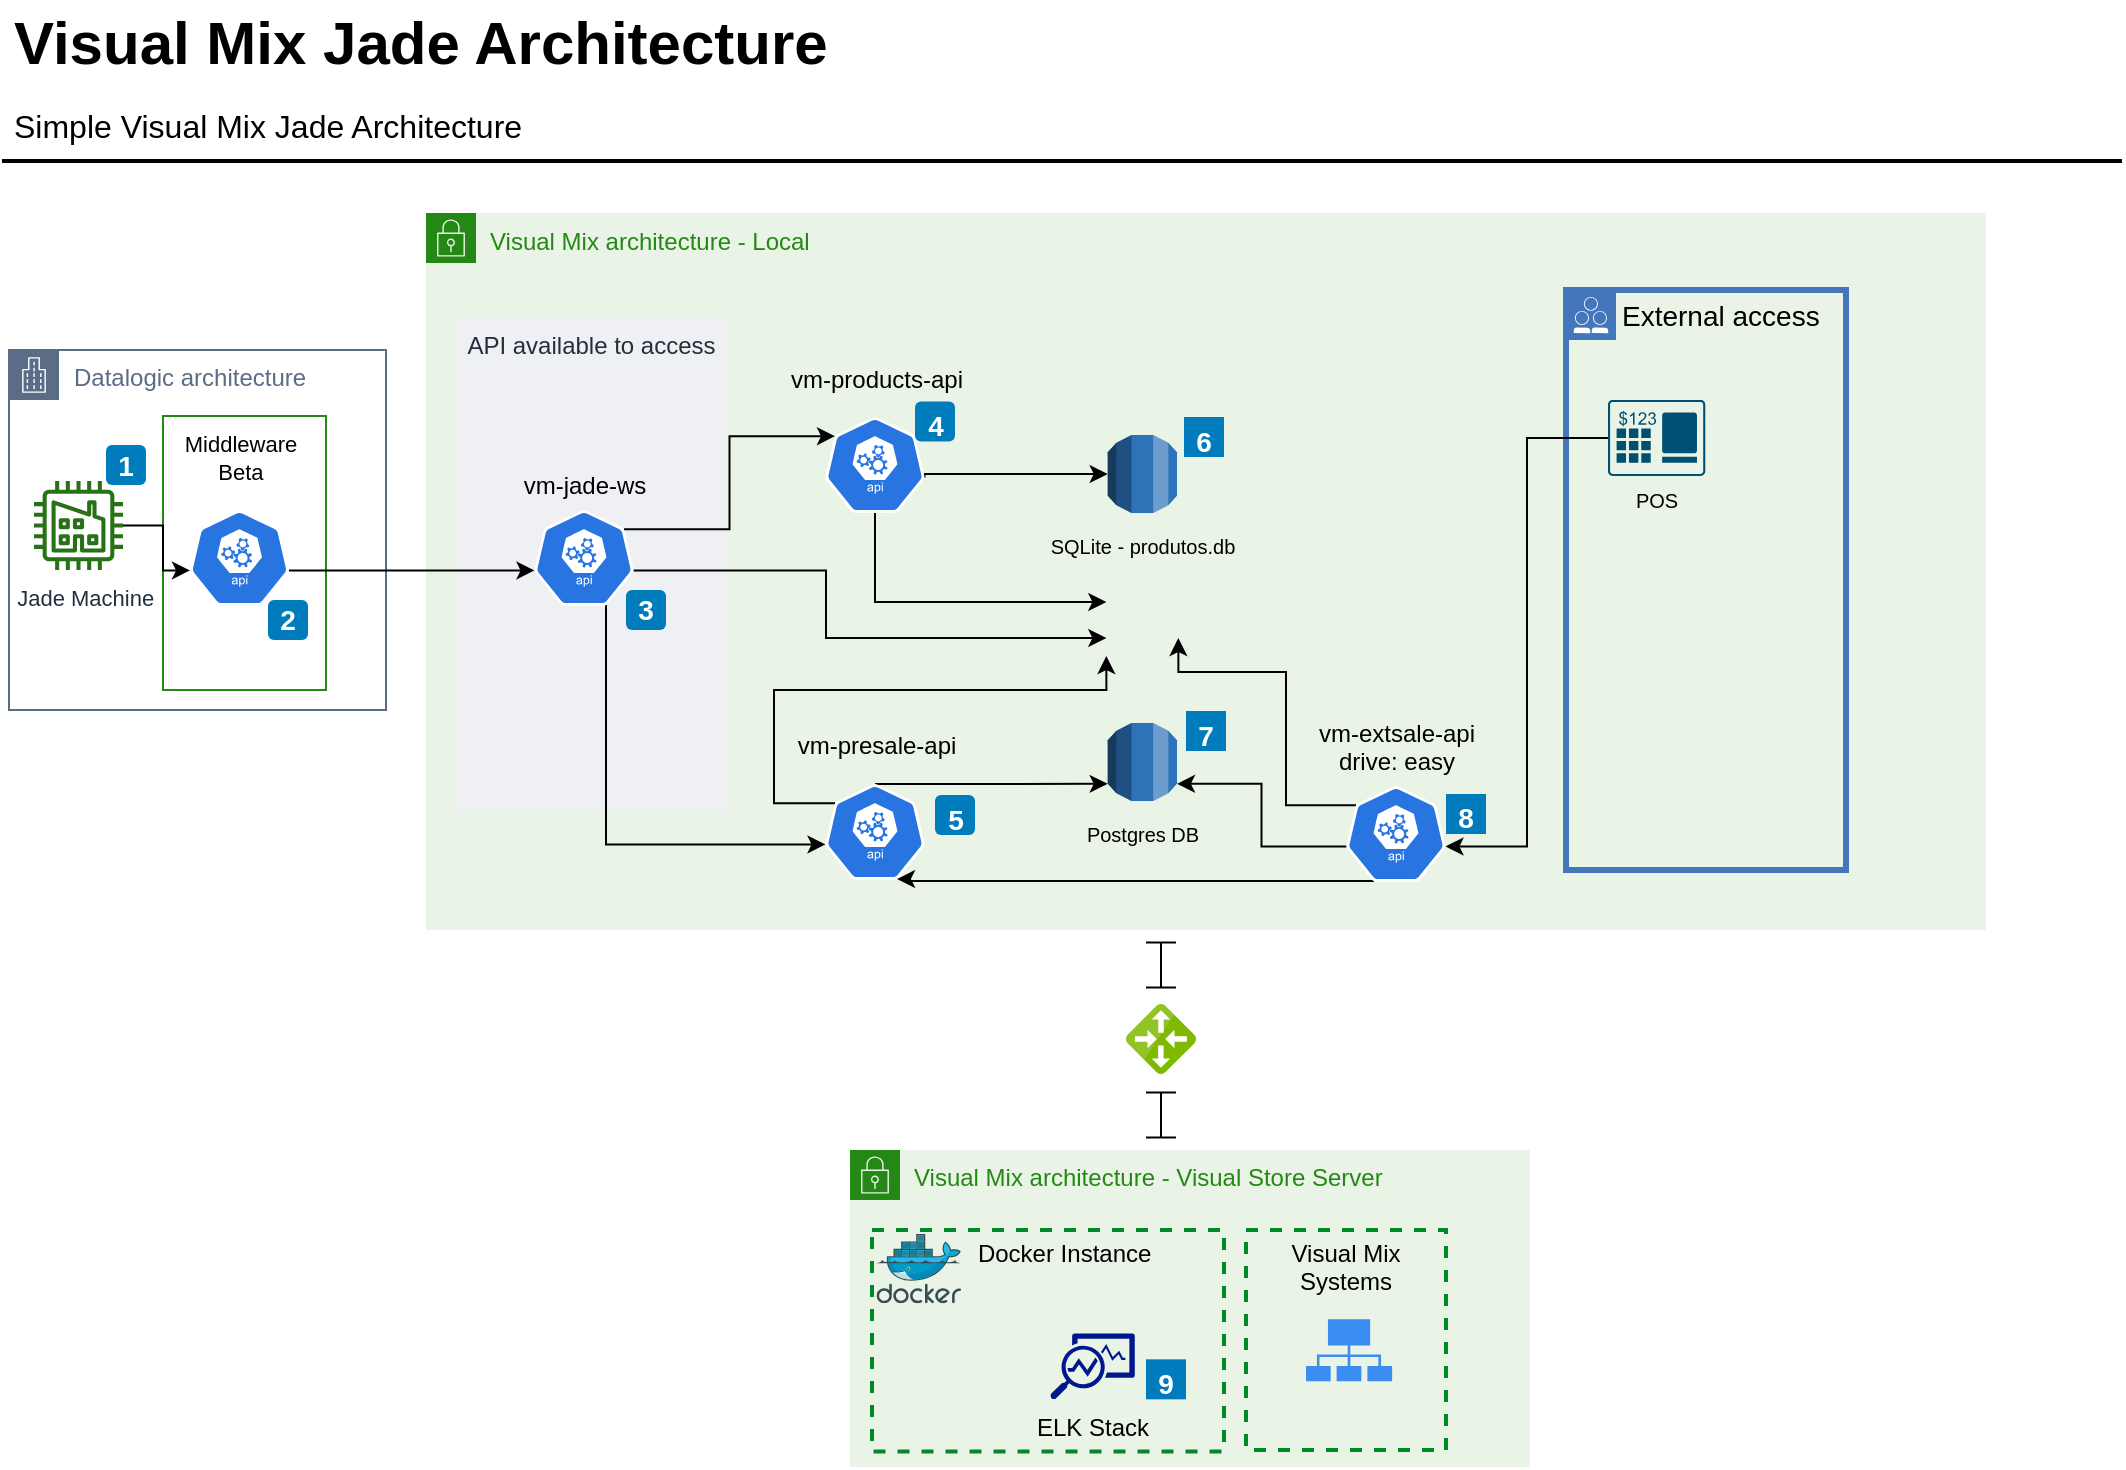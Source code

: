 <mxfile version="13.6.5" type="github" pages="4">
  <diagram id="Ht1M8jgEwFfnCIfOTk4-" name="Architecture">
    <mxGraphModel dx="946" dy="662" grid="1" gridSize="10" guides="1" tooltips="1" connect="1" arrows="1" fold="1" page="1" pageScale="1" pageWidth="1169" pageHeight="827" background="none" math="0" shadow="0">
      <root>
        <mxCell id="0" />
        <mxCell id="1" parent="0" />
        <mxCell id="bwt8jgNNYOY3-T8eXTDR-1" value="Datalogic architecture" style="points=[[0,0],[0.25,0],[0.5,0],[0.75,0],[1,0],[1,0.25],[1,0.5],[1,0.75],[1,1],[0.75,1],[0.5,1],[0.25,1],[0,1],[0,0.75],[0,0.5],[0,0.25]];outlineConnect=0;gradientColor=none;html=1;whiteSpace=wrap;fontSize=12;fontStyle=0;shape=mxgraph.aws4.group;grIcon=mxgraph.aws4.group_corporate_data_center;strokeColor=#5A6C86;fillColor=none;verticalAlign=top;align=left;spacingLeft=30;fontColor=#5A6C86;dashed=0;" vertex="1" parent="1">
          <mxGeometry x="11.5" y="240" width="188.5" height="180" as="geometry" />
        </mxCell>
        <mxCell id="bwt8jgNNYOY3-T8eXTDR-2" value="" style="whiteSpace=wrap;html=1;dashed=0;fontColor=#AAB7B8;fontStyle=0;align=left;verticalAlign=top;strokeColor=#248814;fillColor=none;gradientColor=none;spacingLeft=30;" vertex="1" parent="1">
          <mxGeometry x="88.5" y="273" width="81.5" height="137" as="geometry" />
        </mxCell>
        <mxCell id="bwt8jgNNYOY3-T8eXTDR-3" value="1" style="rounded=1;whiteSpace=wrap;html=1;fillColor=#007CBD;strokeColor=none;fontColor=#FFFFFF;fontStyle=1;fontSize=14;" vertex="1" parent="1">
          <mxGeometry x="60" y="287.5" width="20" height="20" as="geometry" />
        </mxCell>
        <mxCell id="bwt8jgNNYOY3-T8eXTDR-4" value="Visual Mix Jade Architecture" style="text;html=1;resizable=0;points=[];autosize=1;align=left;verticalAlign=top;spacingTop=-4;fontSize=30;fontStyle=1" vertex="1" parent="1">
          <mxGeometry x="12" y="65.5" width="420" height="40" as="geometry" />
        </mxCell>
        <mxCell id="bwt8jgNNYOY3-T8eXTDR-5" value="Simple Visual Mix Jade Architecture" style="text;html=1;resizable=0;points=[];autosize=1;align=left;verticalAlign=top;spacingTop=-4;fontSize=16" vertex="1" parent="1">
          <mxGeometry x="12" y="115.5" width="270" height="20" as="geometry" />
        </mxCell>
        <mxCell id="bwt8jgNNYOY3-T8eXTDR-6" style="edgeStyle=orthogonalEdgeStyle;rounded=0;orthogonalLoop=1;jettySize=auto;html=1;entryX=0.005;entryY=0.63;entryDx=0;entryDy=0;entryPerimeter=0;fontSize=10;" edge="1" parent="1" source="bwt8jgNNYOY3-T8eXTDR-7" target="bwt8jgNNYOY3-T8eXTDR-9">
          <mxGeometry relative="1" as="geometry" />
        </mxCell>
        <mxCell id="bwt8jgNNYOY3-T8eXTDR-7" value="&amp;nbsp; &lt;font style=&quot;font-size: 11px&quot;&gt;Jade Machine&lt;/font&gt;" style="outlineConnect=0;fontColor=#232F3E;gradientColor=none;fillColor=#277116;strokeColor=none;dashed=0;verticalLabelPosition=bottom;verticalAlign=top;align=center;html=1;fontSize=12;fontStyle=0;aspect=fixed;pointerEvents=1;shape=mxgraph.aws4.factory;" vertex="1" parent="1">
          <mxGeometry x="24" y="305.5" width="44.5" height="44.5" as="geometry" />
        </mxCell>
        <mxCell id="bwt8jgNNYOY3-T8eXTDR-8" value="2" style="rounded=1;whiteSpace=wrap;html=1;fillColor=#007CBD;strokeColor=none;fontColor=#FFFFFF;fontStyle=1;fontSize=14;" vertex="1" parent="1">
          <mxGeometry x="141" y="365" width="20" height="20" as="geometry" />
        </mxCell>
        <mxCell id="bwt8jgNNYOY3-T8eXTDR-9" value="&lt;font style=&quot;font-size: 11px&quot;&gt;Middleware &lt;br&gt;Beta&lt;br&gt;&lt;br&gt;&lt;br&gt;&lt;br&gt;&lt;br&gt;&lt;br&gt;&lt;br&gt;&lt;br&gt;&lt;/font&gt;" style="html=1;dashed=0;whitespace=wrap;fillColor=#2875E2;strokeColor=#ffffff;points=[[0.005,0.63,0],[0.1,0.2,0],[0.9,0.2,0],[0.5,0,0],[0.995,0.63,0],[0.72,0.99,0],[0.5,1,0],[0.28,0.99,0]];shape=mxgraph.kubernetes.icon;prIcon=api" vertex="1" parent="1">
          <mxGeometry x="101.75" y="320" width="50" height="48" as="geometry" />
        </mxCell>
        <mxCell id="bwt8jgNNYOY3-T8eXTDR-10" value="Visual Mix architecture - Local" style="points=[[0,0],[0.25,0],[0.5,0],[0.75,0],[1,0],[1,0.25],[1,0.5],[1,0.75],[1,1],[0.75,1],[0.5,1],[0.25,1],[0,1],[0,0.75],[0,0.5],[0,0.25]];outlineConnect=0;gradientColor=none;html=1;whiteSpace=wrap;fontSize=12;fontStyle=0;shape=mxgraph.aws4.group;grIcon=mxgraph.aws4.group_security_group;grStroke=0;strokeColor=#248814;fillColor=#E9F3E6;verticalAlign=top;align=left;spacingLeft=30;fontColor=#248814;dashed=0;" vertex="1" parent="1">
          <mxGeometry x="220" y="171.5" width="780" height="358.5" as="geometry" />
        </mxCell>
        <mxCell id="bwt8jgNNYOY3-T8eXTDR-11" value="API available to access" style="fillColor=#EFF0F3;strokeColor=none;dashed=0;verticalAlign=top;fontStyle=0;fontColor=#232F3D;" vertex="1" parent="1">
          <mxGeometry x="235.5" y="224" width="134.5" height="246" as="geometry" />
        </mxCell>
        <mxCell id="bwt8jgNNYOY3-T8eXTDR-12" style="edgeStyle=orthogonalEdgeStyle;rounded=0;orthogonalLoop=1;jettySize=auto;html=1;exitX=0.9;exitY=0.2;exitDx=0;exitDy=0;exitPerimeter=0;fontSize=14;entryX=0.1;entryY=0.2;entryDx=0;entryDy=0;entryPerimeter=0;" edge="1" parent="1" source="bwt8jgNNYOY3-T8eXTDR-15" target="bwt8jgNNYOY3-T8eXTDR-20">
          <mxGeometry relative="1" as="geometry">
            <mxPoint x="378" y="350" as="targetPoint" />
          </mxGeometry>
        </mxCell>
        <mxCell id="bwt8jgNNYOY3-T8eXTDR-13" style="edgeStyle=orthogonalEdgeStyle;rounded=0;orthogonalLoop=1;jettySize=auto;html=1;exitX=0.72;exitY=0.99;exitDx=0;exitDy=0;exitPerimeter=0;entryX=0.005;entryY=0.63;entryDx=0;entryDy=0;entryPerimeter=0;fontSize=14;" edge="1" parent="1" source="bwt8jgNNYOY3-T8eXTDR-15" target="bwt8jgNNYOY3-T8eXTDR-23">
          <mxGeometry relative="1" as="geometry" />
        </mxCell>
        <mxCell id="bwt8jgNNYOY3-T8eXTDR-14" style="edgeStyle=orthogonalEdgeStyle;rounded=0;orthogonalLoop=1;jettySize=auto;html=1;exitX=0.995;exitY=0.63;exitDx=0;exitDy=0;exitPerimeter=0;entryX=0;entryY=0.75;entryDx=0;entryDy=0;fontSize=10;" edge="1" parent="1" source="bwt8jgNNYOY3-T8eXTDR-15" target="bwt8jgNNYOY3-T8eXTDR-38">
          <mxGeometry relative="1" as="geometry">
            <Array as="points">
              <mxPoint x="420" y="350" />
              <mxPoint x="420" y="384" />
            </Array>
          </mxGeometry>
        </mxCell>
        <mxCell id="bwt8jgNNYOY3-T8eXTDR-15" value="vm-jade-ws&lt;br&gt;&lt;br&gt;&lt;br&gt;&lt;br&gt;&lt;br&gt;&lt;br&gt;" style="html=1;dashed=0;whitespace=wrap;fillColor=#2875E2;strokeColor=#ffffff;points=[[0.005,0.63,0],[0.1,0.2,0],[0.9,0.2,0],[0.5,0,0],[0.995,0.63,0],[0.72,0.99,0],[0.5,1,0],[0.28,0.99,0]];shape=mxgraph.kubernetes.icon;prIcon=api" vertex="1" parent="1">
          <mxGeometry x="274" y="320" width="50" height="48" as="geometry" />
        </mxCell>
        <mxCell id="bwt8jgNNYOY3-T8eXTDR-16" value="3" style="rounded=1;whiteSpace=wrap;html=1;fillColor=#007CBD;strokeColor=none;fontColor=#FFFFFF;fontStyle=1;fontSize=14;" vertex="1" parent="1">
          <mxGeometry x="320" y="360" width="20" height="20" as="geometry" />
        </mxCell>
        <mxCell id="bwt8jgNNYOY3-T8eXTDR-17" style="edgeStyle=orthogonalEdgeStyle;rounded=0;orthogonalLoop=1;jettySize=auto;html=1;exitX=0.995;exitY=0.63;exitDx=0;exitDy=0;exitPerimeter=0;entryX=0.005;entryY=0.63;entryDx=0;entryDy=0;entryPerimeter=0;" edge="1" parent="1" source="bwt8jgNNYOY3-T8eXTDR-9" target="bwt8jgNNYOY3-T8eXTDR-15">
          <mxGeometry relative="1" as="geometry" />
        </mxCell>
        <mxCell id="bwt8jgNNYOY3-T8eXTDR-18" style="edgeStyle=orthogonalEdgeStyle;rounded=0;orthogonalLoop=1;jettySize=auto;html=1;exitX=0.995;exitY=0.63;exitDx=0;exitDy=0;exitPerimeter=0;entryX=0;entryY=0.5;entryDx=0;entryDy=0;entryPerimeter=0;fontSize=14;" edge="1" parent="1" source="bwt8jgNNYOY3-T8eXTDR-20" target="bwt8jgNNYOY3-T8eXTDR-27">
          <mxGeometry relative="1" as="geometry">
            <Array as="points">
              <mxPoint x="469" y="302" />
            </Array>
          </mxGeometry>
        </mxCell>
        <mxCell id="bwt8jgNNYOY3-T8eXTDR-19" style="edgeStyle=orthogonalEdgeStyle;rounded=0;orthogonalLoop=1;jettySize=auto;html=1;exitX=0.5;exitY=1;exitDx=0;exitDy=0;exitPerimeter=0;entryX=0;entryY=0.25;entryDx=0;entryDy=0;fontSize=10;" edge="1" parent="1" source="bwt8jgNNYOY3-T8eXTDR-20" target="bwt8jgNNYOY3-T8eXTDR-38">
          <mxGeometry relative="1" as="geometry" />
        </mxCell>
        <mxCell id="bwt8jgNNYOY3-T8eXTDR-20" value="vm-products-api&lt;br&gt;&lt;br&gt;&lt;br&gt;&lt;br&gt;&lt;br&gt;&lt;br&gt;&lt;br&gt;" style="html=1;dashed=0;whitespace=wrap;fillColor=#2875E2;strokeColor=#ffffff;points=[[0.005,0.63,0],[0.1,0.2,0],[0.9,0.2,0],[0.5,0,0],[0.995,0.63,0],[0.72,0.99,0],[0.5,1,0],[0.28,0.99,0]];shape=mxgraph.kubernetes.icon;prIcon=api" vertex="1" parent="1">
          <mxGeometry x="419.5" y="273.5" width="50" height="48" as="geometry" />
        </mxCell>
        <mxCell id="bwt8jgNNYOY3-T8eXTDR-21" style="edgeStyle=orthogonalEdgeStyle;rounded=0;orthogonalLoop=1;jettySize=auto;html=1;exitX=0.5;exitY=0;exitDx=0;exitDy=0;exitPerimeter=0;fontSize=14;entryX=0;entryY=0.78;entryDx=0;entryDy=0;entryPerimeter=0;" edge="1" parent="1" source="bwt8jgNNYOY3-T8eXTDR-23" target="bwt8jgNNYOY3-T8eXTDR-26">
          <mxGeometry relative="1" as="geometry">
            <mxPoint x="547" y="450" as="targetPoint" />
            <Array as="points">
              <mxPoint x="480" y="457" />
              <mxPoint x="480" y="457" />
            </Array>
          </mxGeometry>
        </mxCell>
        <mxCell id="bwt8jgNNYOY3-T8eXTDR-22" style="edgeStyle=orthogonalEdgeStyle;rounded=0;orthogonalLoop=1;jettySize=auto;html=1;exitX=0.1;exitY=0.2;exitDx=0;exitDy=0;exitPerimeter=0;entryX=0;entryY=1;entryDx=0;entryDy=0;fontSize=10;" edge="1" parent="1" source="bwt8jgNNYOY3-T8eXTDR-23" target="bwt8jgNNYOY3-T8eXTDR-38">
          <mxGeometry relative="1" as="geometry">
            <mxPoint x="418.5" y="466.6" as="sourcePoint" />
            <mxPoint x="558.0" y="410.0" as="targetPoint" />
            <Array as="points">
              <mxPoint x="394" y="467" />
              <mxPoint x="394" y="410" />
            </Array>
          </mxGeometry>
        </mxCell>
        <mxCell id="bwt8jgNNYOY3-T8eXTDR-23" value="vm-presale-api&lt;br&gt;&lt;br&gt;&lt;br&gt;&lt;br&gt;&lt;br&gt;&lt;br&gt;&lt;br&gt;" style="html=1;dashed=0;whitespace=wrap;fillColor=#2875E2;strokeColor=#ffffff;points=[[0.005,0.63,0],[0.1,0.2,0],[0.9,0.2,0],[0.5,0,0],[0.995,0.63,0],[0.72,0.99,0],[0.5,1,0],[0.28,0.99,0]];shape=mxgraph.kubernetes.icon;prIcon=api" vertex="1" parent="1">
          <mxGeometry x="419.5" y="457" width="50" height="48" as="geometry" />
        </mxCell>
        <mxCell id="bwt8jgNNYOY3-T8eXTDR-24" value="&lt;font style=&quot;font-size: 14px&quot;&gt;4&lt;/font&gt;" style="rounded=1;whiteSpace=wrap;html=1;fillColor=#007CBD;strokeColor=none;fontColor=#FFFFFF;fontStyle=1;fontSize=22;" vertex="1" parent="1">
          <mxGeometry x="464.5" y="265.75" width="20" height="20" as="geometry" />
        </mxCell>
        <mxCell id="bwt8jgNNYOY3-T8eXTDR-25" value="&lt;span style=&quot;font-size: 14px&quot;&gt;5&lt;/span&gt;" style="rounded=1;whiteSpace=wrap;html=1;fillColor=#007CBD;strokeColor=none;fontColor=#FFFFFF;fontStyle=1;fontSize=22;" vertex="1" parent="1">
          <mxGeometry x="474.5" y="462.5" width="20" height="20" as="geometry" />
        </mxCell>
        <mxCell id="bwt8jgNNYOY3-T8eXTDR-26" value="&lt;font style=&quot;font-size: 10px&quot;&gt;Postgres DB&lt;/font&gt;" style="outlineConnect=0;dashed=0;verticalLabelPosition=bottom;verticalAlign=top;align=center;html=1;shape=mxgraph.aws3.rds;fillColor=#2E73B8;gradientColor=none;fontSize=14;" vertex="1" parent="1">
          <mxGeometry x="560.84" y="426.5" width="34.66" height="39" as="geometry" />
        </mxCell>
        <mxCell id="bwt8jgNNYOY3-T8eXTDR-27" value="&lt;font style=&quot;font-size: 10px&quot;&gt;SQLite - produtos.db&lt;/font&gt;" style="outlineConnect=0;dashed=0;verticalLabelPosition=bottom;verticalAlign=top;align=center;html=1;shape=mxgraph.aws3.rds;fillColor=#2E73B8;gradientColor=none;fontSize=14;" vertex="1" parent="1">
          <mxGeometry x="560.84" y="282.5" width="34.66" height="39" as="geometry" />
        </mxCell>
        <mxCell id="bwt8jgNNYOY3-T8eXTDR-28" value="&lt;span style=&quot;font-size: 14px&quot;&gt;6&lt;/span&gt;" style="rounded=1;whiteSpace=wrap;html=1;fillColor=#007CBD;strokeColor=none;fontColor=#FFFFFF;fontStyle=1;fontSize=22;arcSize=0;" vertex="1" parent="1">
          <mxGeometry x="599" y="273.5" width="20" height="20" as="geometry" />
        </mxCell>
        <mxCell id="bwt8jgNNYOY3-T8eXTDR-29" value="&lt;span style=&quot;font-size: 14px&quot;&gt;7&lt;/span&gt;" style="rounded=1;whiteSpace=wrap;html=1;fillColor=#007CBD;strokeColor=none;fontColor=#FFFFFF;fontStyle=1;fontSize=22;arcSize=0;" vertex="1" parent="1">
          <mxGeometry x="600" y="420.5" width="20" height="20" as="geometry" />
        </mxCell>
        <mxCell id="bwt8jgNNYOY3-T8eXTDR-30" style="edgeStyle=orthogonalEdgeStyle;rounded=0;orthogonalLoop=1;jettySize=auto;html=1;exitX=0.28;exitY=0.99;exitDx=0;exitDy=0;exitPerimeter=0;entryX=0.72;entryY=0.99;entryDx=0;entryDy=0;entryPerimeter=0;fontSize=10;" edge="1" parent="1" source="bwt8jgNNYOY3-T8eXTDR-33" target="bwt8jgNNYOY3-T8eXTDR-23">
          <mxGeometry relative="1" as="geometry">
            <Array as="points">
              <mxPoint x="460" y="506" />
              <mxPoint x="460" y="505" />
            </Array>
          </mxGeometry>
        </mxCell>
        <mxCell id="bwt8jgNNYOY3-T8eXTDR-31" style="edgeStyle=orthogonalEdgeStyle;rounded=0;orthogonalLoop=1;jettySize=auto;html=1;exitX=0.005;exitY=0.63;exitDx=0;exitDy=0;exitPerimeter=0;entryX=1;entryY=0.78;entryDx=0;entryDy=0;entryPerimeter=0;fontSize=10;" edge="1" parent="1" source="bwt8jgNNYOY3-T8eXTDR-33" target="bwt8jgNNYOY3-T8eXTDR-26">
          <mxGeometry relative="1" as="geometry" />
        </mxCell>
        <mxCell id="bwt8jgNNYOY3-T8eXTDR-32" style="edgeStyle=orthogonalEdgeStyle;rounded=0;orthogonalLoop=1;jettySize=auto;html=1;exitX=0.1;exitY=0.2;exitDx=0;exitDy=0;exitPerimeter=0;entryX=1;entryY=0.75;entryDx=0;entryDy=0;fontSize=10;" edge="1" parent="1" source="bwt8jgNNYOY3-T8eXTDR-33" target="bwt8jgNNYOY3-T8eXTDR-38">
          <mxGeometry relative="1" as="geometry">
            <Array as="points">
              <mxPoint x="650" y="468" />
              <mxPoint x="650" y="401" />
            </Array>
          </mxGeometry>
        </mxCell>
        <mxCell id="bwt8jgNNYOY3-T8eXTDR-33" value="vm-extsale-api&lt;br&gt;drive: easy&lt;br&gt;&lt;br&gt;&lt;br&gt;&lt;br&gt;&lt;br&gt;&lt;br&gt;&lt;br&gt;" style="html=1;dashed=0;whitespace=wrap;fillColor=#2875E2;strokeColor=#ffffff;points=[[0.005,0.63,0],[0.1,0.2,0],[0.9,0.2,0],[0.5,0,0],[0.995,0.63,0],[0.72,0.99,0],[0.5,1,0],[0.28,0.99,0]];shape=mxgraph.kubernetes.icon;prIcon=api" vertex="1" parent="1">
          <mxGeometry x="680" y="458" width="50" height="48" as="geometry" />
        </mxCell>
        <mxCell id="bwt8jgNNYOY3-T8eXTDR-34" value="&lt;span style=&quot;font-size: 14px&quot;&gt;8&lt;/span&gt;" style="rounded=1;whiteSpace=wrap;html=1;fillColor=#007CBD;strokeColor=none;fontColor=#FFFFFF;fontStyle=1;fontSize=22;arcSize=0;" vertex="1" parent="1">
          <mxGeometry x="730" y="462" width="20" height="20" as="geometry" />
        </mxCell>
        <mxCell id="bwt8jgNNYOY3-T8eXTDR-35" value="External access" style="shape=mxgraph.ibm.box;prType=public;fontStyle=0;verticalAlign=top;align=left;spacingLeft=32;spacingTop=4;fillColor=none;rounded=0;whiteSpace=wrap;html=1;strokeColor=#4376BB;strokeWidth=3;dashed=0;container=1;spacing=-4;collapsible=0;expand=0;recursiveResize=0;fontSize=14;" vertex="1" parent="1">
          <mxGeometry x="790" y="210" width="140" height="290" as="geometry" />
        </mxCell>
        <mxCell id="bwt8jgNNYOY3-T8eXTDR-36" value="POS" style="points=[[0.015,0.015,0],[0.985,0.015,0],[0.985,0.985,0],[0.015,0.985,0],[0.25,0,0],[0.5,0,0],[0.75,0,0],[1,0.25,0],[1,0.5,0],[1,0.75,0],[0.75,1,0],[0.5,1,0],[0.25,1,0],[0,0.75,0],[0,0.5,0],[0,0.25,0]];verticalLabelPosition=bottom;html=1;verticalAlign=top;aspect=fixed;align=center;pointerEvents=1;shape=mxgraph.cisco19.pos;fillColor=#005073;strokeColor=none;fontSize=10;" vertex="1" parent="bwt8jgNNYOY3-T8eXTDR-35">
          <mxGeometry x="21" y="55" width="48.64" height="38" as="geometry" />
        </mxCell>
        <mxCell id="bwt8jgNNYOY3-T8eXTDR-37" style="edgeStyle=orthogonalEdgeStyle;rounded=0;orthogonalLoop=1;jettySize=auto;html=1;exitX=0;exitY=0.5;exitDx=0;exitDy=0;exitPerimeter=0;entryX=0.995;entryY=0.63;entryDx=0;entryDy=0;entryPerimeter=0;fontSize=10;" edge="1" parent="1" source="bwt8jgNNYOY3-T8eXTDR-36" target="bwt8jgNNYOY3-T8eXTDR-33">
          <mxGeometry relative="1" as="geometry" />
        </mxCell>
        <mxCell id="bwt8jgNNYOY3-T8eXTDR-38" value="" style="shape=image;html=1;verticalAlign=top;verticalLabelPosition=bottom;labelBackgroundColor=#ffffff;imageAspect=0;aspect=fixed;image=https://cdn1.iconfinder.com/data/icons/anycolor-common-type-files-pack/512/log_anycolor-128.png;fontSize=10;" vertex="1" parent="1">
          <mxGeometry x="560.17" y="357" width="36" height="36" as="geometry" />
        </mxCell>
        <mxCell id="bwt8jgNNYOY3-T8eXTDR-39" value="Visual Mix architecture - Visual Store Server" style="points=[[0,0],[0.25,0],[0.5,0],[0.75,0],[1,0],[1,0.25],[1,0.5],[1,0.75],[1,1],[0.75,1],[0.5,1],[0.25,1],[0,1],[0,0.75],[0,0.5],[0,0.25]];outlineConnect=0;gradientColor=none;html=1;whiteSpace=wrap;fontSize=12;fontStyle=0;shape=mxgraph.aws4.group;grIcon=mxgraph.aws4.group_security_group;grStroke=0;strokeColor=#248814;fillColor=#E9F3E6;verticalAlign=top;align=left;spacingLeft=30;fontColor=#248814;dashed=0;" vertex="1" parent="1">
          <mxGeometry x="432" y="640" width="340" height="158.5" as="geometry" />
        </mxCell>
        <mxCell id="bwt8jgNNYOY3-T8eXTDR-40" value="" style="aspect=fixed;html=1;points=[];align=center;image;fontSize=12;image=img/lib/mscae/Local_Network_Gateways.svg;" vertex="1" parent="1">
          <mxGeometry x="570" y="567" width="35" height="35" as="geometry" />
        </mxCell>
        <mxCell id="bwt8jgNNYOY3-T8eXTDR-41" value="" style="shape=crossbar;whiteSpace=wrap;html=1;rounded=1;rotation=90;" vertex="1" parent="1">
          <mxGeometry x="576.25" y="540" width="22.5" height="15" as="geometry" />
        </mxCell>
        <mxCell id="bwt8jgNNYOY3-T8eXTDR-42" value="" style="shape=crossbar;whiteSpace=wrap;html=1;rounded=1;rotation=90;" vertex="1" parent="1">
          <mxGeometry x="576.25" y="615" width="22.5" height="15" as="geometry" />
        </mxCell>
        <mxCell id="bwt8jgNNYOY3-T8eXTDR-43" value="&amp;nbsp; &amp;nbsp; &amp;nbsp;Docker Instance" style="fontStyle=0;verticalAlign=top;align=center;spacingTop=-2;fillColor=none;rounded=0;whiteSpace=wrap;html=1;strokeColor=#00882B;strokeWidth=2;dashed=1;container=1;collapsible=0;expand=0;recursiveResize=0;" vertex="1" parent="1">
          <mxGeometry x="443" y="680" width="176" height="110.75" as="geometry" />
        </mxCell>
        <mxCell id="bwt8jgNNYOY3-T8eXTDR-44" value="ELK Stack" style="aspect=fixed;pointerEvents=1;shadow=0;dashed=0;html=1;strokeColor=none;labelPosition=center;verticalLabelPosition=bottom;verticalAlign=top;align=center;fillColor=#00188D;shape=mxgraph.mscae.enterprise.monitor_running_apps" vertex="1" parent="bwt8jgNNYOY3-T8eXTDR-43">
          <mxGeometry x="89.159" y="51.707" width="42.256" height="32.959" as="geometry" />
        </mxCell>
        <mxCell id="bwt8jgNNYOY3-T8eXTDR-45" value="" style="aspect=fixed;html=1;points=[];align=center;image;fontSize=12;image=img/lib/mscae/Docker.svg;" vertex="1" parent="bwt8jgNNYOY3-T8eXTDR-43">
          <mxGeometry x="2.249" y="2" width="42.256" height="34.65" as="geometry" />
        </mxCell>
        <mxCell id="bwt8jgNNYOY3-T8eXTDR-46" value="&lt;span style=&quot;font-size: 14px&quot;&gt;9&lt;/span&gt;" style="rounded=1;whiteSpace=wrap;html=1;fillColor=#007CBD;strokeColor=none;fontColor=#FFFFFF;fontStyle=1;fontSize=22;arcSize=0;" vertex="1" parent="bwt8jgNNYOY3-T8eXTDR-43">
          <mxGeometry x="137" y="64.67" width="20" height="20" as="geometry" />
        </mxCell>
        <mxCell id="bwt8jgNNYOY3-T8eXTDR-47" value="Visual Mix Systems" style="fontStyle=0;verticalAlign=top;align=center;spacingTop=-2;fillColor=none;rounded=0;whiteSpace=wrap;html=1;strokeColor=#00882B;strokeWidth=2;dashed=1;container=1;collapsible=0;expand=0;recursiveResize=0;" vertex="1" parent="1">
          <mxGeometry x="630" y="680" width="100" height="110" as="geometry" />
        </mxCell>
        <mxCell id="bwt8jgNNYOY3-T8eXTDR-48" value="" style="html=1;aspect=fixed;strokeColor=none;shadow=0;align=center;verticalAlign=top;fillColor=#3B8DF1;shape=mxgraph.gcp2.connected" vertex="1" parent="bwt8jgNNYOY3-T8eXTDR-47">
          <mxGeometry x="30" y="44.65" width="43.06" height="31" as="geometry" />
        </mxCell>
        <mxCell id="bwt8jgNNYOY3-T8eXTDR-49" value="" style="line;strokeWidth=2;html=1;fontSize=14;" vertex="1" parent="1">
          <mxGeometry x="8" y="140.5" width="1060" height="10" as="geometry" />
        </mxCell>
      </root>
    </mxGraphModel>
  </diagram>
  <diagram id="MGfQ_S6StoyqCkcG_YU1" name="Simple Query Interaction">
    <mxGraphModel dx="1351" dy="946" grid="1" gridSize="10" guides="1" tooltips="1" connect="1" arrows="1" fold="1" page="1" pageScale="1" pageWidth="583" pageHeight="413" math="0" shadow="0">
      <root>
        <mxCell id="5uC7GMBCHUU2KOciokQW-0" />
        <mxCell id="5uC7GMBCHUU2KOciokQW-1" parent="5uC7GMBCHUU2KOciokQW-0" />
        <mxCell id="ccUjn54pVpTTam-t7Y5S-0" value="" style="group" parent="5uC7GMBCHUU2KOciokQW-1" vertex="1" connectable="0">
          <mxGeometry x="8" y="65.5" width="1060" height="85" as="geometry" />
        </mxCell>
        <mxCell id="ccUjn54pVpTTam-t7Y5S-1" value="Visual Mix - vm-jade-api" style="text;html=1;resizable=0;points=[];autosize=1;align=left;verticalAlign=top;spacingTop=-4;fontSize=30;fontStyle=1" parent="ccUjn54pVpTTam-t7Y5S-0" vertex="1">
          <mxGeometry x="4" width="360" height="40" as="geometry" />
        </mxCell>
        <mxCell id="ccUjn54pVpTTam-t7Y5S-3" value="" style="line;strokeWidth=2;html=1;fontSize=14;" parent="ccUjn54pVpTTam-t7Y5S-0" vertex="1">
          <mxGeometry y="75" width="1060" height="10" as="geometry" />
        </mxCell>
        <mxCell id="Xy7LeYJcgl7Ycssv4aqb-3" value="Simple Interaction &amp;nbsp;- Jade API Process - Query" style="fontStyle=0;verticalAlign=top;align=center;spacingTop=-2;fillColor=none;rounded=0;whiteSpace=wrap;html=1;strokeColor=#FF0000;strokeWidth=2;dashed=1;container=1;collapsible=0;expand=0;recursiveResize=0;fontSize=20;" parent="5uC7GMBCHUU2KOciokQW-1" vertex="1">
          <mxGeometry x="8" y="193" width="1062" height="307" as="geometry" />
        </mxCell>
        <mxCell id="Xy7LeYJcgl7Ycssv4aqb-9" value="" style="html=1;dashed=0;whitespace=wrap;shape=mxgraph.dfd.start" parent="Xy7LeYJcgl7Ycssv4aqb-3" vertex="1">
          <mxGeometry x="77" y="78" width="80" height="30" as="geometry" />
        </mxCell>
        <mxCell id="Xy7LeYJcgl7Ycssv4aqb-12" style="edgeStyle=orthogonalEdgeStyle;rounded=0;orthogonalLoop=1;jettySize=auto;html=1;exitX=0.5;exitY=0.5;exitDx=0;exitDy=15;exitPerimeter=0;entryX=0.5;entryY=0;entryDx=0;entryDy=0;" parent="Xy7LeYJcgl7Ycssv4aqb-3" source="Xy7LeYJcgl7Ycssv4aqb-9" target="Xy7LeYJcgl7Ycssv4aqb-20" edge="1">
          <mxGeometry relative="1" as="geometry">
            <mxPoint x="117" y="138" as="targetPoint" />
          </mxGeometry>
        </mxCell>
        <mxCell id="wa8sgu-IX3YlQGFSYtbL-9" style="edgeStyle=orthogonalEdgeStyle;rounded=0;orthogonalLoop=1;jettySize=auto;html=1;exitX=1;exitY=0.5;exitDx=0;exitDy=0;entryX=0;entryY=0.5;entryDx=0;entryDy=0;fontSize=11;" edge="1" parent="Xy7LeYJcgl7Ycssv4aqb-3" source="Xy7LeYJcgl7Ycssv4aqb-20" target="wa8sgu-IX3YlQGFSYtbL-8">
          <mxGeometry relative="1" as="geometry" />
        </mxCell>
        <mxCell id="Xy7LeYJcgl7Ycssv4aqb-20" value="API receives &lt;br&gt;EAN from &lt;br&gt;middleware" style="html=1;dashed=0;whitespace=wrap;" parent="Xy7LeYJcgl7Ycssv4aqb-3" vertex="1">
          <mxGeometry x="72" y="138" width="90" height="50" as="geometry" />
        </mxCell>
        <mxCell id="7Nfif4b1ss9Nq2-eNS39-247" style="edgeStyle=orthogonalEdgeStyle;rounded=0;orthogonalLoop=1;jettySize=auto;html=1;exitX=0.5;exitY=1;exitDx=0;exitDy=0;fontSize=11;" edge="1" parent="Xy7LeYJcgl7Ycssv4aqb-3" source="Xy7LeYJcgl7Ycssv4aqb-24" target="7Nfif4b1ss9Nq2-eNS39-198">
          <mxGeometry relative="1" as="geometry" />
        </mxCell>
        <mxCell id="Hwohq5ljSQf4fmVjeTPe-1" style="edgeStyle=orthogonalEdgeStyle;rounded=0;orthogonalLoop=1;jettySize=auto;html=1;exitX=0.5;exitY=0;exitDx=0;exitDy=0;entryX=0;entryY=0.5;entryDx=0;entryDy=0;fontSize=11;" edge="1" parent="Xy7LeYJcgl7Ycssv4aqb-3" source="Xy7LeYJcgl7Ycssv4aqb-24" target="HfG4GfTrvFpY40ubBp82-19">
          <mxGeometry relative="1" as="geometry">
            <mxPoint x="622" y="103" as="targetPoint" />
          </mxGeometry>
        </mxCell>
        <mxCell id="Xy7LeYJcgl7Ycssv4aqb-24" value="Product &lt;br&gt;Entity&lt;br&gt;matched" style="shape=rhombus;html=1;dashed=0;whitespace=wrap;perimeter=rhombusPerimeter;fontSize=11;horizontal=1;verticalAlign=middle;spacing=0;" parent="Xy7LeYJcgl7Ycssv4aqb-3" vertex="1">
          <mxGeometry x="442" y="125.38" width="90" height="75" as="geometry" />
        </mxCell>
        <mxCell id="7Nfif4b1ss9Nq2-eNS39-245" style="edgeStyle=orthogonalEdgeStyle;rounded=0;orthogonalLoop=1;jettySize=auto;html=1;exitX=1;exitY=0.5;exitDx=0;exitDy=0;fontSize=11;" edge="1" parent="Xy7LeYJcgl7Ycssv4aqb-3" source="wa8sgu-IX3YlQGFSYtbL-8" target="7Nfif4b1ss9Nq2-eNS39-193">
          <mxGeometry relative="1" as="geometry" />
        </mxCell>
        <mxCell id="wa8sgu-IX3YlQGFSYtbL-8" value="Search on &lt;br&gt;vm-products-api" style="shape=manualInput;whiteSpace=wrap;html=1;dashed=0;size=15;fontSize=11;align=center;" vertex="1" parent="Xy7LeYJcgl7Ycssv4aqb-3">
          <mxGeometry x="189" y="137.75" width="100" height="50" as="geometry" />
        </mxCell>
        <mxCell id="wa8sgu-IX3YlQGFSYtbL-15" value="&lt;font style=&quot;font-size: 12px&quot;&gt;No&lt;/font&gt;" style="text;html=1;align=center;verticalAlign=middle;resizable=0;points=[];autosize=1;fontSize=20;" vertex="1" parent="Xy7LeYJcgl7Ycssv4aqb-3">
          <mxGeometry x="485" y="198.63" width="30" height="30" as="geometry" />
        </mxCell>
        <mxCell id="7Nfif4b1ss9Nq2-eNS39-250" style="edgeStyle=orthogonalEdgeStyle;rounded=0;orthogonalLoop=1;jettySize=auto;html=1;exitX=1;exitY=0.5;exitDx=0;exitDy=0;entryX=0.5;entryY=0;entryDx=0;entryDy=0;fontSize=11;" edge="1" parent="Xy7LeYJcgl7Ycssv4aqb-3" source="HfG4GfTrvFpY40ubBp82-18" target="7Nfif4b1ss9Nq2-eNS39-26">
          <mxGeometry relative="1" as="geometry">
            <mxPoint x="807" y="103" as="sourcePoint" />
            <Array as="points">
              <mxPoint x="867" y="103" />
            </Array>
          </mxGeometry>
        </mxCell>
        <mxCell id="7Nfif4b1ss9Nq2-eNS39-9" value="&lt;font style=&quot;font-size: 12px&quot;&gt;Yes&lt;/font&gt;" style="text;html=1;align=center;verticalAlign=middle;resizable=0;points=[];autosize=1;fontSize=20;" vertex="1" parent="Xy7LeYJcgl7Ycssv4aqb-3">
          <mxGeometry x="485" y="72.88" width="40" height="30" as="geometry" />
        </mxCell>
        <mxCell id="7Nfif4b1ss9Nq2-eNS39-25" value="" style="html=1;dashed=0;whitespace=wrap;shape=mxgraph.dfd.start" vertex="1" parent="Xy7LeYJcgl7Ycssv4aqb-3">
          <mxGeometry x="952" y="147.88" width="80" height="30" as="geometry" />
        </mxCell>
        <mxCell id="7Nfif4b1ss9Nq2-eNS39-248" style="edgeStyle=orthogonalEdgeStyle;rounded=0;orthogonalLoop=1;jettySize=auto;html=1;exitX=1;exitY=0.5;exitDx=0;exitDy=0;fontSize=11;" edge="1" parent="Xy7LeYJcgl7Ycssv4aqb-3" source="7Nfif4b1ss9Nq2-eNS39-26" target="7Nfif4b1ss9Nq2-eNS39-25">
          <mxGeometry relative="1" as="geometry" />
        </mxCell>
        <mxCell id="7Nfif4b1ss9Nq2-eNS39-26" value="Create &lt;br&gt;response to middlewate" style="shape=parallelogram;perimeter=parallelogramPerimeter;whiteSpace=wrap;html=1;dashed=0;fontSize=11;align=center;" vertex="1" parent="Xy7LeYJcgl7Ycssv4aqb-3">
          <mxGeometry x="817" y="137.75" width="100" height="50" as="geometry" />
        </mxCell>
        <mxCell id="7Nfif4b1ss9Nq2-eNS39-196" style="edgeStyle=orthogonalEdgeStyle;rounded=0;orthogonalLoop=1;jettySize=auto;html=1;exitX=1;exitY=0.5;exitDx=0;exitDy=0;fontSize=11;" edge="1" parent="Xy7LeYJcgl7Ycssv4aqb-3" source="7Nfif4b1ss9Nq2-eNS39-193" target="Xy7LeYJcgl7Ycssv4aqb-24">
          <mxGeometry relative="1" as="geometry" />
        </mxCell>
        <mxCell id="7Nfif4b1ss9Nq2-eNS39-193" value="&lt;br&gt;&lt;br&gt;&lt;br&gt;&lt;br&gt;vm-products-api(Rotine)&lt;br&gt;FindByBarcode" style="shape=ellipse;html=1;dashed=0;whitespace=wrap;perimeter=ellipsePerimeter;fontSize=11;align=center;" vertex="1" parent="Xy7LeYJcgl7Ycssv4aqb-3">
          <mxGeometry x="342" y="148" width="30" height="30" as="geometry" />
        </mxCell>
        <mxCell id="7Nfif4b1ss9Nq2-eNS39-249" style="edgeStyle=orthogonalEdgeStyle;rounded=0;orthogonalLoop=1;jettySize=auto;html=1;exitX=1;exitY=0.5;exitDx=0;exitDy=0;fontSize=11;" edge="1" parent="Xy7LeYJcgl7Ycssv4aqb-3" source="7Nfif4b1ss9Nq2-eNS39-198" target="7Nfif4b1ss9Nq2-eNS39-26">
          <mxGeometry relative="1" as="geometry" />
        </mxCell>
        <mxCell id="7Nfif4b1ss9Nq2-eNS39-198" value="Create error message" style="shape=parallelogram;perimeter=parallelogramPerimeter;whiteSpace=wrap;html=1;dashed=0;fontSize=11;align=center;" vertex="1" parent="Xy7LeYJcgl7Ycssv4aqb-3">
          <mxGeometry x="702" y="200.38" width="100" height="50" as="geometry" />
        </mxCell>
        <mxCell id="HfG4GfTrvFpY40ubBp82-20" style="edgeStyle=orthogonalEdgeStyle;rounded=0;orthogonalLoop=1;jettySize=auto;html=1;exitX=1;exitY=0.5;exitDx=0;exitDy=0;entryX=0;entryY=0.5;entryDx=0;entryDy=0;fontSize=11;" edge="1" parent="Xy7LeYJcgl7Ycssv4aqb-3" source="HfG4GfTrvFpY40ubBp82-19" target="HfG4GfTrvFpY40ubBp82-18">
          <mxGeometry relative="1" as="geometry" />
        </mxCell>
        <mxCell id="HfG4GfTrvFpY40ubBp82-19" value="Create &lt;br&gt;Product Object" style="shape=parallelogram;perimeter=parallelogramPerimeter;whiteSpace=wrap;html=1;dashed=0;fontSize=11;align=center;" vertex="1" parent="Xy7LeYJcgl7Ycssv4aqb-3">
          <mxGeometry x="575" y="78" width="100" height="50" as="geometry" />
        </mxCell>
        <mxCell id="HfG4GfTrvFpY40ubBp82-18" value="&lt;br&gt;&lt;br&gt;&lt;br&gt;&lt;br&gt;Weight product(Rotine)&lt;br&gt;Jade API" style="shape=ellipse;html=1;dashed=0;whitespace=wrap;perimeter=ellipsePerimeter;fontSize=11;align=center;" vertex="1" parent="Xy7LeYJcgl7Ycssv4aqb-3">
          <mxGeometry x="737" y="88" width="30" height="30" as="geometry" />
        </mxCell>
        <mxCell id="7RX9u6J-1jgTOUHh86-Q-0" value="Simple Interaction &amp;nbsp;- Products API Process -Weight Product" style="fontStyle=0;verticalAlign=top;align=center;spacingTop=-2;fillColor=none;rounded=0;whiteSpace=wrap;html=1;strokeColor=#FF0000;strokeWidth=2;dashed=1;container=1;collapsible=0;expand=0;recursiveResize=0;fontSize=20;" vertex="1" parent="5uC7GMBCHUU2KOciokQW-1">
          <mxGeometry x="8" y="850" width="1062" height="310" as="geometry" />
        </mxCell>
        <mxCell id="7RX9u6J-1jgTOUHh86-Q-1" value="" style="html=1;dashed=0;whitespace=wrap;shape=mxgraph.dfd.start" vertex="1" parent="7RX9u6J-1jgTOUHh86-Q-0">
          <mxGeometry x="64" y="52.25" width="80" height="30" as="geometry" />
        </mxCell>
        <mxCell id="7RX9u6J-1jgTOUHh86-Q-2" style="edgeStyle=orthogonalEdgeStyle;rounded=0;orthogonalLoop=1;jettySize=auto;html=1;exitX=0.5;exitY=0.5;exitDx=0;exitDy=15;exitPerimeter=0;entryX=0.5;entryY=0;entryDx=0;entryDy=0;" edge="1" parent="7RX9u6J-1jgTOUHh86-Q-0" source="7RX9u6J-1jgTOUHh86-Q-1" target="7RX9u6J-1jgTOUHh86-Q-10">
          <mxGeometry relative="1" as="geometry">
            <mxPoint x="104" y="116" as="targetPoint" />
          </mxGeometry>
        </mxCell>
        <mxCell id="7RX9u6J-1jgTOUHh86-Q-3" value="" style="html=1;dashed=0;whitespace=wrap;shape=mxgraph.dfd.start" vertex="1" parent="7RX9u6J-1jgTOUHh86-Q-0">
          <mxGeometry x="596" y="156.5" width="80" height="30" as="geometry" />
        </mxCell>
        <mxCell id="7RX9u6J-1jgTOUHh86-Q-4" style="edgeStyle=orthogonalEdgeStyle;rounded=0;orthogonalLoop=1;jettySize=auto;html=1;exitX=0.5;exitY=0;exitDx=0;exitDy=0;entryX=0;entryY=0.5;entryDx=0;entryDy=0;fontSize=11;" edge="1" parent="7RX9u6J-1jgTOUHh86-Q-0" source="7RX9u6J-1jgTOUHh86-Q-6" target="7RX9u6J-1jgTOUHh86-Q-12">
          <mxGeometry relative="1" as="geometry">
            <mxPoint x="346" y="64" as="targetPoint" />
          </mxGeometry>
        </mxCell>
        <mxCell id="7RX9u6J-1jgTOUHh86-Q-5" style="edgeStyle=orthogonalEdgeStyle;rounded=0;orthogonalLoop=1;jettySize=auto;html=1;exitX=0.5;exitY=1;exitDx=0;exitDy=0;fontSize=11;" edge="1" parent="7RX9u6J-1jgTOUHh86-Q-0" source="7RX9u6J-1jgTOUHh86-Q-6" target="7RX9u6J-1jgTOUHh86-Q-14">
          <mxGeometry relative="1" as="geometry" />
        </mxCell>
        <mxCell id="7RX9u6J-1jgTOUHh86-Q-6" value="peso_variavel&lt;br&gt;&amp;nbsp;or&amp;nbsp;qtd_decimal&amp;nbsp;&lt;br&gt;equals 0" style="shape=rhombus;html=1;dashed=0;whitespace=wrap;perimeter=rhombusPerimeter;fontSize=11;horizontal=1;verticalAlign=middle;spacing=0;" vertex="1" parent="7RX9u6J-1jgTOUHh86-Q-0">
          <mxGeometry x="204" y="115.25" width="111" height="92.5" as="geometry" />
        </mxCell>
        <mxCell id="7RX9u6J-1jgTOUHh86-Q-7" value="&lt;font style=&quot;font-size: 12px&quot;&gt;Yes&lt;/font&gt;" style="text;html=1;align=center;verticalAlign=middle;resizable=0;points=[];autosize=1;fontSize=20;" vertex="1" parent="7RX9u6J-1jgTOUHh86-Q-0">
          <mxGeometry x="254" y="89" width="40" height="30" as="geometry" />
        </mxCell>
        <mxCell id="7RX9u6J-1jgTOUHh86-Q-8" value="&lt;font style=&quot;font-size: 12px&quot;&gt;No&lt;/font&gt;" style="text;html=1;align=center;verticalAlign=middle;resizable=0;points=[];autosize=1;fontSize=20;" vertex="1" parent="7RX9u6J-1jgTOUHh86-Q-0">
          <mxGeometry x="254" y="196.5" width="30" height="30" as="geometry" />
        </mxCell>
        <mxCell id="7RX9u6J-1jgTOUHh86-Q-9" style="edgeStyle=orthogonalEdgeStyle;rounded=0;orthogonalLoop=1;jettySize=auto;html=1;exitX=1;exitY=0.5;exitDx=0;exitDy=0;entryX=0;entryY=0.5;entryDx=0;entryDy=0;fontSize=11;" edge="1" parent="7RX9u6J-1jgTOUHh86-Q-0" source="7RX9u6J-1jgTOUHh86-Q-10" target="7RX9u6J-1jgTOUHh86-Q-6">
          <mxGeometry relative="1" as="geometry" />
        </mxCell>
        <mxCell id="7RX9u6J-1jgTOUHh86-Q-10" value="Receives Product Entity" style="shape=document;whiteSpace=wrap;html=1;boundedLbl=1;dashed=0;flipH=1;fontSize=11;align=center;" vertex="1" parent="7RX9u6J-1jgTOUHh86-Q-0">
          <mxGeometry x="54" y="126.5" width="100" height="70" as="geometry" />
        </mxCell>
        <mxCell id="7RX9u6J-1jgTOUHh86-Q-11" style="edgeStyle=orthogonalEdgeStyle;rounded=0;orthogonalLoop=1;jettySize=auto;html=1;exitX=1;exitY=0.5;exitDx=0;exitDy=0;entryX=0.5;entryY=0;entryDx=0;entryDy=0;fontSize=11;" edge="1" parent="7RX9u6J-1jgTOUHh86-Q-0" source="7RX9u6J-1jgTOUHh86-Q-12" target="7RX9u6J-1jgTOUHh86-Q-16">
          <mxGeometry relative="1" as="geometry" />
        </mxCell>
        <mxCell id="7RX9u6J-1jgTOUHh86-Q-12" value="&lt;font style=&quot;font-size: 11px&quot;&gt;Set attribute &lt;br&gt;obligatory&lt;br&gt;&lt;span style=&quot;color: rgba(0 , 0 , 0 , 0.87) ; font-family: &amp;#34;arial&amp;#34; , sans-serif ; text-align: left ; background-color: rgb(255 , 255 , 255)&quot;&gt;measure true&lt;/span&gt;&lt;/font&gt;" style="shape=parallelogram;perimeter=parallelogramPerimeter;whiteSpace=wrap;html=1;dashed=0;fontSize=11;align=center;" vertex="1" parent="7RX9u6J-1jgTOUHh86-Q-0">
          <mxGeometry x="354" y="69" width="100" height="50" as="geometry" />
        </mxCell>
        <mxCell id="7RX9u6J-1jgTOUHh86-Q-13" style="edgeStyle=orthogonalEdgeStyle;rounded=0;orthogonalLoop=1;jettySize=auto;html=1;exitX=1;exitY=0.75;exitDx=0;exitDy=0;entryX=0.5;entryY=1;entryDx=0;entryDy=0;fontSize=11;" edge="1" parent="7RX9u6J-1jgTOUHh86-Q-0" source="7RX9u6J-1jgTOUHh86-Q-14" target="7RX9u6J-1jgTOUHh86-Q-16">
          <mxGeometry relative="1" as="geometry" />
        </mxCell>
        <mxCell id="7RX9u6J-1jgTOUHh86-Q-14" value="&lt;font style=&quot;font-size: 10px&quot;&gt;Set attribute&amp;nbsp;&lt;br&gt;obligatory&lt;br&gt;&lt;span style=&quot;color: rgba(0 , 0 , 0 , 0.87) ; font-family: &amp;#34;arial&amp;#34; , sans-serif ; text-align: left ; background-color: rgb(255 , 255 , 255)&quot;&gt;measure false&lt;/span&gt;&lt;/font&gt;" style="shape=parallelogram;perimeter=parallelogramPerimeter;whiteSpace=wrap;html=1;dashed=0;fontSize=11;align=center;" vertex="1" parent="7RX9u6J-1jgTOUHh86-Q-0">
          <mxGeometry x="344" y="207.75" width="100" height="50" as="geometry" />
        </mxCell>
        <mxCell id="7RX9u6J-1jgTOUHh86-Q-15" style="edgeStyle=orthogonalEdgeStyle;rounded=0;orthogonalLoop=1;jettySize=auto;html=1;exitX=1;exitY=0.5;exitDx=0;exitDy=0;entryX=0;entryY=0.5;entryDx=0;entryDy=0;entryPerimeter=0;fontSize=11;" edge="1" parent="7RX9u6J-1jgTOUHh86-Q-0" source="7RX9u6J-1jgTOUHh86-Q-16" target="7RX9u6J-1jgTOUHh86-Q-3">
          <mxGeometry relative="1" as="geometry" />
        </mxCell>
        <mxCell id="7RX9u6J-1jgTOUHh86-Q-16" value="&amp;nbsp; &amp;nbsp;Entity Product&lt;br&gt;with new&lt;br&gt;&amp;nbsp;attribute&amp;nbsp;" style="shape=parallelogram;perimeter=parallelogramPerimeter;whiteSpace=wrap;html=1;dashed=0;fontSize=11;align=center;" vertex="1" parent="7RX9u6J-1jgTOUHh86-Q-0">
          <mxGeometry x="484" y="146.5" width="100" height="50" as="geometry" />
        </mxCell>
        <mxCell id="HfG4GfTrvFpY40ubBp82-0" value="Simple Interaction &amp;nbsp;- Jade API Process -Weight Product" style="fontStyle=0;verticalAlign=top;align=center;spacingTop=-2;fillColor=none;rounded=0;whiteSpace=wrap;html=1;strokeColor=#FF0000;strokeWidth=2;dashed=1;container=1;collapsible=0;expand=0;recursiveResize=0;fontSize=20;" vertex="1" parent="5uC7GMBCHUU2KOciokQW-1">
          <mxGeometry x="8" y="520" width="1062" height="312" as="geometry" />
        </mxCell>
        <mxCell id="HfG4GfTrvFpY40ubBp82-1" value="" style="html=1;dashed=0;whitespace=wrap;shape=mxgraph.dfd.start" vertex="1" parent="HfG4GfTrvFpY40ubBp82-0">
          <mxGeometry x="62" y="70" width="80" height="30" as="geometry" />
        </mxCell>
        <mxCell id="HfG4GfTrvFpY40ubBp82-2" style="edgeStyle=orthogonalEdgeStyle;rounded=0;orthogonalLoop=1;jettySize=auto;html=1;exitX=0.5;exitY=0.5;exitDx=0;exitDy=15;exitPerimeter=0;entryX=0.5;entryY=0;entryDx=0;entryDy=0;" edge="1" parent="HfG4GfTrvFpY40ubBp82-0" source="HfG4GfTrvFpY40ubBp82-1" target="HfG4GfTrvFpY40ubBp82-10">
          <mxGeometry relative="1" as="geometry">
            <mxPoint x="102" y="133.75" as="targetPoint" />
          </mxGeometry>
        </mxCell>
        <mxCell id="HfG4GfTrvFpY40ubBp82-3" value="" style="html=1;dashed=0;whitespace=wrap;shape=mxgraph.dfd.start" vertex="1" parent="HfG4GfTrvFpY40ubBp82-0">
          <mxGeometry x="592" y="174.25" width="80" height="30" as="geometry" />
        </mxCell>
        <mxCell id="HfG4GfTrvFpY40ubBp82-4" style="edgeStyle=orthogonalEdgeStyle;rounded=0;orthogonalLoop=1;jettySize=auto;html=1;exitX=0.5;exitY=0;exitDx=0;exitDy=0;entryX=0;entryY=0.5;entryDx=0;entryDy=0;fontSize=11;" edge="1" parent="HfG4GfTrvFpY40ubBp82-0" source="HfG4GfTrvFpY40ubBp82-6" target="HfG4GfTrvFpY40ubBp82-12">
          <mxGeometry relative="1" as="geometry">
            <mxPoint x="344" y="81.75" as="targetPoint" />
          </mxGeometry>
        </mxCell>
        <mxCell id="HfG4GfTrvFpY40ubBp82-5" style="edgeStyle=orthogonalEdgeStyle;rounded=0;orthogonalLoop=1;jettySize=auto;html=1;exitX=0.5;exitY=1;exitDx=0;exitDy=0;fontSize=11;" edge="1" parent="HfG4GfTrvFpY40ubBp82-0" source="HfG4GfTrvFpY40ubBp82-6" target="HfG4GfTrvFpY40ubBp82-14">
          <mxGeometry relative="1" as="geometry" />
        </mxCell>
        <mxCell id="HfG4GfTrvFpY40ubBp82-6" value="&lt;span&gt;Attribute&amp;nbsp;&lt;/span&gt;&lt;br&gt;&lt;span&gt;obligatory&lt;/span&gt;&lt;br&gt;&lt;span style=&quot;color: rgba(0 , 0 , 0 , 0.87) ; font-family: &amp;#34;arial&amp;#34; , sans-serif ; text-align: left ; background-color: rgb(255 , 255 , 255)&quot;&gt;measure&amp;nbsp;&lt;/span&gt;" style="shape=rhombus;html=1;dashed=0;whitespace=wrap;perimeter=rhombusPerimeter;fontSize=11;horizontal=1;verticalAlign=middle;spacing=0;" vertex="1" parent="HfG4GfTrvFpY40ubBp82-0">
          <mxGeometry x="202" y="133" width="111" height="92.5" as="geometry" />
        </mxCell>
        <mxCell id="HfG4GfTrvFpY40ubBp82-7" value="&lt;font style=&quot;font-size: 12px&quot;&gt;true&lt;/font&gt;" style="text;html=1;align=center;verticalAlign=middle;resizable=0;points=[];autosize=1;fontSize=20;" vertex="1" parent="HfG4GfTrvFpY40ubBp82-0">
          <mxGeometry x="252" y="225.5" width="40" height="30" as="geometry" />
        </mxCell>
        <mxCell id="HfG4GfTrvFpY40ubBp82-9" style="edgeStyle=orthogonalEdgeStyle;rounded=0;orthogonalLoop=1;jettySize=auto;html=1;exitX=1;exitY=0.5;exitDx=0;exitDy=0;entryX=0;entryY=0.5;entryDx=0;entryDy=0;fontSize=11;" edge="1" parent="HfG4GfTrvFpY40ubBp82-0" source="HfG4GfTrvFpY40ubBp82-10" target="HfG4GfTrvFpY40ubBp82-6">
          <mxGeometry relative="1" as="geometry" />
        </mxCell>
        <mxCell id="HfG4GfTrvFpY40ubBp82-10" value="Receives Product Entity" style="shape=document;whiteSpace=wrap;html=1;boundedLbl=1;dashed=0;flipH=1;fontSize=11;align=center;" vertex="1" parent="HfG4GfTrvFpY40ubBp82-0">
          <mxGeometry x="52" y="144.25" width="100" height="70" as="geometry" />
        </mxCell>
        <mxCell id="HfG4GfTrvFpY40ubBp82-11" style="edgeStyle=orthogonalEdgeStyle;rounded=0;orthogonalLoop=1;jettySize=auto;html=1;exitX=1;exitY=0.5;exitDx=0;exitDy=0;entryX=0.5;entryY=0;entryDx=0;entryDy=0;fontSize=11;" edge="1" parent="HfG4GfTrvFpY40ubBp82-0" source="HfG4GfTrvFpY40ubBp82-12" target="HfG4GfTrvFpY40ubBp82-16">
          <mxGeometry relative="1" as="geometry" />
        </mxCell>
        <mxCell id="HfG4GfTrvFpY40ubBp82-12" value="Set attribute &lt;br&gt;&lt;b&gt;flag &lt;/b&gt;to&lt;b&gt; 1&lt;/b&gt;" style="shape=parallelogram;perimeter=parallelogramPerimeter;whiteSpace=wrap;html=1;dashed=0;fontSize=11;align=center;" vertex="1" parent="HfG4GfTrvFpY40ubBp82-0">
          <mxGeometry x="352" y="86.75" width="100" height="50" as="geometry" />
        </mxCell>
        <mxCell id="HfG4GfTrvFpY40ubBp82-13" style="edgeStyle=orthogonalEdgeStyle;rounded=0;orthogonalLoop=1;jettySize=auto;html=1;exitX=1;exitY=0.75;exitDx=0;exitDy=0;entryX=0.5;entryY=1;entryDx=0;entryDy=0;fontSize=11;" edge="1" parent="HfG4GfTrvFpY40ubBp82-0" source="HfG4GfTrvFpY40ubBp82-14" target="HfG4GfTrvFpY40ubBp82-16">
          <mxGeometry relative="1" as="geometry" />
        </mxCell>
        <mxCell id="HfG4GfTrvFpY40ubBp82-14" value="Set attribute &lt;br&gt;&lt;b&gt;flag &lt;/b&gt;to&lt;b&gt; 2&lt;/b&gt;" style="shape=parallelogram;perimeter=parallelogramPerimeter;whiteSpace=wrap;html=1;dashed=0;fontSize=11;align=center;" vertex="1" parent="HfG4GfTrvFpY40ubBp82-0">
          <mxGeometry x="342" y="225.5" width="100" height="50" as="geometry" />
        </mxCell>
        <mxCell id="HfG4GfTrvFpY40ubBp82-15" style="edgeStyle=orthogonalEdgeStyle;rounded=0;orthogonalLoop=1;jettySize=auto;html=1;exitX=1;exitY=0.5;exitDx=0;exitDy=0;entryX=0;entryY=0.5;entryDx=0;entryDy=0;entryPerimeter=0;fontSize=11;" edge="1" parent="HfG4GfTrvFpY40ubBp82-0" source="HfG4GfTrvFpY40ubBp82-16" target="HfG4GfTrvFpY40ubBp82-3">
          <mxGeometry relative="1" as="geometry" />
        </mxCell>
        <mxCell id="HfG4GfTrvFpY40ubBp82-16" value="Entity Product&lt;br&gt;with new&lt;br&gt;&amp;nbsp;attribute&amp;nbsp;" style="shape=parallelogram;perimeter=parallelogramPerimeter;whiteSpace=wrap;html=1;dashed=0;fontSize=11;align=center;" vertex="1" parent="HfG4GfTrvFpY40ubBp82-0">
          <mxGeometry x="482" y="164.25" width="100" height="50" as="geometry" />
        </mxCell>
        <mxCell id="HfG4GfTrvFpY40ubBp82-17" value="&lt;font style=&quot;font-size: 12px&quot;&gt;false&lt;/font&gt;" style="text;html=1;align=center;verticalAlign=middle;resizable=0;points=[];autosize=1;fontSize=20;" vertex="1" parent="HfG4GfTrvFpY40ubBp82-0">
          <mxGeometry x="252" y="106.75" width="40" height="30" as="geometry" />
        </mxCell>
        <mxCell id="C_gTXAS31QzOM1O6qctz-20" value="Simple Interaction &amp;nbsp;- Products API Process - FindByBarcode" style="fontStyle=0;verticalAlign=top;align=center;spacingTop=-2;fillColor=none;rounded=0;whiteSpace=wrap;html=1;strokeColor=#FF0000;strokeWidth=2;dashed=1;container=1;collapsible=0;expand=0;recursiveResize=0;fontSize=20;" vertex="1" parent="5uC7GMBCHUU2KOciokQW-1">
          <mxGeometry x="8" y="1170" width="1062" height="620" as="geometry" />
        </mxCell>
        <mxCell id="C_gTXAS31QzOM1O6qctz-21" value="" style="html=1;dashed=0;whitespace=wrap;shape=mxgraph.dfd.start" vertex="1" parent="C_gTXAS31QzOM1O6qctz-20">
          <mxGeometry x="77" y="122" width="80" height="30" as="geometry" />
        </mxCell>
        <mxCell id="C_gTXAS31QzOM1O6qctz-22" style="edgeStyle=orthogonalEdgeStyle;rounded=0;orthogonalLoop=1;jettySize=auto;html=1;exitX=0.5;exitY=0.5;exitDx=0;exitDy=15;exitPerimeter=0;entryX=0.5;entryY=0;entryDx=0;entryDy=0;" edge="1" parent="C_gTXAS31QzOM1O6qctz-20" source="C_gTXAS31QzOM1O6qctz-21" target="C_gTXAS31QzOM1O6qctz-24">
          <mxGeometry relative="1" as="geometry">
            <mxPoint x="117" y="182" as="targetPoint" />
          </mxGeometry>
        </mxCell>
        <mxCell id="C_gTXAS31QzOM1O6qctz-23" style="edgeStyle=orthogonalEdgeStyle;rounded=0;orthogonalLoop=1;jettySize=auto;html=1;exitX=1;exitY=0.5;exitDx=0;exitDy=0;entryX=0;entryY=0.5;entryDx=0;entryDy=0;fontSize=11;" edge="1" parent="C_gTXAS31QzOM1O6qctz-20" source="C_gTXAS31QzOM1O6qctz-24" target="C_gTXAS31QzOM1O6qctz-31">
          <mxGeometry relative="1" as="geometry" />
        </mxCell>
        <mxCell id="C_gTXAS31QzOM1O6qctz-24" value="API receives &lt;br&gt;EAN" style="html=1;dashed=0;whitespace=wrap;" vertex="1" parent="C_gTXAS31QzOM1O6qctz-20">
          <mxGeometry x="72" y="182" width="90" height="50" as="geometry" />
        </mxCell>
        <mxCell id="C_gTXAS31QzOM1O6qctz-25" style="edgeStyle=orthogonalEdgeStyle;rounded=0;orthogonalLoop=1;jettySize=auto;html=1;exitX=1;exitY=0.5;exitDx=0;exitDy=0;entryX=0;entryY=0.75;entryDx=0;entryDy=0;fontSize=11;" edge="1" parent="C_gTXAS31QzOM1O6qctz-20" source="C_gTXAS31QzOM1O6qctz-26">
          <mxGeometry relative="1" as="geometry">
            <mxPoint x="489" y="107" as="targetPoint" />
          </mxGeometry>
        </mxCell>
        <mxCell id="C_gTXAS31QzOM1O6qctz-26" value="&lt;span style=&quot;font-size: 11px&quot;&gt;&amp;nbsp;EAN first digit &lt;br style=&quot;font-size: 11px&quot;&gt;equals 2&lt;/span&gt;" style="shape=rhombus;html=1;dashed=0;whitespace=wrap;perimeter=rhombusPerimeter;fontSize=11;horizontal=1;verticalAlign=middle;spacing=0;" vertex="1" parent="C_gTXAS31QzOM1O6qctz-20">
          <mxGeometry x="349" y="69.5" width="90" height="75" as="geometry" />
        </mxCell>
        <mxCell id="C_gTXAS31QzOM1O6qctz-27" style="edgeStyle=orthogonalEdgeStyle;rounded=0;orthogonalLoop=1;jettySize=auto;html=1;exitX=1;exitY=0.5;exitDx=0;exitDy=0;fontSize=11;" edge="1" parent="C_gTXAS31QzOM1O6qctz-20" source="C_gTXAS31QzOM1O6qctz-29" target="C_gTXAS31QzOM1O6qctz-57">
          <mxGeometry relative="1" as="geometry" />
        </mxCell>
        <mxCell id="C_gTXAS31QzOM1O6qctz-28" style="edgeStyle=orthogonalEdgeStyle;rounded=0;orthogonalLoop=1;jettySize=auto;html=1;exitX=0.5;exitY=1;exitDx=0;exitDy=0;fontSize=11;" edge="1" parent="C_gTXAS31QzOM1O6qctz-20" source="C_gTXAS31QzOM1O6qctz-29" target="C_gTXAS31QzOM1O6qctz-41">
          <mxGeometry relative="1" as="geometry" />
        </mxCell>
        <mxCell id="C_gTXAS31QzOM1O6qctz-29" value=" EAN &#xa;length is &#xa;equals m&#xa;" style="shape=rhombus;dashed=0;whitespace=wrap;perimeter=rhombusPerimeter;fontSize=11;horizontal=1;verticalAlign=middle;spacing=0;align=center;" vertex="1" parent="C_gTXAS31QzOM1O6qctz-20">
          <mxGeometry x="637" y="262.75" width="90" height="75" as="geometry" />
        </mxCell>
        <mxCell id="C_gTXAS31QzOM1O6qctz-30" style="edgeStyle=orthogonalEdgeStyle;rounded=0;orthogonalLoop=1;jettySize=auto;html=1;exitX=0.5;exitY=1;exitDx=0;exitDy=0;entryX=0.5;entryY=0;entryDx=0;entryDy=0;fontSize=11;" edge="1" parent="C_gTXAS31QzOM1O6qctz-20" source="C_gTXAS31QzOM1O6qctz-31" target="C_gTXAS31QzOM1O6qctz-34">
          <mxGeometry relative="1" as="geometry" />
        </mxCell>
        <mxCell id="C_gTXAS31QzOM1O6qctz-31" value="Search on DB" style="shape=manualInput;whiteSpace=wrap;html=1;dashed=0;size=15;fontSize=11;align=center;" vertex="1" parent="C_gTXAS31QzOM1O6qctz-20">
          <mxGeometry x="189" y="181.75" width="100" height="50" as="geometry" />
        </mxCell>
        <mxCell id="C_gTXAS31QzOM1O6qctz-32" style="edgeStyle=orthogonalEdgeStyle;rounded=0;orthogonalLoop=1;jettySize=auto;html=1;exitX=1;exitY=0.5;exitDx=0;exitDy=0;entryX=0.5;entryY=1;entryDx=0;entryDy=0;fontSize=11;" edge="1" parent="C_gTXAS31QzOM1O6qctz-20" source="C_gTXAS31QzOM1O6qctz-34" target="C_gTXAS31QzOM1O6qctz-26">
          <mxGeometry relative="1" as="geometry" />
        </mxCell>
        <mxCell id="C_gTXAS31QzOM1O6qctz-33" style="edgeStyle=orthogonalEdgeStyle;rounded=0;orthogonalLoop=1;jettySize=auto;html=1;exitX=0.5;exitY=1;exitDx=0;exitDy=0;entryX=0;entryY=0.5;entryDx=0;entryDy=0;fontSize=11;" edge="1" parent="C_gTXAS31QzOM1O6qctz-20" source="C_gTXAS31QzOM1O6qctz-34" target="C_gTXAS31QzOM1O6qctz-41">
          <mxGeometry relative="1" as="geometry">
            <Array as="points">
              <mxPoint x="244" y="405" />
            </Array>
          </mxGeometry>
        </mxCell>
        <mxCell id="C_gTXAS31QzOM1O6qctz-34" value="&lt;span style=&quot;font-size: 11px&quot;&gt;&amp;nbsp;EAN matches&lt;/span&gt;" style="shape=rhombus;html=1;dashed=0;whitespace=wrap;perimeter=rhombusPerimeter;fontSize=11;horizontal=1;verticalAlign=middle;spacing=0;" vertex="1" parent="C_gTXAS31QzOM1O6qctz-20">
          <mxGeometry x="199" y="262.75" width="90" height="75" as="geometry" />
        </mxCell>
        <mxCell id="C_gTXAS31QzOM1O6qctz-35" value="&lt;font style=&quot;font-size: 12px&quot;&gt;No&lt;/font&gt;" style="text;html=1;align=center;verticalAlign=middle;resizable=0;points=[];autosize=1;fontSize=20;" vertex="1" parent="C_gTXAS31QzOM1O6qctz-20">
          <mxGeometry x="286" y="272.75" width="30" height="30" as="geometry" />
        </mxCell>
        <mxCell id="C_gTXAS31QzOM1O6qctz-36" style="edgeStyle=orthogonalEdgeStyle;rounded=0;orthogonalLoop=1;jettySize=auto;html=1;exitX=1;exitY=0.5;exitDx=0;exitDy=0;entryX=0;entryY=0.5;entryDx=0;entryDy=0;fontSize=11;" edge="1" parent="C_gTXAS31QzOM1O6qctz-20" source="C_gTXAS31QzOM1O6qctz-57" target="C_gTXAS31QzOM1O6qctz-39">
          <mxGeometry relative="1" as="geometry" />
        </mxCell>
        <mxCell id="C_gTXAS31QzOM1O6qctz-37" style="edgeStyle=orthogonalEdgeStyle;rounded=0;orthogonalLoop=1;jettySize=auto;html=1;exitX=0.5;exitY=0;exitDx=0;exitDy=0;entryX=0.5;entryY=1;entryDx=0;entryDy=0;fontSize=11;" edge="1" parent="C_gTXAS31QzOM1O6qctz-20" source="C_gTXAS31QzOM1O6qctz-39" target="C_gTXAS31QzOM1O6qctz-59">
          <mxGeometry relative="1" as="geometry" />
        </mxCell>
        <mxCell id="C_gTXAS31QzOM1O6qctz-65" style="edgeStyle=orthogonalEdgeStyle;rounded=0;orthogonalLoop=1;jettySize=auto;html=1;exitX=0.5;exitY=1;exitDx=0;exitDy=0;entryX=1;entryY=0.75;entryDx=0;entryDy=0;fontSize=11;" edge="1" parent="C_gTXAS31QzOM1O6qctz-20" source="C_gTXAS31QzOM1O6qctz-39" target="C_gTXAS31QzOM1O6qctz-41">
          <mxGeometry relative="1" as="geometry">
            <Array as="points">
              <mxPoint x="939" y="414" />
            </Array>
          </mxGeometry>
        </mxCell>
        <mxCell id="C_gTXAS31QzOM1O6qctz-39" value=" EAN &#xa;expiraded" style="shape=rhombus;dashed=0;whitespace=wrap;perimeter=rhombusPerimeter;fontSize=11;horizontal=1;verticalAlign=middle;spacing=0;align=center;" vertex="1" parent="C_gTXAS31QzOM1O6qctz-20">
          <mxGeometry x="894" y="262.75" width="90" height="75" as="geometry" />
        </mxCell>
        <mxCell id="C_gTXAS31QzOM1O6qctz-40" style="edgeStyle=orthogonalEdgeStyle;rounded=0;orthogonalLoop=1;jettySize=auto;html=1;exitX=0.5;exitY=1;exitDx=0;exitDy=0;entryX=0.5;entryY=0;entryDx=0;entryDy=0;fontSize=11;" edge="1" parent="C_gTXAS31QzOM1O6qctz-20" source="C_gTXAS31QzOM1O6qctz-41" target="C_gTXAS31QzOM1O6qctz-53">
          <mxGeometry relative="1" as="geometry">
            <Array as="points">
              <mxPoint x="682" y="450" />
              <mxPoint x="244" y="450" />
            </Array>
          </mxGeometry>
        </mxCell>
        <mxCell id="C_gTXAS31QzOM1O6qctz-41" value="Create Product Object" style="shape=parallelogram;perimeter=parallelogramPerimeter;whiteSpace=wrap;html=1;dashed=0;fontSize=11;align=center;" vertex="1" parent="C_gTXAS31QzOM1O6qctz-20">
          <mxGeometry x="632" y="380" width="100" height="50" as="geometry" />
        </mxCell>
        <mxCell id="C_gTXAS31QzOM1O6qctz-42" style="edgeStyle=orthogonalEdgeStyle;rounded=0;orthogonalLoop=1;jettySize=auto;html=1;exitX=1;exitY=0.5;exitDx=0;exitDy=0;entryX=0;entryY=0.5;entryDx=0;entryDy=0;fontSize=11;" edge="1" parent="C_gTXAS31QzOM1O6qctz-20" source="C_gTXAS31QzOM1O6qctz-43" target="C_gTXAS31QzOM1O6qctz-46">
          <mxGeometry relative="1" as="geometry">
            <Array as="points">
              <mxPoint x="612" y="300" />
              <mxPoint x="612" y="90" />
            </Array>
          </mxGeometry>
        </mxCell>
        <mxCell id="C_gTXAS31QzOM1O6qctz-43" value="Search on &lt;br&gt;DB" style="shape=manualInput;whiteSpace=wrap;html=1;dashed=0;size=15;fontSize=11;align=center;" vertex="1" parent="C_gTXAS31QzOM1O6qctz-20">
          <mxGeometry x="489" y="271.75" width="100" height="50" as="geometry" />
        </mxCell>
        <mxCell id="C_gTXAS31QzOM1O6qctz-44" style="edgeStyle=orthogonalEdgeStyle;rounded=0;orthogonalLoop=1;jettySize=auto;html=1;exitX=0.5;exitY=1;exitDx=0;exitDy=0;fontSize=11;" edge="1" parent="C_gTXAS31QzOM1O6qctz-20" source="C_gTXAS31QzOM1O6qctz-46" target="C_gTXAS31QzOM1O6qctz-29">
          <mxGeometry relative="1" as="geometry" />
        </mxCell>
        <mxCell id="C_gTXAS31QzOM1O6qctz-45" style="edgeStyle=orthogonalEdgeStyle;rounded=0;orthogonalLoop=1;jettySize=auto;html=1;exitX=1;exitY=0.5;exitDx=0;exitDy=0;entryX=0;entryY=0.5;entryDx=0;entryDy=0;fontSize=11;" edge="1" parent="C_gTXAS31QzOM1O6qctz-20" source="C_gTXAS31QzOM1O6qctz-46" target="C_gTXAS31QzOM1O6qctz-59">
          <mxGeometry relative="1" as="geometry" />
        </mxCell>
        <mxCell id="C_gTXAS31QzOM1O6qctz-46" value="&lt;span style=&quot;font-size: 11px&quot;&gt;&amp;nbsp;EAN matches&lt;/span&gt;" style="shape=rhombus;html=1;dashed=0;whitespace=wrap;perimeter=rhombusPerimeter;fontSize=11;horizontal=1;verticalAlign=middle;spacing=0;" vertex="1" parent="C_gTXAS31QzOM1O6qctz-20">
          <mxGeometry x="637" y="52" width="90" height="75" as="geometry" />
        </mxCell>
        <mxCell id="C_gTXAS31QzOM1O6qctz-47" value="&lt;font style=&quot;font-size: 12px&quot;&gt;Yes&lt;/font&gt;" style="text;html=1;align=center;verticalAlign=middle;resizable=0;points=[];autosize=1;fontSize=20;" vertex="1" parent="C_gTXAS31QzOM1O6qctz-20">
          <mxGeometry x="239" y="337.75" width="40" height="30" as="geometry" />
        </mxCell>
        <mxCell id="C_gTXAS31QzOM1O6qctz-48" value="&lt;font style=&quot;font-size: 12px&quot;&gt;Yes&lt;/font&gt;" style="text;html=1;align=center;verticalAlign=middle;resizable=0;points=[];autosize=1;fontSize=20;" vertex="1" parent="C_gTXAS31QzOM1O6qctz-20">
          <mxGeometry x="439" y="79.5" width="40" height="30" as="geometry" />
        </mxCell>
        <mxCell id="C_gTXAS31QzOM1O6qctz-49" value="&lt;font style=&quot;font-size: 12px&quot;&gt;Yes&lt;/font&gt;" style="text;html=1;align=center;verticalAlign=middle;resizable=0;points=[];autosize=1;fontSize=20;" vertex="1" parent="C_gTXAS31QzOM1O6qctz-20">
          <mxGeometry x="674" y="122" width="40" height="30" as="geometry" />
        </mxCell>
        <mxCell id="C_gTXAS31QzOM1O6qctz-50" value="&lt;font style=&quot;font-size: 12px&quot;&gt;No&lt;/font&gt;" style="text;html=1;align=center;verticalAlign=middle;resizable=0;points=[];autosize=1;fontSize=20;" vertex="1" parent="C_gTXAS31QzOM1O6qctz-20">
          <mxGeometry x="727" y="60" width="30" height="30" as="geometry" />
        </mxCell>
        <mxCell id="C_gTXAS31QzOM1O6qctz-51" value="&lt;font style=&quot;font-size: 12px&quot;&gt;Yes&lt;/font&gt;" style="text;html=1;align=center;verticalAlign=middle;resizable=0;points=[];autosize=1;fontSize=20;" vertex="1" parent="C_gTXAS31QzOM1O6qctz-20">
          <mxGeometry x="932" y="241.75" width="40" height="30" as="geometry" />
        </mxCell>
        <mxCell id="C_gTXAS31QzOM1O6qctz-52" style="edgeStyle=orthogonalEdgeStyle;rounded=0;orthogonalLoop=1;jettySize=auto;html=1;exitX=1;exitY=0.5;exitDx=0;exitDy=0;entryX=0;entryY=0.25;entryDx=0;entryDy=0;fontSize=11;" edge="1" parent="C_gTXAS31QzOM1O6qctz-20" source="C_gTXAS31QzOM1O6qctz-53" target="C_gTXAS31QzOM1O6qctz-56">
          <mxGeometry relative="1" as="geometry" />
        </mxCell>
        <mxCell id="C_gTXAS31QzOM1O6qctz-53" value="&lt;br&gt;&lt;br&gt;&lt;br&gt;&lt;br&gt;Weight product(Rotine)&lt;br&gt;vm-products-api" style="shape=ellipse;html=1;dashed=0;whitespace=wrap;perimeter=ellipsePerimeter;fontSize=11;align=center;" vertex="1" parent="C_gTXAS31QzOM1O6qctz-20">
          <mxGeometry x="229" y="480" width="30" height="30" as="geometry" />
        </mxCell>
        <mxCell id="C_gTXAS31QzOM1O6qctz-54" value="" style="html=1;dashed=0;whitespace=wrap;shape=mxgraph.dfd.start" vertex="1" parent="C_gTXAS31QzOM1O6qctz-20">
          <mxGeometry x="642" y="570" width="80" height="30" as="geometry" />
        </mxCell>
        <mxCell id="C_gTXAS31QzOM1O6qctz-55" style="edgeStyle=orthogonalEdgeStyle;rounded=0;orthogonalLoop=1;jettySize=auto;html=1;exitX=0.5;exitY=1;exitDx=0;exitDy=0;entryX=0.5;entryY=0.5;entryDx=0;entryDy=-15;entryPerimeter=0;fontSize=11;" edge="1" parent="C_gTXAS31QzOM1O6qctz-20" source="C_gTXAS31QzOM1O6qctz-56" target="C_gTXAS31QzOM1O6qctz-54">
          <mxGeometry relative="1" as="geometry" />
        </mxCell>
        <mxCell id="C_gTXAS31QzOM1O6qctz-56" value="Create &lt;br&gt;response to middlewate" style="shape=parallelogram;perimeter=parallelogramPerimeter;whiteSpace=wrap;html=1;dashed=0;fontSize=11;align=center;" vertex="1" parent="C_gTXAS31QzOM1O6qctz-20">
          <mxGeometry x="952" y="479" width="100" height="50" as="geometry" />
        </mxCell>
        <mxCell id="C_gTXAS31QzOM1O6qctz-57" value="&lt;br&gt;Read expiration date,&amp;nbsp;position z to w" style="shape=manualInput;whiteSpace=wrap;html=1;dashed=0;size=15;fontSize=11;align=center;" vertex="1" parent="C_gTXAS31QzOM1O6qctz-20">
          <mxGeometry x="767" y="275.25" width="100" height="50" as="geometry" />
        </mxCell>
        <mxCell id="C_gTXAS31QzOM1O6qctz-58" style="edgeStyle=orthogonalEdgeStyle;rounded=0;orthogonalLoop=1;jettySize=auto;html=1;exitX=1;exitY=0.5;exitDx=0;exitDy=0;entryX=0.5;entryY=0;entryDx=0;entryDy=0;fontSize=11;" edge="1" parent="C_gTXAS31QzOM1O6qctz-20" source="C_gTXAS31QzOM1O6qctz-59" target="C_gTXAS31QzOM1O6qctz-56">
          <mxGeometry relative="1" as="geometry" />
        </mxCell>
        <mxCell id="C_gTXAS31QzOM1O6qctz-59" value="Create error message" style="shape=parallelogram;perimeter=parallelogramPerimeter;whiteSpace=wrap;html=1;dashed=0;fontSize=11;align=center;" vertex="1" parent="C_gTXAS31QzOM1O6qctz-20">
          <mxGeometry x="772" y="65" width="100" height="50" as="geometry" />
        </mxCell>
        <mxCell id="C_gTXAS31QzOM1O6qctz-60" value="&lt;font style=&quot;font-size: 12px&quot;&gt;Yes&lt;/font&gt;" style="text;html=1;align=center;verticalAlign=middle;resizable=0;points=[];autosize=1;fontSize=20;" vertex="1" parent="C_gTXAS31QzOM1O6qctz-20">
          <mxGeometry x="722" y="272.75" width="40" height="30" as="geometry" />
        </mxCell>
        <mxCell id="C_gTXAS31QzOM1O6qctz-61" value="&lt;font style=&quot;font-size: 12px&quot;&gt;No&lt;/font&gt;" style="text;html=1;align=center;verticalAlign=middle;resizable=0;points=[];autosize=1;fontSize=20;" vertex="1" parent="C_gTXAS31QzOM1O6qctz-20">
          <mxGeometry x="677" y="330" width="30" height="30" as="geometry" />
        </mxCell>
        <mxCell id="C_gTXAS31QzOM1O6qctz-62" value="&lt;font style=&quot;font-size: 12px&quot;&gt;No&lt;/font&gt;" style="text;html=1;align=center;verticalAlign=middle;resizable=0;points=[];autosize=1;fontSize=20;" vertex="1" parent="C_gTXAS31QzOM1O6qctz-20">
          <mxGeometry x="936" y="330" width="30" height="30" as="geometry" />
        </mxCell>
        <mxCell id="C_gTXAS31QzOM1O6qctz-63" style="edgeStyle=orthogonalEdgeStyle;rounded=0;orthogonalLoop=1;jettySize=auto;html=1;exitX=0.5;exitY=1;exitDx=0;exitDy=0;fontSize=11;" edge="1" parent="5uC7GMBCHUU2KOciokQW-1" source="C_gTXAS31QzOM1O6qctz-64" target="C_gTXAS31QzOM1O6qctz-43">
          <mxGeometry relative="1" as="geometry" />
        </mxCell>
        <mxCell id="C_gTXAS31QzOM1O6qctz-64" value="&lt;br&gt;Read internal EAN&lt;br&gt;position, x to y" style="shape=manualInput;whiteSpace=wrap;html=1;dashed=0;size=15;fontSize=11;align=center;" vertex="1" parent="5uC7GMBCHUU2KOciokQW-1">
          <mxGeometry x="497" y="1239.5" width="100" height="50" as="geometry" />
        </mxCell>
        <mxCell id="dissCDc5WzyhIE8pMM99-0" value="Simple Visual Mix Jade Simple Query Interaction" style="text;html=1;resizable=0;points=[];autosize=1;align=left;verticalAlign=top;spacingTop=-4;fontSize=16" vertex="1" parent="5uC7GMBCHUU2KOciokQW-1">
          <mxGeometry x="12" y="115.5" width="360" height="20" as="geometry" />
        </mxCell>
      </root>
    </mxGraphModel>
  </diagram>
  <diagram name="Simple Commit Interaction" id="DF2k5BVZZJ7Fm-ianyhk">
    <mxGraphModel dx="1351" dy="946" grid="1" gridSize="10" guides="1" tooltips="1" connect="1" arrows="1" fold="1" page="1" pageScale="1" pageWidth="583" pageHeight="413" math="0" shadow="0">
      <root>
        <mxCell id="A6Q7QGBYelO12TpGn7Jf-0" />
        <mxCell id="A6Q7QGBYelO12TpGn7Jf-1" parent="A6Q7QGBYelO12TpGn7Jf-0" />
        <mxCell id="A6Q7QGBYelO12TpGn7Jf-2" value="" style="group" vertex="1" connectable="0" parent="A6Q7QGBYelO12TpGn7Jf-1">
          <mxGeometry x="8" y="65.5" width="1060" height="85" as="geometry" />
        </mxCell>
        <mxCell id="A6Q7QGBYelO12TpGn7Jf-3" value="Visual Mix - vm-jade-api" style="text;html=1;resizable=0;points=[];autosize=1;align=left;verticalAlign=top;spacingTop=-4;fontSize=30;fontStyle=1" vertex="1" parent="A6Q7QGBYelO12TpGn7Jf-2">
          <mxGeometry x="4" width="360" height="40" as="geometry" />
        </mxCell>
        <mxCell id="A6Q7QGBYelO12TpGn7Jf-5" value="" style="line;strokeWidth=2;html=1;fontSize=14;" vertex="1" parent="A6Q7QGBYelO12TpGn7Jf-2">
          <mxGeometry y="75" width="1060" height="10" as="geometry" />
        </mxCell>
        <mxCell id="A6Q7QGBYelO12TpGn7Jf-27" value="Simple Interaction &amp;nbsp;- Jade API Process - Commit" style="fontStyle=0;verticalAlign=top;align=center;spacingTop=-2;fillColor=none;rounded=0;whiteSpace=wrap;html=1;strokeColor=#FF0000;strokeWidth=2;dashed=1;container=1;collapsible=0;expand=0;recursiveResize=0;fontSize=20;" vertex="1" parent="A6Q7QGBYelO12TpGn7Jf-1">
          <mxGeometry x="10" y="250" width="870" height="330" as="geometry" />
        </mxCell>
        <mxCell id="A6Q7QGBYelO12TpGn7Jf-28" value="" style="html=1;dashed=0;whitespace=wrap;shape=mxgraph.dfd.start" vertex="1" parent="A6Q7QGBYelO12TpGn7Jf-27">
          <mxGeometry x="72" y="105.75" width="80" height="30" as="geometry" />
        </mxCell>
        <mxCell id="A6Q7QGBYelO12TpGn7Jf-29" style="edgeStyle=orthogonalEdgeStyle;rounded=0;orthogonalLoop=1;jettySize=auto;html=1;exitX=0.5;exitY=0.5;exitDx=0;exitDy=15;exitPerimeter=0;entryX=0.5;entryY=0;entryDx=0;entryDy=0;" edge="1" parent="A6Q7QGBYelO12TpGn7Jf-27" source="A6Q7QGBYelO12TpGn7Jf-28" target="A6Q7QGBYelO12TpGn7Jf-34">
          <mxGeometry relative="1" as="geometry">
            <mxPoint x="112" y="165.75" as="targetPoint" />
          </mxGeometry>
        </mxCell>
        <mxCell id="A6Q7QGBYelO12TpGn7Jf-30" value="" style="html=1;dashed=0;whitespace=wrap;shape=mxgraph.dfd.start" vertex="1" parent="A6Q7QGBYelO12TpGn7Jf-27">
          <mxGeometry x="740" y="200" width="80" height="30" as="geometry" />
        </mxCell>
        <mxCell id="A6Q7QGBYelO12TpGn7Jf-31" style="edgeStyle=orthogonalEdgeStyle;rounded=0;orthogonalLoop=1;jettySize=auto;html=1;exitX=0.5;exitY=1;exitDx=0;exitDy=0;entryX=0.5;entryY=0.5;entryDx=0;entryDy=-15;entryPerimeter=0;fontSize=11;" edge="1" parent="A6Q7QGBYelO12TpGn7Jf-27" source="A6Q7QGBYelO12TpGn7Jf-32" target="A6Q7QGBYelO12TpGn7Jf-30">
          <mxGeometry relative="1" as="geometry" />
        </mxCell>
        <mxCell id="A6Q7QGBYelO12TpGn7Jf-32" value="Create &lt;br&gt;response to middlewate" style="shape=parallelogram;perimeter=parallelogramPerimeter;whiteSpace=wrap;html=1;dashed=0;fontSize=11;align=center;" vertex="1" parent="A6Q7QGBYelO12TpGn7Jf-27">
          <mxGeometry x="730" y="103.25" width="100" height="50" as="geometry" />
        </mxCell>
        <mxCell id="A6Q7QGBYelO12TpGn7Jf-33" style="edgeStyle=orthogonalEdgeStyle;rounded=0;orthogonalLoop=1;jettySize=auto;html=1;exitX=1;exitY=0.5;exitDx=0;exitDy=0;entryX=0;entryY=0.5;entryDx=0;entryDy=0;fontSize=11;" edge="1" parent="A6Q7QGBYelO12TpGn7Jf-27" source="A6Q7QGBYelO12TpGn7Jf-34" target="A6Q7QGBYelO12TpGn7Jf-37">
          <mxGeometry relative="1" as="geometry" />
        </mxCell>
        <mxCell id="A6Q7QGBYelO12TpGn7Jf-34" value="&lt;br&gt;&lt;br&gt;&lt;br&gt;&lt;br&gt;Query Jade (Rotine)" style="shape=ellipse;html=1;dashed=0;whitespace=wrap;perimeter=ellipsePerimeter;fontSize=11;align=center;" vertex="1" parent="A6Q7QGBYelO12TpGn7Jf-27">
          <mxGeometry x="97" y="169.5" width="30" height="30" as="geometry" />
        </mxCell>
        <mxCell id="qidxXdITyqdC-RcgXKgX-2" style="edgeStyle=orthogonalEdgeStyle;rounded=0;orthogonalLoop=1;jettySize=auto;html=1;exitX=1;exitY=0.5;exitDx=0;exitDy=0;entryX=0;entryY=0.5;entryDx=0;entryDy=0;fontSize=11;" edge="1" parent="A6Q7QGBYelO12TpGn7Jf-27" source="A6Q7QGBYelO12TpGn7Jf-37" target="qidxXdITyqdC-RcgXKgX-1">
          <mxGeometry relative="1" as="geometry" />
        </mxCell>
        <mxCell id="G3WLuJugdALK-rbfUG9S-1" style="edgeStyle=orthogonalEdgeStyle;rounded=0;orthogonalLoop=1;jettySize=auto;html=1;exitX=0.5;exitY=0;exitDx=0;exitDy=0;entryX=0;entryY=0.5;entryDx=0;entryDy=0;fontSize=11;" edge="1" parent="A6Q7QGBYelO12TpGn7Jf-27" source="A6Q7QGBYelO12TpGn7Jf-37" target="G3WLuJugdALK-rbfUG9S-0">
          <mxGeometry relative="1" as="geometry">
            <Array as="points">
              <mxPoint x="239" y="55" />
            </Array>
          </mxGeometry>
        </mxCell>
        <mxCell id="A6Q7QGBYelO12TpGn7Jf-37" value="&lt;span style=&quot;font-size: 11px&quot;&gt;Response&lt;br&gt;ok&lt;br&gt;&lt;/span&gt;" style="shape=rhombus;html=1;dashed=0;whitespace=wrap;perimeter=rhombusPerimeter;fontSize=11;horizontal=1;verticalAlign=middle;spacing=0;" vertex="1" parent="A6Q7QGBYelO12TpGn7Jf-27">
          <mxGeometry x="194" y="147" width="90" height="75" as="geometry" />
        </mxCell>
        <mxCell id="G3WLuJugdALK-rbfUG9S-23" style="edgeStyle=orthogonalEdgeStyle;rounded=0;orthogonalLoop=1;jettySize=auto;html=1;exitX=0.5;exitY=0;exitDx=0;exitDy=0;fontSize=11;" edge="1" parent="A6Q7QGBYelO12TpGn7Jf-27" source="A6Q7QGBYelO12TpGn7Jf-39" target="A6Q7QGBYelO12TpGn7Jf-42">
          <mxGeometry relative="1" as="geometry" />
        </mxCell>
        <mxCell id="A6Q7QGBYelO12TpGn7Jf-39" value="Call endpoint &lt;br&gt;addProduct from&amp;nbsp;&lt;br&gt;vm-presale-api" style="html=1;dashed=0;whitespace=wrap;fontSize=11;align=center;" vertex="1" parent="A6Q7QGBYelO12TpGn7Jf-27">
          <mxGeometry x="600" y="180" width="100" height="50" as="geometry" />
        </mxCell>
        <mxCell id="G3WLuJugdALK-rbfUG9S-19" style="edgeStyle=orthogonalEdgeStyle;rounded=0;orthogonalLoop=1;jettySize=auto;html=1;exitX=1;exitY=0.5;exitDx=0;exitDy=0;entryX=0;entryY=0.5;entryDx=0;entryDy=0;fontSize=11;" edge="1" parent="A6Q7QGBYelO12TpGn7Jf-27" source="A6Q7QGBYelO12TpGn7Jf-42" target="A6Q7QGBYelO12TpGn7Jf-32">
          <mxGeometry relative="1" as="geometry" />
        </mxCell>
        <mxCell id="G3WLuJugdALK-rbfUG9S-24" style="edgeStyle=orthogonalEdgeStyle;rounded=0;orthogonalLoop=1;jettySize=auto;html=1;exitX=0;exitY=0.5;exitDx=0;exitDy=0;entryX=1;entryY=1;entryDx=0;entryDy=0;fontSize=11;" edge="1" parent="A6Q7QGBYelO12TpGn7Jf-27" source="A6Q7QGBYelO12TpGn7Jf-42" target="G3WLuJugdALK-rbfUG9S-0">
          <mxGeometry relative="1" as="geometry">
            <Array as="points">
              <mxPoint x="605" y="72" />
            </Array>
          </mxGeometry>
        </mxCell>
        <mxCell id="A6Q7QGBYelO12TpGn7Jf-42" value="&lt;span style=&quot;font-size: 11px&quot;&gt;Added&lt;br&gt;product&lt;br&gt;&lt;/span&gt;" style="shape=rhombus;html=1;dashed=0;whitespace=wrap;perimeter=rhombusPerimeter;fontSize=11;horizontal=1;verticalAlign=middle;spacing=0;" vertex="1" parent="A6Q7QGBYelO12TpGn7Jf-27">
          <mxGeometry x="605" y="90.75" width="90" height="75" as="geometry" />
        </mxCell>
        <mxCell id="pEPJPdlskhQy7B4DF8n9-0" style="edgeStyle=orthogonalEdgeStyle;rounded=0;orthogonalLoop=1;jettySize=auto;html=1;exitX=1;exitY=0.5;exitDx=0;exitDy=0;fontSize=11;" edge="1" parent="A6Q7QGBYelO12TpGn7Jf-27" source="qidxXdITyqdC-RcgXKgX-1" target="HLKd6hQEaHmO0GJ-LDNZ-8">
          <mxGeometry relative="1" as="geometry" />
        </mxCell>
        <mxCell id="G3WLuJugdALK-rbfUG9S-6" style="edgeStyle=orthogonalEdgeStyle;rounded=0;orthogonalLoop=1;jettySize=auto;html=1;exitX=0.5;exitY=0;exitDx=0;exitDy=0;entryX=0.5;entryY=1;entryDx=0;entryDy=0;fontSize=11;" edge="1" parent="A6Q7QGBYelO12TpGn7Jf-27" source="qidxXdITyqdC-RcgXKgX-1" target="G3WLuJugdALK-rbfUG9S-4">
          <mxGeometry relative="1" as="geometry" />
        </mxCell>
        <mxCell id="qidxXdITyqdC-RcgXKgX-1" value="&lt;font style=&quot;font-size: 10px&quot;&gt;&lt;b&gt;quantity&lt;/b&gt; is &lt;br&gt;filled&amp;nbsp;&lt;/font&gt;&lt;span style=&quot;color: rgba(0 , 0 , 0 , 0.87) ; font-family: &amp;#34;arial&amp;#34; , sans-serif ; text-align: left ; background-color: rgb(255 , 255 , 255) ; font-size: 10px&quot;&gt;&lt;br&gt;&lt;/span&gt;" style="shape=rhombus;html=1;dashed=0;whitespace=wrap;perimeter=rhombusPerimeter;fontSize=11;horizontal=1;verticalAlign=middle;spacing=0;" vertex="1" parent="A6Q7QGBYelO12TpGn7Jf-27">
          <mxGeometry x="330" y="222" width="90" height="75" as="geometry" />
        </mxCell>
        <mxCell id="HLKd6hQEaHmO0GJ-LDNZ-3" value="&lt;font style=&quot;font-size: 12px&quot;&gt;No&lt;/font&gt;" style="text;html=1;align=center;verticalAlign=middle;resizable=0;points=[];autosize=1;fontSize=20;" vertex="1" parent="A6Q7QGBYelO12TpGn7Jf-27">
          <mxGeometry x="370" y="200" width="30" height="30" as="geometry" />
        </mxCell>
        <mxCell id="G3WLuJugdALK-rbfUG9S-14" style="edgeStyle=orthogonalEdgeStyle;rounded=0;orthogonalLoop=1;jettySize=auto;html=1;exitX=1;exitY=0.5;exitDx=0;exitDy=0;entryX=0;entryY=0.75;entryDx=0;entryDy=0;fontSize=11;" edge="1" parent="A6Q7QGBYelO12TpGn7Jf-27" source="HLKd6hQEaHmO0GJ-LDNZ-8" target="A6Q7QGBYelO12TpGn7Jf-39">
          <mxGeometry relative="1" as="geometry" />
        </mxCell>
        <mxCell id="UwZH5AbYp1Oz3lNexHZ8-0" style="edgeStyle=orthogonalEdgeStyle;rounded=0;orthogonalLoop=1;jettySize=auto;html=1;exitX=1;exitY=1;exitDx=0;exitDy=0;entryX=1;entryY=0.25;entryDx=0;entryDy=0;fontSize=11;" edge="1" parent="A6Q7QGBYelO12TpGn7Jf-27" source="HLKd6hQEaHmO0GJ-LDNZ-8" target="G3WLuJugdALK-rbfUG9S-0">
          <mxGeometry relative="1" as="geometry">
            <Array as="points">
              <mxPoint x="850" y="278" />
              <mxPoint x="850" y="44" />
            </Array>
          </mxGeometry>
        </mxCell>
        <mxCell id="HLKd6hQEaHmO0GJ-LDNZ-8" value="&lt;font style=&quot;font-size: 10px&quot;&gt;obligatory&amp;nbsp;&lt;br&gt;&lt;span style=&quot;color: rgba(0 , 0 , 0 , 0.87) ; font-family: &amp;#34;arial&amp;#34; , sans-serif ; font-size: 11px ; text-align: left ; background-color: rgb(255 , 255 , 255)&quot;&gt;measure&lt;/span&gt;&amp;nbsp;&lt;br&gt;&lt;/font&gt;&lt;span style=&quot;color: rgba(0 , 0 , 0 , 0.87) ; font-family: &amp;#34;arial&amp;#34; , sans-serif ; text-align: left ; background-color: rgb(255 , 255 , 255) ; font-size: 10px&quot;&gt;false&lt;br&gt;&lt;/span&gt;" style="shape=rhombus;html=1;dashed=0;whitespace=wrap;perimeter=rhombusPerimeter;fontSize=11;horizontal=1;verticalAlign=middle;spacing=0;" vertex="1" parent="A6Q7QGBYelO12TpGn7Jf-27">
          <mxGeometry x="443" y="222" width="90" height="75" as="geometry" />
        </mxCell>
        <mxCell id="pEPJPdlskhQy7B4DF8n9-2" value="&lt;font style=&quot;font-size: 12px&quot;&gt;Yes&lt;/font&gt;" style="text;html=1;align=center;verticalAlign=middle;resizable=0;points=[];autosize=1;fontSize=20;" vertex="1" parent="A6Q7QGBYelO12TpGn7Jf-27">
          <mxGeometry x="410" y="135.75" width="40" height="30" as="geometry" />
        </mxCell>
        <mxCell id="pEPJPdlskhQy7B4DF8n9-9" value="&lt;font style=&quot;font-size: 12px&quot;&gt;Yes&lt;/font&gt;" style="text;html=1;align=center;verticalAlign=middle;resizable=0;points=[];autosize=1;fontSize=20;" vertex="1" parent="A6Q7QGBYelO12TpGn7Jf-27">
          <mxGeometry x="410" y="230" width="40" height="30" as="geometry" />
        </mxCell>
        <mxCell id="G3WLuJugdALK-rbfUG9S-27" style="edgeStyle=orthogonalEdgeStyle;rounded=0;orthogonalLoop=1;jettySize=auto;html=1;exitX=1;exitY=0.5;exitDx=0;exitDy=0;fontSize=11;" edge="1" parent="A6Q7QGBYelO12TpGn7Jf-27" source="G3WLuJugdALK-rbfUG9S-0" target="A6Q7QGBYelO12TpGn7Jf-32">
          <mxGeometry relative="1" as="geometry" />
        </mxCell>
        <mxCell id="G3WLuJugdALK-rbfUG9S-0" value="Create error message" style="shape=parallelogram;perimeter=parallelogramPerimeter;whiteSpace=wrap;html=1;dashed=0;fontSize=11;align=center;" vertex="1" parent="A6Q7QGBYelO12TpGn7Jf-27">
          <mxGeometry x="438" y="30" width="100" height="50" as="geometry" />
        </mxCell>
        <mxCell id="G3WLuJugdALK-rbfUG9S-2" value="&lt;font style=&quot;font-size: 12px&quot;&gt;No&lt;/font&gt;" style="text;html=1;align=center;verticalAlign=middle;resizable=0;points=[];autosize=1;fontSize=20;" vertex="1" parent="A6Q7QGBYelO12TpGn7Jf-27">
          <mxGeometry x="210" y="122.5" width="30" height="30" as="geometry" />
        </mxCell>
        <mxCell id="A6Q7QGBYelO12TpGn7Jf-43" value="&lt;font style=&quot;font-size: 12px&quot;&gt;Yes&lt;/font&gt;" style="text;html=1;align=center;verticalAlign=middle;resizable=0;points=[];autosize=1;fontSize=20;" vertex="1" parent="A6Q7QGBYelO12TpGn7Jf-27">
          <mxGeometry x="273" y="161" width="40" height="30" as="geometry" />
        </mxCell>
        <mxCell id="G3WLuJugdALK-rbfUG9S-8" style="edgeStyle=orthogonalEdgeStyle;rounded=0;orthogonalLoop=1;jettySize=auto;html=1;exitX=0.5;exitY=0;exitDx=0;exitDy=0;entryX=0;entryY=0.75;entryDx=0;entryDy=0;fontSize=11;" edge="1" parent="A6Q7QGBYelO12TpGn7Jf-27" source="G3WLuJugdALK-rbfUG9S-4" target="G3WLuJugdALK-rbfUG9S-0">
          <mxGeometry relative="1" as="geometry">
            <Array as="points">
              <mxPoint x="375" y="66" />
            </Array>
          </mxGeometry>
        </mxCell>
        <mxCell id="G3WLuJugdALK-rbfUG9S-10" style="edgeStyle=orthogonalEdgeStyle;rounded=0;orthogonalLoop=1;jettySize=auto;html=1;exitX=1;exitY=0.5;exitDx=0;exitDy=0;entryX=0.111;entryY=0.593;entryDx=0;entryDy=0;entryPerimeter=0;fontSize=11;" edge="1" parent="A6Q7QGBYelO12TpGn7Jf-27" source="G3WLuJugdALK-rbfUG9S-4" target="G3WLuJugdALK-rbfUG9S-5">
          <mxGeometry relative="1" as="geometry" />
        </mxCell>
        <mxCell id="G3WLuJugdALK-rbfUG9S-4" value="&lt;font style=&quot;font-size: 10px&quot;&gt;&lt;b&gt;weight&lt;/b&gt;&amp;nbsp;is &lt;br&gt;filled&amp;nbsp;&lt;/font&gt;&lt;span style=&quot;color: rgba(0 , 0 , 0 , 0.87) ; font-family: &amp;#34;arial&amp;#34; , sans-serif ; text-align: left ; background-color: rgb(255 , 255 , 255) ; font-size: 10px&quot;&gt;&lt;br&gt;&lt;/span&gt;" style="shape=rhombus;html=1;dashed=0;whitespace=wrap;perimeter=rhombusPerimeter;fontSize=11;horizontal=1;verticalAlign=middle;spacing=0;" vertex="1" parent="A6Q7QGBYelO12TpGn7Jf-27">
          <mxGeometry x="330" y="124.5" width="90" height="75" as="geometry" />
        </mxCell>
        <mxCell id="G3WLuJugdALK-rbfUG9S-12" style="edgeStyle=orthogonalEdgeStyle;rounded=0;orthogonalLoop=1;jettySize=auto;html=1;exitX=0.5;exitY=0;exitDx=0;exitDy=0;entryX=0.5;entryY=1;entryDx=0;entryDy=0;fontSize=11;" edge="1" parent="A6Q7QGBYelO12TpGn7Jf-27" source="G3WLuJugdALK-rbfUG9S-5" target="G3WLuJugdALK-rbfUG9S-0">
          <mxGeometry relative="1" as="geometry" />
        </mxCell>
        <mxCell id="G3WLuJugdALK-rbfUG9S-15" style="edgeStyle=orthogonalEdgeStyle;rounded=0;orthogonalLoop=1;jettySize=auto;html=1;exitX=1;exitY=0.5;exitDx=0;exitDy=0;entryX=0;entryY=0.5;entryDx=0;entryDy=0;fontSize=11;" edge="1" parent="A6Q7QGBYelO12TpGn7Jf-27" source="G3WLuJugdALK-rbfUG9S-5" target="A6Q7QGBYelO12TpGn7Jf-39">
          <mxGeometry relative="1" as="geometry" />
        </mxCell>
        <mxCell id="G3WLuJugdALK-rbfUG9S-5" value="&lt;font style=&quot;font-size: 10px&quot;&gt;obligatory&amp;nbsp;&lt;br&gt;&lt;span style=&quot;color: rgba(0 , 0 , 0 , 0.87) ; font-family: &amp;#34;arial&amp;#34; , sans-serif ; font-size: 11px ; text-align: left ; background-color: rgb(255 , 255 , 255)&quot;&gt;measure&lt;/span&gt;&amp;nbsp;&lt;br&gt;&lt;/font&gt;&lt;span style=&quot;color: rgba(0 , 0 , 0 , 0.87) ; font-family: &amp;#34;arial&amp;#34; , sans-serif ; text-align: left ; background-color: rgb(255 , 255 , 255) ; font-size: 10px&quot;&gt;true&lt;br&gt;&lt;/span&gt;" style="shape=rhombus;html=1;dashed=0;whitespace=wrap;perimeter=rhombusPerimeter;fontSize=11;horizontal=1;verticalAlign=middle;spacing=0;" vertex="1" parent="A6Q7QGBYelO12TpGn7Jf-27">
          <mxGeometry x="443" y="124.5" width="90" height="75" as="geometry" />
        </mxCell>
        <mxCell id="G3WLuJugdALK-rbfUG9S-9" value="&lt;font style=&quot;font-size: 12px&quot;&gt;No&lt;/font&gt;" style="text;html=1;align=center;verticalAlign=middle;resizable=0;points=[];autosize=1;fontSize=20;" vertex="1" parent="A6Q7QGBYelO12TpGn7Jf-27">
          <mxGeometry x="370" y="100.5" width="30" height="30" as="geometry" />
        </mxCell>
        <mxCell id="G3WLuJugdALK-rbfUG9S-13" value="&lt;font style=&quot;font-size: 12px&quot;&gt;No&lt;/font&gt;" style="text;html=1;align=center;verticalAlign=middle;resizable=0;points=[];autosize=1;fontSize=20;" vertex="1" parent="A6Q7QGBYelO12TpGn7Jf-27">
          <mxGeometry x="490" y="100.5" width="30" height="30" as="geometry" />
        </mxCell>
        <mxCell id="G3WLuJugdALK-rbfUG9S-16" value="&lt;font style=&quot;font-size: 12px&quot;&gt;Yes&lt;/font&gt;" style="text;html=1;align=center;verticalAlign=middle;resizable=0;points=[];autosize=1;fontSize=20;" vertex="1" parent="A6Q7QGBYelO12TpGn7Jf-27">
          <mxGeometry x="530" y="135.75" width="40" height="30" as="geometry" />
        </mxCell>
        <mxCell id="G3WLuJugdALK-rbfUG9S-17" value="&lt;font style=&quot;font-size: 12px&quot;&gt;Yes&lt;/font&gt;" style="text;html=1;align=center;verticalAlign=middle;resizable=0;points=[];autosize=1;fontSize=20;" vertex="1" parent="A6Q7QGBYelO12TpGn7Jf-27">
          <mxGeometry x="530" y="230" width="40" height="30" as="geometry" />
        </mxCell>
        <mxCell id="G3WLuJugdALK-rbfUG9S-22" value="&lt;font style=&quot;font-size: 12px&quot;&gt;No&lt;/font&gt;" style="text;html=1;align=center;verticalAlign=middle;resizable=0;points=[];autosize=1;fontSize=20;" vertex="1" parent="A6Q7QGBYelO12TpGn7Jf-27">
          <mxGeometry x="490" y="290" width="30" height="30" as="geometry" />
        </mxCell>
        <mxCell id="G3WLuJugdALK-rbfUG9S-25" value="&lt;font style=&quot;font-size: 12px&quot;&gt;No&lt;/font&gt;" style="text;html=1;align=center;verticalAlign=middle;resizable=0;points=[];autosize=1;fontSize=20;" vertex="1" parent="A6Q7QGBYelO12TpGn7Jf-27">
          <mxGeometry x="600" y="90.75" width="30" height="30" as="geometry" />
        </mxCell>
        <mxCell id="G3WLuJugdALK-rbfUG9S-26" value="&lt;font style=&quot;font-size: 12px&quot;&gt;Yes&lt;/font&gt;" style="text;html=1;align=center;verticalAlign=middle;resizable=0;points=[];autosize=1;fontSize=20;" vertex="1" parent="A6Q7QGBYelO12TpGn7Jf-27">
          <mxGeometry x="690" y="100.5" width="40" height="30" as="geometry" />
        </mxCell>
        <mxCell id="A6Q7QGBYelO12TpGn7Jf-66" value="Simple Interaction &amp;nbsp;- Jade API Process - Error Message" style="fontStyle=0;verticalAlign=top;align=center;spacingTop=-2;fillColor=none;rounded=0;whiteSpace=wrap;html=1;strokeColor=#FF0000;strokeWidth=2;dashed=1;container=1;collapsible=0;expand=0;recursiveResize=0;fontSize=20;" vertex="1" parent="A6Q7QGBYelO12TpGn7Jf-1">
          <mxGeometry x="10" y="602.5" width="872" height="317.5" as="geometry" />
        </mxCell>
        <mxCell id="A6Q7QGBYelO12TpGn7Jf-67" value="" style="html=1;dashed=0;whitespace=wrap;shape=mxgraph.dfd.start" vertex="1" parent="A6Q7QGBYelO12TpGn7Jf-66">
          <mxGeometry x="72" y="77.5" width="80" height="30" as="geometry" />
        </mxCell>
        <mxCell id="A6Q7QGBYelO12TpGn7Jf-68" style="edgeStyle=orthogonalEdgeStyle;rounded=0;orthogonalLoop=1;jettySize=auto;html=1;exitX=0.5;exitY=0.5;exitDx=0;exitDy=15;exitPerimeter=0;entryX=0.5;entryY=0;entryDx=0;entryDy=0;" edge="1" parent="A6Q7QGBYelO12TpGn7Jf-66" source="A6Q7QGBYelO12TpGn7Jf-67" target="A6Q7QGBYelO12TpGn7Jf-76">
          <mxGeometry relative="1" as="geometry">
            <mxPoint x="112" y="141.25" as="targetPoint" />
          </mxGeometry>
        </mxCell>
        <mxCell id="A6Q7QGBYelO12TpGn7Jf-69" value="" style="html=1;dashed=0;whitespace=wrap;shape=mxgraph.dfd.start" vertex="1" parent="A6Q7QGBYelO12TpGn7Jf-66">
          <mxGeometry x="642" y="181.75" width="80" height="30" as="geometry" />
        </mxCell>
        <mxCell id="A6Q7QGBYelO12TpGn7Jf-70" style="edgeStyle=orthogonalEdgeStyle;rounded=0;orthogonalLoop=1;jettySize=auto;html=1;exitX=0.5;exitY=0;exitDx=0;exitDy=0;entryX=0;entryY=0.5;entryDx=0;entryDy=0;fontSize=11;" edge="1" parent="A6Q7QGBYelO12TpGn7Jf-66" source="A6Q7QGBYelO12TpGn7Jf-72" target="A6Q7QGBYelO12TpGn7Jf-78">
          <mxGeometry relative="1" as="geometry">
            <mxPoint x="354" y="89.25" as="targetPoint" />
          </mxGeometry>
        </mxCell>
        <mxCell id="A6Q7QGBYelO12TpGn7Jf-71" style="edgeStyle=orthogonalEdgeStyle;rounded=0;orthogonalLoop=1;jettySize=auto;html=1;exitX=0.5;exitY=1;exitDx=0;exitDy=0;fontSize=11;" edge="1" parent="A6Q7QGBYelO12TpGn7Jf-66" source="A6Q7QGBYelO12TpGn7Jf-72" target="A6Q7QGBYelO12TpGn7Jf-80">
          <mxGeometry relative="1" as="geometry" />
        </mxCell>
        <mxCell id="A6Q7QGBYelO12TpGn7Jf-72" value="&lt;br&gt;Attribute obligatory&amp;nbsp;&lt;br&gt;measure" style="shape=rhombus;html=1;dashed=0;whitespace=wrap;perimeter=rhombusPerimeter;fontSize=11;horizontal=1;verticalAlign=middle;spacing=0;" vertex="1" parent="A6Q7QGBYelO12TpGn7Jf-66">
          <mxGeometry x="212" y="140.5" width="111" height="92.5" as="geometry" />
        </mxCell>
        <mxCell id="A6Q7QGBYelO12TpGn7Jf-73" value="&lt;font style=&quot;font-size: 12px&quot;&gt;true&lt;/font&gt;" style="text;html=1;align=center;verticalAlign=middle;resizable=0;points=[];autosize=1;fontSize=20;" vertex="1" parent="A6Q7QGBYelO12TpGn7Jf-66">
          <mxGeometry x="262" y="114.25" width="40" height="30" as="geometry" />
        </mxCell>
        <mxCell id="A6Q7QGBYelO12TpGn7Jf-74" value="&lt;font style=&quot;font-size: 12px&quot;&gt;false&lt;/font&gt;" style="text;html=1;align=center;verticalAlign=middle;resizable=0;points=[];autosize=1;fontSize=20;" vertex="1" parent="A6Q7QGBYelO12TpGn7Jf-66">
          <mxGeometry x="262" y="233" width="40" height="30" as="geometry" />
        </mxCell>
        <mxCell id="A6Q7QGBYelO12TpGn7Jf-75" style="edgeStyle=orthogonalEdgeStyle;rounded=0;orthogonalLoop=1;jettySize=auto;html=1;exitX=1;exitY=0.5;exitDx=0;exitDy=0;entryX=0;entryY=0.5;entryDx=0;entryDy=0;fontSize=11;" edge="1" parent="A6Q7QGBYelO12TpGn7Jf-66" source="A6Q7QGBYelO12TpGn7Jf-76" target="A6Q7QGBYelO12TpGn7Jf-72">
          <mxGeometry relative="1" as="geometry" />
        </mxCell>
        <mxCell id="A6Q7QGBYelO12TpGn7Jf-76" value="Receives Product Entity" style="shape=document;whiteSpace=wrap;html=1;boundedLbl=1;dashed=0;flipH=1;fontSize=11;align=center;" vertex="1" parent="A6Q7QGBYelO12TpGn7Jf-66">
          <mxGeometry x="62" y="151.75" width="100" height="70" as="geometry" />
        </mxCell>
        <mxCell id="A6Q7QGBYelO12TpGn7Jf-77" style="edgeStyle=orthogonalEdgeStyle;rounded=0;orthogonalLoop=1;jettySize=auto;html=1;exitX=1;exitY=0.5;exitDx=0;exitDy=0;entryX=0.5;entryY=0;entryDx=0;entryDy=0;fontSize=11;" edge="1" parent="A6Q7QGBYelO12TpGn7Jf-66" source="A6Q7QGBYelO12TpGn7Jf-78" target="A6Q7QGBYelO12TpGn7Jf-82">
          <mxGeometry relative="1" as="geometry" />
        </mxCell>
        <mxCell id="A6Q7QGBYelO12TpGn7Jf-78" value="Set attribute &lt;br&gt;&lt;b&gt;flag &lt;/b&gt;to&lt;b&gt; 2&lt;/b&gt;" style="shape=parallelogram;perimeter=parallelogramPerimeter;whiteSpace=wrap;html=1;dashed=0;fontSize=11;align=center;" vertex="1" parent="A6Q7QGBYelO12TpGn7Jf-66">
          <mxGeometry x="362" y="94.25" width="100" height="50" as="geometry" />
        </mxCell>
        <mxCell id="A6Q7QGBYelO12TpGn7Jf-79" style="edgeStyle=orthogonalEdgeStyle;rounded=0;orthogonalLoop=1;jettySize=auto;html=1;exitX=1;exitY=0.75;exitDx=0;exitDy=0;entryX=0.5;entryY=1;entryDx=0;entryDy=0;fontSize=11;" edge="1" parent="A6Q7QGBYelO12TpGn7Jf-66" source="A6Q7QGBYelO12TpGn7Jf-80" target="A6Q7QGBYelO12TpGn7Jf-82">
          <mxGeometry relative="1" as="geometry" />
        </mxCell>
        <mxCell id="A6Q7QGBYelO12TpGn7Jf-80" value="Set attribute &lt;br&gt;&lt;b&gt;flag &lt;/b&gt;to&lt;b&gt;&amp;nbsp;6&lt;/b&gt;" style="shape=parallelogram;perimeter=parallelogramPerimeter;whiteSpace=wrap;html=1;dashed=0;fontSize=11;align=center;" vertex="1" parent="A6Q7QGBYelO12TpGn7Jf-66">
          <mxGeometry x="352" y="233" width="100" height="50" as="geometry" />
        </mxCell>
        <mxCell id="A6Q7QGBYelO12TpGn7Jf-81" style="edgeStyle=orthogonalEdgeStyle;rounded=0;orthogonalLoop=1;jettySize=auto;html=1;exitX=1;exitY=0.5;exitDx=0;exitDy=0;entryX=0;entryY=0.5;entryDx=0;entryDy=0;entryPerimeter=0;fontSize=11;" edge="1" parent="A6Q7QGBYelO12TpGn7Jf-66" source="A6Q7QGBYelO12TpGn7Jf-82" target="A6Q7QGBYelO12TpGn7Jf-69">
          <mxGeometry relative="1" as="geometry" />
        </mxCell>
        <mxCell id="A6Q7QGBYelO12TpGn7Jf-82" value="Entity Product&lt;br&gt;with new&lt;br&gt;&amp;nbsp;attribute&amp;nbsp;" style="shape=parallelogram;perimeter=parallelogramPerimeter;whiteSpace=wrap;html=1;dashed=0;fontSize=11;align=center;" vertex="1" parent="A6Q7QGBYelO12TpGn7Jf-66">
          <mxGeometry x="492" y="171.75" width="100" height="50" as="geometry" />
        </mxCell>
        <mxCell id="x1kP2G2OCzOiXEjzhqxT-0" value="Simple Visual Mix Jade Simple Commit Interaction" style="text;html=1;resizable=0;points=[];autosize=1;align=left;verticalAlign=top;spacingTop=-4;fontSize=16" vertex="1" parent="A6Q7QGBYelO12TpGn7Jf-1">
          <mxGeometry x="12" y="115.5" width="370" height="20" as="geometry" />
        </mxCell>
      </root>
    </mxGraphModel>
  </diagram>
  <diagram id="04d3i-9KU2tXRQpcHc8r" name="Data Communication">
    <mxGraphModel dx="1351" dy="946" grid="1" gridSize="5" guides="1" tooltips="1" connect="1" arrows="1" fold="1" page="1" pageScale="1" pageWidth="1169" pageHeight="827" math="0" shadow="0">
      <root>
        <mxCell id="Ps8T6w26ynxrEsZP9qTw-0" />
        <mxCell id="Ps8T6w26ynxrEsZP9qTw-1" parent="Ps8T6w26ynxrEsZP9qTw-0" />
        <mxCell id="Vjo3kaJNEst4xchoB2S7-3" value="Visual Mix Jade Architecture" style="text;html=1;resizable=0;points=[];autosize=1;align=left;verticalAlign=top;spacingTop=-4;fontSize=30;fontStyle=1" vertex="1" parent="Ps8T6w26ynxrEsZP9qTw-1">
          <mxGeometry x="17" y="70.5" width="420" height="40" as="geometry" />
        </mxCell>
        <mxCell id="Vjo3kaJNEst4xchoB2S7-5" value="" style="line;strokeWidth=2;html=1;fontSize=14;" vertex="1" parent="Ps8T6w26ynxrEsZP9qTw-1">
          <mxGeometry x="13" y="145.5" width="1060" height="10" as="geometry" />
        </mxCell>
        <mxCell id="a-pRfIUOM88Ss_KxHDqI-0" value="Simple Visual Mix Jade Data Communication" style="text;html=1;resizable=0;points=[];autosize=1;align=left;verticalAlign=top;spacingTop=-4;fontSize=16" vertex="1" parent="Ps8T6w26ynxrEsZP9qTw-1">
          <mxGeometry x="12" y="115.5" width="330" height="25" as="geometry" />
        </mxCell>
        <mxCell id="Ps8T6w26ynxrEsZP9qTw-3" value="JadeMessage" style="swimlane;fontStyle=0;childLayout=stackLayout;horizontal=1;startSize=26;fillColor=none;horizontalStack=0;resizeParent=1;resizeParentMax=0;resizeLast=0;collapsible=1;marginBottom=0;fontSize=11;align=center;html=0;" vertex="1" parent="Ps8T6w26ynxrEsZP9qTw-1">
          <mxGeometry x="32" y="215" width="140" height="78" as="geometry" />
        </mxCell>
        <mxCell id="Ps8T6w26ynxrEsZP9qTw-5" value="+ command: ECommand" style="text;strokeColor=none;fillColor=none;align=left;verticalAlign=top;spacingLeft=4;spacingRight=4;overflow=hidden;rotatable=0;points=[[0,0.5],[1,0.5]];portConstraint=eastwest;fontSize=11;" vertex="1" parent="Ps8T6w26ynxrEsZP9qTw-3">
          <mxGeometry y="26" width="140" height="26" as="geometry" />
        </mxCell>
        <mxCell id="Ps8T6w26ynxrEsZP9qTw-7" value="+ barcode: String&#xa;" style="text;strokeColor=none;fillColor=none;align=left;verticalAlign=top;spacingLeft=4;spacingRight=4;overflow=hidden;rotatable=0;points=[[0,0.5],[1,0.5]];portConstraint=eastwest;" vertex="1" parent="Ps8T6w26ynxrEsZP9qTw-3">
          <mxGeometry y="52" width="140" height="26" as="geometry" />
        </mxCell>
        <mxCell id="Ps8T6w26ynxrEsZP9qTw-10" value="VmixRespMessage" style="swimlane;fontStyle=0;childLayout=stackLayout;horizontal=1;startSize=26;fillColor=none;horizontalStack=0;resizeParent=1;resizeParentMax=0;resizeLast=0;collapsible=1;marginBottom=0;fontSize=11;align=center;html=0;" vertex="1" parent="Ps8T6w26ynxrEsZP9qTw-1">
          <mxGeometry x="210" y="215" width="140" height="182" as="geometry" />
        </mxCell>
        <mxCell id="Ps8T6w26ynxrEsZP9qTw-17" value="+ barcode: String&#xa;" style="text;strokeColor=none;fillColor=none;align=left;verticalAlign=top;spacingLeft=4;spacingRight=4;overflow=hidden;rotatable=0;points=[[0,0.5],[1,0.5]];portConstraint=eastwest;" vertex="1" parent="Ps8T6w26ynxrEsZP9qTw-10">
          <mxGeometry y="26" width="140" height="26" as="geometry" />
        </mxCell>
        <mxCell id="Ps8T6w26ynxrEsZP9qTw-11" value="+ itemCode: String" style="text;strokeColor=none;fillColor=none;align=left;verticalAlign=top;spacingLeft=4;spacingRight=4;overflow=hidden;rotatable=0;points=[[0,0.5],[1,0.5]];portConstraint=eastwest;" vertex="1" parent="Ps8T6w26ynxrEsZP9qTw-10">
          <mxGeometry y="52" width="140" height="26" as="geometry" />
        </mxCell>
        <mxCell id="Ps8T6w26ynxrEsZP9qTw-12" value="+ itemName: String" style="text;strokeColor=none;fillColor=none;align=left;verticalAlign=top;spacingLeft=4;spacingRight=4;overflow=hidden;rotatable=0;points=[[0,0.5],[1,0.5]];portConstraint=eastwest;" vertex="1" parent="Ps8T6w26ynxrEsZP9qTw-10">
          <mxGeometry y="78" width="140" height="26" as="geometry" />
        </mxCell>
        <mxCell id="Ps8T6w26ynxrEsZP9qTw-13" value="+ flag: int&#xa;" style="text;strokeColor=none;fillColor=none;align=left;verticalAlign=top;spacingLeft=4;spacingRight=4;overflow=hidden;rotatable=0;points=[[0,0.5],[1,0.5]];portConstraint=eastwest;" vertex="1" parent="Ps8T6w26ynxrEsZP9qTw-10">
          <mxGeometry y="104" width="140" height="26" as="geometry" />
        </mxCell>
        <mxCell id="Ps8T6w26ynxrEsZP9qTw-15" value="+ itemPrice: double&#xa;" style="text;strokeColor=none;fillColor=none;align=left;verticalAlign=top;spacingLeft=4;spacingRight=4;overflow=hidden;rotatable=0;points=[[0,0.5],[1,0.5]];portConstraint=eastwest;" vertex="1" parent="Ps8T6w26ynxrEsZP9qTw-10">
          <mxGeometry y="130" width="140" height="26" as="geometry" />
        </mxCell>
        <mxCell id="Ps8T6w26ynxrEsZP9qTw-16" value="+ quantity: double&#xa;" style="text;strokeColor=none;fillColor=none;align=left;verticalAlign=top;spacingLeft=4;spacingRight=4;overflow=hidden;rotatable=0;points=[[0,0.5],[1,0.5]];portConstraint=eastwest;" vertex="1" parent="Ps8T6w26ynxrEsZP9qTw-10">
          <mxGeometry y="156" width="140" height="26" as="geometry" />
        </mxCell>
        <mxCell id="FK0prAdGzY6Ms7PpbqKq-3" value="" style="line;strokeWidth=2;html=1;fontSize=14;" vertex="1" parent="Ps8T6w26ynxrEsZP9qTw-1">
          <mxGeometry x="18" y="445" width="1060" height="10" as="geometry" />
        </mxCell>
        <mxCell id="FK0prAdGzY6Ms7PpbqKq-4" value="Example 1 - Barcode EAN13" style="text;html=1;resizable=0;points=[];autosize=1;align=left;verticalAlign=top;spacingTop=-4;fontSize=16" vertex="1" parent="Ps8T6w26ynxrEsZP9qTw-1">
          <mxGeometry x="17" y="420" width="220" height="25" as="geometry" />
        </mxCell>
        <mxCell id="FK0prAdGzY6Ms7PpbqKq-16" value="&lt;div&gt;Jade Middleware Message&lt;/div&gt;&lt;div&gt;&lt;br&gt;&lt;/div&gt;&lt;div&gt;{&lt;/div&gt;&lt;div&gt;&quot;command&quot;: &quot;query&quot;,&lt;br&gt;&lt;/div&gt;&lt;div&gt;&quot;barcode&quot;: &quot;2776890123416&quot;,&lt;br&gt;&lt;/div&gt;&lt;div&gt;&lt;br&gt;&lt;/div&gt;&lt;div&gt;}&lt;/div&gt;" style="shape=note;whiteSpace=wrap;html=1;size=14;verticalAlign=top;align=left;spacingTop=-6;fontSize=8;" vertex="1" parent="Ps8T6w26ynxrEsZP9qTw-1">
          <mxGeometry x="25" y="710" width="137.05" height="100" as="geometry" />
        </mxCell>
        <mxCell id="FK0prAdGzY6Ms7PpbqKq-20" value="" style="line;strokeWidth=2;html=1;fontSize=14;" vertex="1" parent="Ps8T6w26ynxrEsZP9qTw-1">
          <mxGeometry x="19" y="680" width="1060" height="10" as="geometry" />
        </mxCell>
        <mxCell id="FK0prAdGzY6Ms7PpbqKq-21" value="Example 2 - Barcode EAN13(Not Conformity)" style="text;html=1;resizable=0;points=[];autosize=1;align=left;verticalAlign=top;spacingTop=-4;fontSize=16" vertex="1" parent="Ps8T6w26ynxrEsZP9qTw-1">
          <mxGeometry x="18" y="655" width="335" height="25" as="geometry" />
        </mxCell>
        <mxCell id="FK0prAdGzY6Ms7PpbqKq-23" value="&lt;div&gt;Jade Middleware Message&lt;/div&gt;&lt;div&gt;&lt;br&gt;&lt;/div&gt;&lt;div&gt;{&lt;/div&gt;&lt;div&gt;&quot;command&quot;: &quot;query&quot;,&lt;br&gt;&lt;/div&gt;&lt;div&gt;&quot;barcode&quot;: &quot;2313600000038&quot;,&lt;br&gt;&lt;/div&gt;&lt;div&gt;}&lt;br&gt;&lt;/div&gt;" style="shape=note;whiteSpace=wrap;html=1;size=14;verticalAlign=top;align=left;spacingTop=-6;fontSize=8;" vertex="1" parent="Ps8T6w26ynxrEsZP9qTw-1">
          <mxGeometry x="32" y="905" width="137.05" height="100" as="geometry" />
        </mxCell>
        <mxCell id="FK0prAdGzY6Ms7PpbqKq-24" value="" style="line;strokeWidth=2;html=1;fontSize=14;" vertex="1" parent="Ps8T6w26ynxrEsZP9qTw-1">
          <mxGeometry x="28" y="875" width="1060" height="10" as="geometry" />
        </mxCell>
        <mxCell id="FK0prAdGzY6Ms7PpbqKq-25" value="Example 3 - Barcode EAN128 Product(Weight without Expire date)" style="text;html=1;resizable=0;points=[];autosize=1;align=left;verticalAlign=top;spacingTop=-4;fontSize=16" vertex="1" parent="Ps8T6w26ynxrEsZP9qTw-1">
          <mxGeometry x="19" y="2350" width="485" height="25" as="geometry" />
        </mxCell>
        <mxCell id="FK0prAdGzY6Ms7PpbqKq-31" value="" style="line;strokeWidth=2;html=1;fontSize=14;" vertex="1" parent="Ps8T6w26ynxrEsZP9qTw-1">
          <mxGeometry x="27" y="1065" width="1060" height="10" as="geometry" />
        </mxCell>
        <mxCell id="FK0prAdGzY6Ms7PpbqKq-33" value="" style="line;strokeWidth=2;html=1;fontSize=14;rotation=90;" vertex="1" parent="Ps8T6w26ynxrEsZP9qTw-1">
          <mxGeometry x="-569.38" y="1266.38" width="2232.75" height="10" as="geometry" />
        </mxCell>
        <mxCell id="FK0prAdGzY6Ms7PpbqKq-49" value="&lt;div&gt;{&lt;/div&gt;&lt;div&gt;&lt;span class=&quot;Apple-tab-span&quot;&gt; &lt;/span&gt;&quot;id&quot;: &quot;1&quot;,&lt;/div&gt;&lt;div&gt;&lt;span class=&quot;Apple-tab-span&quot;&gt; &lt;/span&gt;&quot;command&quot;: &quot;commit&quot;,&lt;/div&gt;&lt;div&gt;&lt;span class=&quot;Apple-tab-span&quot;&gt; &lt;/span&gt;&quot;terminal&quot;: &quot;1&quot;,&lt;/div&gt;&lt;div&gt;&lt;span class=&quot;Apple-tab-span&quot;&gt; &lt;/span&gt;&quot;barcode&quot;: &quot;2000400000111&quot;,&lt;/div&gt;&lt;div&gt;&lt;span class=&quot;Apple-tab-span&quot;&gt; &lt;/span&gt;&quot;quantity&quot;: 11,&lt;/div&gt;&lt;div&gt;&lt;span class=&quot;Apple-tab-span&quot;&gt; &lt;/span&gt;&quot;checked&quot;: true&lt;/div&gt;&lt;div&gt;}&lt;/div&gt;" style="shape=note;whiteSpace=wrap;html=1;size=14;verticalAlign=top;align=left;spacingTop=-6;fontSize=8;" vertex="1" parent="Ps8T6w26ynxrEsZP9qTw-1">
          <mxGeometry x="862" y="715" width="137.05" height="80" as="geometry" />
        </mxCell>
        <mxCell id="FK0prAdGzY6Ms7PpbqKq-50" value="" style="group" vertex="1" connectable="0" parent="Ps8T6w26ynxrEsZP9qTw-1">
          <mxGeometry x="924" y="485" width="137.05" height="100" as="geometry" />
        </mxCell>
        <mxCell id="FK0prAdGzY6Ms7PpbqKq-51" value="&lt;div&gt;Vmix Response Message&lt;/div&gt;&lt;div&gt;&lt;br&gt;&lt;/div&gt;&lt;div&gt;{&lt;/div&gt;&lt;div&gt;&amp;nbsp;&quot;barcode&quot;: &quot;7891000100103&quot;,&lt;/div&gt;&lt;div&gt;&amp;nbsp;&quot;itemCode&quot;: &quot;7891000100103&quot;,&lt;/div&gt;&lt;div&gt;&amp;nbsp;&quot;itemName&quot;: &quot;LEITE MOCA&quot;,&lt;/div&gt;&lt;div&gt;&amp;nbsp;&quot;flag&quot;: 0,&lt;/div&gt;&lt;div&gt;&amp;nbsp;&quot;itemPrice&quot;: 3.14,&lt;/div&gt;&lt;div&gt;&amp;nbsp;&quot;quantity&quot;: 5&lt;/div&gt;&lt;div&gt;}&lt;/div&gt;" style="shape=note;whiteSpace=wrap;html=1;size=14;verticalAlign=top;align=left;spacingTop=-6;fontSize=8;" vertex="1" parent="FK0prAdGzY6Ms7PpbqKq-50">
          <mxGeometry width="137.05" height="100" as="geometry" />
        </mxCell>
        <mxCell id="FK0prAdGzY6Ms7PpbqKq-52" value="" style="dashed=0;outlineConnect=0;html=1;align=center;labelPosition=center;verticalLabelPosition=bottom;verticalAlign=top;shape=mxgraph.weblogos.json_2;fontSize=11;" vertex="1" parent="FK0prAdGzY6Ms7PpbqKq-50">
          <mxGeometry x="107.97" y="6.25" width="15.95" height="6.25" as="geometry" />
        </mxCell>
        <mxCell id="FK0prAdGzY6Ms7PpbqKq-53" value="" style="group" vertex="1" connectable="0" parent="Ps8T6w26ynxrEsZP9qTw-1">
          <mxGeometry x="585" y="485" width="137.05" height="100" as="geometry" />
        </mxCell>
        <mxCell id="FK0prAdGzY6Ms7PpbqKq-54" value="&lt;div&gt;Jade Middleware Message&lt;/div&gt;&lt;div&gt;&lt;br&gt;&lt;/div&gt;&lt;div&gt;{&lt;/div&gt;&lt;div&gt;&lt;span class=&quot;Apple-tab-span&quot;&gt; &lt;/span&gt;&quot;id&quot;: &quot;1&quot;,&lt;/div&gt;&lt;div&gt;&lt;span class=&quot;Apple-tab-span&quot;&gt; &lt;/span&gt;&quot;command&quot;: &quot;commit&quot;,&lt;/div&gt;&lt;div&gt;&lt;span class=&quot;Apple-tab-span&quot;&gt; &lt;/span&gt;&quot;terminal&quot;: &quot;1&quot;,&lt;/div&gt;&lt;div&gt;&lt;span class=&quot;Apple-tab-span&quot;&gt; &lt;/span&gt;&quot;barcode&quot;: &quot;7891000100103&quot;,&lt;/div&gt;&lt;div&gt;&lt;span class=&quot;Apple-tab-span&quot;&gt; &lt;/span&gt;&quot;quantity&quot;: 11,&lt;/div&gt;&lt;div&gt;&lt;span class=&quot;Apple-tab-span&quot;&gt; &lt;/span&gt;&quot;checked&quot;: true&lt;/div&gt;&lt;div&gt;}&lt;/div&gt;" style="shape=note;whiteSpace=wrap;html=1;size=14;verticalAlign=top;align=left;spacingTop=-6;fontSize=8;" vertex="1" parent="FK0prAdGzY6Ms7PpbqKq-53">
          <mxGeometry width="137.05" height="100" as="geometry" />
        </mxCell>
        <mxCell id="FK0prAdGzY6Ms7PpbqKq-55" value="" style="dashed=0;outlineConnect=0;html=1;align=center;labelPosition=center;verticalLabelPosition=bottom;verticalAlign=top;shape=mxgraph.weblogos.json_2;fontSize=11;" vertex="1" parent="FK0prAdGzY6Ms7PpbqKq-53">
          <mxGeometry x="106" y="5" width="15.95" height="5" as="geometry" />
        </mxCell>
        <mxCell id="FK0prAdGzY6Ms7PpbqKq-56" value="&lt;div&gt;Jade Middleware Message&lt;/div&gt;&lt;div&gt;&lt;br&gt;&lt;/div&gt;&lt;div&gt;{&lt;/div&gt;&lt;div&gt;&lt;span class=&quot;Apple-tab-span&quot;&gt; &lt;/span&gt;&quot;id&quot;: &quot;1&quot;,&lt;/div&gt;&lt;div&gt;&lt;span class=&quot;Apple-tab-span&quot;&gt; &lt;/span&gt;&quot;command&quot;: &quot;commit&quot;,&lt;/div&gt;&lt;div&gt;&lt;span class=&quot;Apple-tab-span&quot;&gt; &lt;/span&gt;&quot;terminal&quot;: &quot;1&quot;,&lt;/div&gt;&lt;div&gt;&lt;span class=&quot;Apple-tab-span&quot;&gt; &lt;/span&gt;&quot;barcode&quot;: &quot;2000400000111&quot;,&lt;/div&gt;&lt;div&gt;&lt;span class=&quot;Apple-tab-span&quot;&gt; &lt;/span&gt;&quot;quantity&quot;: 11,&lt;/div&gt;&lt;div&gt;&lt;span class=&quot;Apple-tab-span&quot;&gt; &lt;/span&gt;&quot;checked&quot;: true&lt;/div&gt;&lt;div&gt;}&lt;/div&gt;" style="shape=note;whiteSpace=wrap;html=1;size=14;verticalAlign=top;align=left;spacingTop=-6;fontSize=8;" vertex="1" parent="Ps8T6w26ynxrEsZP9qTw-1">
          <mxGeometry x="607" y="710" width="137.05" height="100" as="geometry" />
        </mxCell>
        <mxCell id="FK0prAdGzY6Ms7PpbqKq-60" value="&lt;div&gt;{&lt;/div&gt;&lt;div&gt;&lt;span class=&quot;Apple-tab-span&quot;&gt; &lt;/span&gt;&quot;id&quot;: &quot;1&quot;,&lt;/div&gt;&lt;div&gt;&lt;span class=&quot;Apple-tab-span&quot;&gt; &lt;/span&gt;&quot;command&quot;: &quot;commit&quot;,&lt;/div&gt;&lt;div&gt;&lt;span class=&quot;Apple-tab-span&quot;&gt; &lt;/span&gt;&quot;terminal&quot;: &quot;1&quot;,&lt;/div&gt;&lt;div&gt;&lt;span class=&quot;Apple-tab-span&quot;&gt; &lt;/span&gt;&quot;barcode&quot;: &quot;2000400000111&quot;,&lt;/div&gt;&lt;div&gt;&lt;span class=&quot;Apple-tab-span&quot;&gt; &lt;/span&gt;&quot;quantity&quot;: 11,&lt;/div&gt;&lt;div&gt;&lt;span class=&quot;Apple-tab-span&quot;&gt; &lt;/span&gt;&quot;checked&quot;: true&lt;/div&gt;&lt;div&gt;}&lt;/div&gt;" style="shape=note;whiteSpace=wrap;html=1;size=14;verticalAlign=top;align=left;spacingTop=-6;fontSize=8;" vertex="1" parent="Ps8T6w26ynxrEsZP9qTw-1">
          <mxGeometry x="869" y="910" width="137.05" height="80" as="geometry" />
        </mxCell>
        <mxCell id="FK0prAdGzY6Ms7PpbqKq-61" value="&lt;div&gt;Jade Middleware Message&lt;/div&gt;&lt;div&gt;&lt;br&gt;&lt;/div&gt;&lt;div&gt;{&lt;/div&gt;&lt;div&gt;&lt;span class=&quot;Apple-tab-span&quot;&gt; &lt;/span&gt;&quot;id&quot;: &quot;1&quot;,&lt;/div&gt;&lt;div&gt;&lt;span class=&quot;Apple-tab-span&quot;&gt; &lt;/span&gt;&quot;command&quot;: &quot;commit&quot;,&lt;/div&gt;&lt;div&gt;&lt;span class=&quot;Apple-tab-span&quot;&gt; &lt;/span&gt;&quot;terminal&quot;: &quot;1&quot;,&lt;/div&gt;&lt;div&gt;&lt;span class=&quot;Apple-tab-span&quot;&gt; &lt;/span&gt;&quot;barcode&quot;: &quot;2000400000111&quot;,&lt;/div&gt;&lt;div&gt;&lt;span class=&quot;Apple-tab-span&quot;&gt; &lt;/span&gt;&quot;quantity&quot;: 11,&lt;/div&gt;&lt;div&gt;&lt;span class=&quot;Apple-tab-span&quot;&gt; &lt;/span&gt;&quot;checked&quot;: true&lt;/div&gt;&lt;div&gt;}&lt;/div&gt;" style="shape=note;whiteSpace=wrap;html=1;size=14;verticalAlign=top;align=left;spacingTop=-6;fontSize=8;" vertex="1" parent="Ps8T6w26ynxrEsZP9qTw-1">
          <mxGeometry x="614" y="905" width="137.05" height="100" as="geometry" />
        </mxCell>
        <mxCell id="FK0prAdGzY6Ms7PpbqKq-62" value="&lt;div&gt;{&lt;/div&gt;&lt;div&gt;&lt;span class=&quot;Apple-tab-span&quot;&gt; &lt;/span&gt;&quot;id&quot;: &quot;1&quot;,&lt;/div&gt;&lt;div&gt;&lt;span class=&quot;Apple-tab-span&quot;&gt; &lt;/span&gt;&quot;command&quot;: &quot;commit&quot;,&lt;/div&gt;&lt;div&gt;&lt;span class=&quot;Apple-tab-span&quot;&gt; &lt;/span&gt;&quot;terminal&quot;: &quot;1&quot;,&lt;/div&gt;&lt;div&gt;&lt;span class=&quot;Apple-tab-span&quot;&gt; &lt;/span&gt;&quot;barcode&quot;: &quot;2000400000111&quot;,&lt;/div&gt;&lt;div&gt;&lt;span class=&quot;Apple-tab-span&quot;&gt; &lt;/span&gt;&quot;quantity&quot;: 11,&lt;/div&gt;&lt;div&gt;&lt;span class=&quot;Apple-tab-span&quot;&gt; &lt;/span&gt;&quot;checked&quot;: true&lt;/div&gt;&lt;div&gt;}&lt;/div&gt;" style="shape=note;whiteSpace=wrap;html=1;size=14;verticalAlign=top;align=left;spacingTop=-6;fontSize=8;" vertex="1" parent="Ps8T6w26ynxrEsZP9qTw-1">
          <mxGeometry x="870" y="1095" width="137.05" height="80" as="geometry" />
        </mxCell>
        <mxCell id="FK0prAdGzY6Ms7PpbqKq-63" value="&lt;div&gt;Jade Middleware Message&lt;/div&gt;&lt;div&gt;&lt;br&gt;&lt;/div&gt;&lt;div&gt;{&lt;/div&gt;&lt;div&gt;&lt;span class=&quot;Apple-tab-span&quot;&gt; &lt;/span&gt;&quot;id&quot;: &quot;1&quot;,&lt;/div&gt;&lt;div&gt;&lt;span class=&quot;Apple-tab-span&quot;&gt; &lt;/span&gt;&quot;command&quot;: &quot;commit&quot;,&lt;/div&gt;&lt;div&gt;&lt;span class=&quot;Apple-tab-span&quot;&gt; &lt;/span&gt;&quot;terminal&quot;: &quot;1&quot;,&lt;/div&gt;&lt;div&gt;&lt;span class=&quot;Apple-tab-span&quot;&gt; &lt;/span&gt;&quot;barcode&quot;: &quot;2000400000111&quot;,&lt;/div&gt;&lt;div&gt;&lt;span class=&quot;Apple-tab-span&quot;&gt; &lt;/span&gt;&quot;quantity&quot;: 11,&lt;/div&gt;&lt;div&gt;&lt;span class=&quot;Apple-tab-span&quot;&gt; &lt;/span&gt;&quot;checked&quot;: true&lt;/div&gt;&lt;div&gt;}&lt;/div&gt;" style="shape=note;whiteSpace=wrap;html=1;size=14;verticalAlign=top;align=left;spacingTop=-6;fontSize=8;" vertex="1" parent="Ps8T6w26ynxrEsZP9qTw-1">
          <mxGeometry x="615" y="1090" width="137.05" height="100" as="geometry" />
        </mxCell>
        <mxCell id="FK0prAdGzY6Ms7PpbqKq-34" value="JadeMessage" style="swimlane;fontStyle=0;childLayout=stackLayout;horizontal=1;startSize=26;fillColor=none;horizontalStack=0;resizeParent=1;resizeParentMax=0;resizeLast=0;collapsible=1;marginBottom=0;fontSize=11;align=center;html=0;" vertex="1" parent="Ps8T6w26ynxrEsZP9qTw-1">
          <mxGeometry x="614" y="215" width="140" height="182" as="geometry" />
        </mxCell>
        <mxCell id="FK0prAdGzY6Ms7PpbqKq-35" value="+ id: String" style="text;strokeColor=none;fillColor=none;align=left;verticalAlign=top;spacingLeft=4;spacingRight=4;overflow=hidden;rotatable=0;points=[[0,0.5],[1,0.5]];portConstraint=eastwest;" vertex="1" parent="FK0prAdGzY6Ms7PpbqKq-34">
          <mxGeometry y="26" width="140" height="26" as="geometry" />
        </mxCell>
        <mxCell id="FK0prAdGzY6Ms7PpbqKq-36" value="+ command: ECommand" style="text;strokeColor=none;fillColor=none;align=left;verticalAlign=top;spacingLeft=4;spacingRight=4;overflow=hidden;rotatable=0;points=[[0,0.5],[1,0.5]];portConstraint=eastwest;" vertex="1" parent="FK0prAdGzY6Ms7PpbqKq-34">
          <mxGeometry y="52" width="140" height="26" as="geometry" />
        </mxCell>
        <mxCell id="FK0prAdGzY6Ms7PpbqKq-37" value="+ terminal: String&#xa;" style="text;strokeColor=none;fillColor=none;align=left;verticalAlign=top;spacingLeft=4;spacingRight=4;overflow=hidden;rotatable=0;points=[[0,0.5],[1,0.5]];portConstraint=eastwest;" vertex="1" parent="FK0prAdGzY6Ms7PpbqKq-34">
          <mxGeometry y="78" width="140" height="26" as="geometry" />
        </mxCell>
        <mxCell id="FK0prAdGzY6Ms7PpbqKq-38" value="+ barcode: String&#xa;" style="text;strokeColor=none;fillColor=none;align=left;verticalAlign=top;spacingLeft=4;spacingRight=4;overflow=hidden;rotatable=0;points=[[0,0.5],[1,0.5]];portConstraint=eastwest;" vertex="1" parent="FK0prAdGzY6Ms7PpbqKq-34">
          <mxGeometry y="104" width="140" height="26" as="geometry" />
        </mxCell>
        <mxCell id="FK0prAdGzY6Ms7PpbqKq-39" value="+ quantity: int&#xa;" style="text;strokeColor=none;fillColor=none;align=left;verticalAlign=top;spacingLeft=4;spacingRight=4;overflow=hidden;rotatable=0;points=[[0,0.5],[1,0.5]];portConstraint=eastwest;" vertex="1" parent="FK0prAdGzY6Ms7PpbqKq-34">
          <mxGeometry y="130" width="140" height="26" as="geometry" />
        </mxCell>
        <mxCell id="FK0prAdGzY6Ms7PpbqKq-40" value="+ checked: boolean&#xa;" style="text;strokeColor=none;fillColor=none;align=left;verticalAlign=top;spacingLeft=4;spacingRight=4;overflow=hidden;rotatable=0;points=[[0,0.5],[1,0.5]];portConstraint=eastwest;" vertex="1" parent="FK0prAdGzY6Ms7PpbqKq-34">
          <mxGeometry y="156" width="140" height="26" as="geometry" />
        </mxCell>
        <mxCell id="FK0prAdGzY6Ms7PpbqKq-41" value="VmixRespMessage" style="swimlane;fontStyle=0;childLayout=stackLayout;horizontal=1;startSize=26;fillColor=none;horizontalStack=0;resizeParent=1;resizeParentMax=0;resizeLast=0;collapsible=1;marginBottom=0;fontSize=11;align=center;html=0;" vertex="1" parent="Ps8T6w26ynxrEsZP9qTw-1">
          <mxGeometry x="792" y="215" width="140" height="182" as="geometry" />
        </mxCell>
        <mxCell id="FK0prAdGzY6Ms7PpbqKq-42" value="+ barcode: String&#xa;" style="text;strokeColor=none;fillColor=none;align=left;verticalAlign=top;spacingLeft=4;spacingRight=4;overflow=hidden;rotatable=0;points=[[0,0.5],[1,0.5]];portConstraint=eastwest;" vertex="1" parent="FK0prAdGzY6Ms7PpbqKq-41">
          <mxGeometry y="26" width="140" height="26" as="geometry" />
        </mxCell>
        <mxCell id="FK0prAdGzY6Ms7PpbqKq-43" value="+ itemCode: String" style="text;strokeColor=none;fillColor=none;align=left;verticalAlign=top;spacingLeft=4;spacingRight=4;overflow=hidden;rotatable=0;points=[[0,0.5],[1,0.5]];portConstraint=eastwest;" vertex="1" parent="FK0prAdGzY6Ms7PpbqKq-41">
          <mxGeometry y="52" width="140" height="26" as="geometry" />
        </mxCell>
        <mxCell id="FK0prAdGzY6Ms7PpbqKq-44" value="+ itemName: String" style="text;strokeColor=none;fillColor=none;align=left;verticalAlign=top;spacingLeft=4;spacingRight=4;overflow=hidden;rotatable=0;points=[[0,0.5],[1,0.5]];portConstraint=eastwest;" vertex="1" parent="FK0prAdGzY6Ms7PpbqKq-41">
          <mxGeometry y="78" width="140" height="26" as="geometry" />
        </mxCell>
        <mxCell id="FK0prAdGzY6Ms7PpbqKq-45" value="+ flag: int&#xa;" style="text;strokeColor=none;fillColor=none;align=left;verticalAlign=top;spacingLeft=4;spacingRight=4;overflow=hidden;rotatable=0;points=[[0,0.5],[1,0.5]];portConstraint=eastwest;" vertex="1" parent="FK0prAdGzY6Ms7PpbqKq-41">
          <mxGeometry y="104" width="140" height="26" as="geometry" />
        </mxCell>
        <mxCell id="FK0prAdGzY6Ms7PpbqKq-46" value="+ itemPrice: double&#xa;" style="text;strokeColor=none;fillColor=none;align=left;verticalAlign=top;spacingLeft=4;spacingRight=4;overflow=hidden;rotatable=0;points=[[0,0.5],[1,0.5]];portConstraint=eastwest;" vertex="1" parent="FK0prAdGzY6Ms7PpbqKq-41">
          <mxGeometry y="130" width="140" height="26" as="geometry" />
        </mxCell>
        <mxCell id="FK0prAdGzY6Ms7PpbqKq-47" value="+ quantity: double&#xa;" style="text;strokeColor=none;fillColor=none;align=left;verticalAlign=top;spacingLeft=4;spacingRight=4;overflow=hidden;rotatable=0;points=[[0,0.5],[1,0.5]];portConstraint=eastwest;" vertex="1" parent="FK0prAdGzY6Ms7PpbqKq-41">
          <mxGeometry y="156" width="140" height="26" as="geometry" />
        </mxCell>
        <mxCell id="FK0prAdGzY6Ms7PpbqKq-65" value="&lt;font style=&quot;font-size: 14px&quot;&gt;Query&lt;/font&gt;" style="text;html=1;strokeColor=none;fillColor=none;align=center;verticalAlign=middle;whiteSpace=wrap;rounded=0;fontSize=8;" vertex="1" parent="Ps8T6w26ynxrEsZP9qTw-1">
          <mxGeometry x="250" y="160" width="40" height="20" as="geometry" />
        </mxCell>
        <mxCell id="FK0prAdGzY6Ms7PpbqKq-66" value="&lt;font style=&quot;font-size: 14px&quot;&gt;Commit&lt;/font&gt;" style="text;html=1;strokeColor=none;fillColor=none;align=center;verticalAlign=middle;whiteSpace=wrap;rounded=0;fontSize=8;" vertex="1" parent="Ps8T6w26ynxrEsZP9qTw-1">
          <mxGeometry x="762" y="160" width="40" height="20" as="geometry" />
        </mxCell>
        <mxCell id="FK0prAdGzY6Ms7PpbqKq-68" value="" style="group" vertex="1" connectable="0" parent="Ps8T6w26ynxrEsZP9qTw-1">
          <mxGeometry x="18" y="490" width="137.05" height="100" as="geometry" />
        </mxCell>
        <mxCell id="FK0prAdGzY6Ms7PpbqKq-1" value="&lt;div&gt;Jade Middleware Message&lt;/div&gt;&lt;div&gt;&lt;br&gt;&lt;/div&gt;&lt;div&gt;{&lt;/div&gt;&lt;div&gt;&amp;nbsp;&quot;command&quot;: &quot;query&quot;,&lt;/div&gt;&lt;div&gt;&amp;nbsp;&quot;barcode&quot;: &quot;7891000100103&quot;&lt;/div&gt;&lt;div&gt;}&lt;/div&gt;" style="shape=note;whiteSpace=wrap;html=1;size=14;verticalAlign=top;align=left;spacingTop=-6;fontSize=8;" vertex="1" parent="FK0prAdGzY6Ms7PpbqKq-68">
          <mxGeometry width="137.05" height="100" as="geometry" />
        </mxCell>
        <mxCell id="Ps8T6w26ynxrEsZP9qTw-2" value="" style="dashed=0;outlineConnect=0;html=1;align=center;labelPosition=center;verticalLabelPosition=bottom;verticalAlign=top;shape=mxgraph.weblogos.json_2;fontSize=11;" vertex="1" parent="FK0prAdGzY6Ms7PpbqKq-68">
          <mxGeometry x="106" y="5" width="15.95" height="5" as="geometry" />
        </mxCell>
        <mxCell id="FK0prAdGzY6Ms7PpbqKq-69" value="" style="group" vertex="1" connectable="0" parent="Ps8T6w26ynxrEsZP9qTw-1">
          <mxGeometry x="342" y="485" width="137.05" height="100" as="geometry" />
        </mxCell>
        <mxCell id="FK0prAdGzY6Ms7PpbqKq-7" value="&lt;div&gt;Vmix Response Message&lt;/div&gt;&lt;div&gt;&lt;br&gt;&lt;/div&gt;&lt;div&gt;{&lt;/div&gt;&lt;div&gt;&amp;nbsp;&quot;barcode&quot;: &quot;7891000100103&quot;,&lt;/div&gt;&lt;div&gt;&amp;nbsp;&quot;itemCode&quot;: &quot;7891000100103&quot;,&lt;/div&gt;&lt;div&gt;&amp;nbsp;&quot;itemName&quot;: &quot;LEITE MOCA&quot;,&lt;/div&gt;&lt;div&gt;&amp;nbsp;&quot;flag&quot;: 1,&lt;/div&gt;&lt;div&gt;&amp;nbsp;&quot;itemPrice&quot;: 3.14,&lt;/div&gt;&lt;div&gt;&amp;nbsp;&quot;quantity&quot;: 1.0&lt;/div&gt;&lt;div&gt;}&lt;/div&gt;" style="shape=note;whiteSpace=wrap;html=1;size=14;verticalAlign=top;align=left;spacingTop=-6;fontSize=8;" vertex="1" parent="FK0prAdGzY6Ms7PpbqKq-69">
          <mxGeometry width="137.05" height="100" as="geometry" />
        </mxCell>
        <mxCell id="FK0prAdGzY6Ms7PpbqKq-67" value="" style="dashed=0;outlineConnect=0;html=1;align=center;labelPosition=center;verticalLabelPosition=bottom;verticalAlign=top;shape=mxgraph.weblogos.json_2;fontSize=11;" vertex="1" parent="FK0prAdGzY6Ms7PpbqKq-69">
          <mxGeometry x="106" y="3" width="15.95" height="5" as="geometry" />
        </mxCell>
        <mxCell id="uBCSQrn16Jsj0f7z9moJ-0" value="" style="group" vertex="1" connectable="0" parent="Ps8T6w26ynxrEsZP9qTw-1">
          <mxGeometry x="342" y="710" width="137.05" height="100" as="geometry" />
        </mxCell>
        <mxCell id="uBCSQrn16Jsj0f7z9moJ-1" value="&lt;div&gt;Vmix Response Message&lt;/div&gt;&lt;div&gt;&lt;br&gt;&lt;/div&gt;&lt;div&gt;{&lt;/div&gt;&lt;div&gt;&amp;nbsp;&quot;barcode&quot;: &quot;2776890123416&quot;,&lt;/div&gt;&lt;div&gt;&amp;nbsp;&quot;itemCode&quot;: &quot;2776890123416&quot;,&lt;/div&gt;&lt;div&gt;&amp;nbsp;&quot;itemName&quot;: &quot;PROD_1&quot;,&lt;/div&gt;&lt;div&gt;&amp;nbsp;&quot;flag&quot;: 1,&lt;/div&gt;&lt;div&gt;&amp;nbsp;&quot;itemPrice&quot;: 0.99,&lt;/div&gt;&lt;div&gt;&amp;nbsp;&quot;quantity&quot;: 1.0&lt;/div&gt;&lt;div&gt;}&lt;/div&gt;" style="shape=note;whiteSpace=wrap;html=1;size=14;verticalAlign=top;align=left;spacingTop=-6;fontSize=8;" vertex="1" parent="uBCSQrn16Jsj0f7z9moJ-0">
          <mxGeometry width="137.05" height="100" as="geometry" />
        </mxCell>
        <mxCell id="uBCSQrn16Jsj0f7z9moJ-2" value="" style="dashed=0;outlineConnect=0;html=1;align=center;labelPosition=center;verticalLabelPosition=bottom;verticalAlign=top;shape=mxgraph.weblogos.json_2;fontSize=11;" vertex="1" parent="uBCSQrn16Jsj0f7z9moJ-0">
          <mxGeometry x="106" y="3" width="15.95" height="5" as="geometry" />
        </mxCell>
        <mxCell id="uBCSQrn16Jsj0f7z9moJ-3" value="Example 3 - Barcode EAN13 - Qty - Obligatory measure false" style="text;html=1;resizable=0;points=[];autosize=1;align=left;verticalAlign=top;spacingTop=-4;fontSize=16" vertex="1" parent="Ps8T6w26ynxrEsZP9qTw-1">
          <mxGeometry x="26" y="850" width="450" height="25" as="geometry" />
        </mxCell>
        <mxCell id="uBCSQrn16Jsj0f7z9moJ-4" value="" style="group" vertex="1" connectable="0" parent="Ps8T6w26ynxrEsZP9qTw-1">
          <mxGeometry x="340" y="905" width="137.05" height="100" as="geometry" />
        </mxCell>
        <mxCell id="uBCSQrn16Jsj0f7z9moJ-5" value="&lt;div&gt;Vmix Response Message&lt;/div&gt;&lt;div&gt;&lt;br&gt;&lt;/div&gt;&lt;div&gt;{&lt;/div&gt;&lt;div&gt;&amp;nbsp;&quot;barcode&quot;: &quot;3136&quot;,&lt;/div&gt;&lt;div&gt;&amp;nbsp;&quot;itemCode&quot;: &quot;3136&quot;,&lt;/div&gt;&lt;div&gt;&amp;nbsp;&quot;itemName&quot;: &quot;PROD_2&quot;,&lt;/div&gt;&lt;div&gt;&amp;nbsp;&quot;flag&quot;: 1,&lt;/div&gt;&lt;div&gt;&amp;nbsp;&quot;itemPrice&quot;: 6,60, &lt;b&gt;*Unit Price 2.2*&lt;/b&gt;&lt;/div&gt;&lt;div&gt;&amp;nbsp;&quot;quantity&quot;: 3.0&lt;/div&gt;&lt;div&gt;}&lt;/div&gt;" style="shape=note;whiteSpace=wrap;html=1;size=14;verticalAlign=top;align=left;spacingTop=-6;fontSize=8;" vertex="1" parent="uBCSQrn16Jsj0f7z9moJ-4">
          <mxGeometry width="137.05" height="100" as="geometry" />
        </mxCell>
        <mxCell id="uBCSQrn16Jsj0f7z9moJ-6" value="" style="dashed=0;outlineConnect=0;html=1;align=center;labelPosition=center;verticalLabelPosition=bottom;verticalAlign=top;shape=mxgraph.weblogos.json_2;fontSize=11;" vertex="1" parent="uBCSQrn16Jsj0f7z9moJ-4">
          <mxGeometry x="106" y="3" width="15.95" height="5" as="geometry" />
        </mxCell>
        <mxCell id="pKHUcrHNFBbWnfL-h2MC-0" value="Example 4 - Barcode EAN128 Product(Weight with Expire date)" style="text;html=1;resizable=0;points=[];autosize=1;align=left;verticalAlign=top;spacingTop=-4;fontSize=16" vertex="1" parent="Ps8T6w26ynxrEsZP9qTw-1">
          <mxGeometry x="44" y="2390" width="465" height="25" as="geometry" />
        </mxCell>
        <mxCell id="pKHUcrHNFBbWnfL-h2MC-1" value="Example 4 - Barcode EAN13 - Qty - Obligatory measure true" style="text;html=1;resizable=0;points=[];autosize=1;align=left;verticalAlign=top;spacingTop=-4;fontSize=16" vertex="1" parent="Ps8T6w26ynxrEsZP9qTw-1">
          <mxGeometry x="27.5" y="1040" width="445" height="25" as="geometry" />
        </mxCell>
        <mxCell id="pKHUcrHNFBbWnfL-h2MC-2" value="&lt;div&gt;Jade Middleware Message&lt;/div&gt;&lt;div&gt;&lt;br&gt;&lt;/div&gt;&lt;div&gt;{&lt;/div&gt;&lt;div&gt;&quot;command&quot;: &quot;query&quot;,&lt;br&gt;&lt;/div&gt;&lt;div&gt;&quot;barcode&quot;: &quot;2313600000038&quot;,&lt;br&gt;&lt;/div&gt;&lt;div&gt;}&lt;br&gt;&lt;/div&gt;" style="shape=note;whiteSpace=wrap;html=1;size=14;verticalAlign=top;align=left;spacingTop=-6;fontSize=8;" vertex="1" parent="Ps8T6w26ynxrEsZP9qTw-1">
          <mxGeometry x="32" y="1095" width="137.05" height="100" as="geometry" />
        </mxCell>
        <mxCell id="pKHUcrHNFBbWnfL-h2MC-3" value="" style="group" vertex="1" connectable="0" parent="Ps8T6w26ynxrEsZP9qTw-1">
          <mxGeometry x="340" y="1095" width="137.05" height="100" as="geometry" />
        </mxCell>
        <mxCell id="pKHUcrHNFBbWnfL-h2MC-4" value="&lt;div&gt;Vmix Response Message&lt;/div&gt;&lt;div&gt;&lt;br&gt;&lt;/div&gt;&lt;div&gt;{&lt;/div&gt;&lt;div&gt;&amp;nbsp;&quot;barcode&quot;: &quot;3136&quot;,&lt;/div&gt;&lt;div&gt;&amp;nbsp;&quot;itemCode&quot;: &quot;3136&quot;,&lt;/div&gt;&lt;div&gt;&amp;nbsp;&quot;itemName&quot;: &quot;PROD_2&quot;,&lt;/div&gt;&lt;div&gt;&amp;nbsp;&quot;flag&quot;: 1,&lt;/div&gt;&lt;div&gt;&amp;nbsp;&quot;itemPrice&quot;: 0.19, &lt;b&gt;*Unit Price 2.2*&lt;/b&gt;&lt;/div&gt;&lt;div&gt;&amp;nbsp;&quot;quantity&quot;: 0.007&lt;/div&gt;&lt;div&gt;}&lt;/div&gt;" style="shape=note;whiteSpace=wrap;html=1;size=14;verticalAlign=top;align=left;spacingTop=-6;fontSize=8;" vertex="1" parent="pKHUcrHNFBbWnfL-h2MC-3">
          <mxGeometry width="137.05" height="100" as="geometry" />
        </mxCell>
        <mxCell id="pKHUcrHNFBbWnfL-h2MC-5" value="" style="dashed=0;outlineConnect=0;html=1;align=center;labelPosition=center;verticalLabelPosition=bottom;verticalAlign=top;shape=mxgraph.weblogos.json_2;fontSize=11;" vertex="1" parent="pKHUcrHNFBbWnfL-h2MC-3">
          <mxGeometry x="106" y="3" width="15.95" height="5" as="geometry" />
        </mxCell>
        <mxCell id="pKHUcrHNFBbWnfL-h2MC-6" value="" style="line;strokeWidth=2;html=1;fontSize=14;" vertex="1" parent="Ps8T6w26ynxrEsZP9qTw-1">
          <mxGeometry x="27.5" y="1240" width="1060" height="10" as="geometry" />
        </mxCell>
        <mxCell id="pKHUcrHNFBbWnfL-h2MC-7" value="Example 5 - Barcode EAN13 - Price - Obligatory measure false" style="text;html=1;resizable=0;points=[];autosize=1;align=left;verticalAlign=top;spacingTop=-4;fontSize=16" vertex="1" parent="Ps8T6w26ynxrEsZP9qTw-1">
          <mxGeometry x="28" y="1215" width="460" height="25" as="geometry" />
        </mxCell>
        <mxCell id="pKHUcrHNFBbWnfL-h2MC-8" value="&lt;div&gt;Jade Middleware Message&lt;/div&gt;&lt;div&gt;&lt;br&gt;&lt;/div&gt;&lt;div&gt;{&lt;/div&gt;&lt;div&gt;&quot;command&quot;: &quot;query&quot;,&lt;br&gt;&lt;/div&gt;&lt;div&gt;&quot;barcode&quot;: &quot;2313600005008&quot;,&lt;br&gt;&lt;/div&gt;&lt;div&gt;}&lt;br&gt;&lt;/div&gt;" style="shape=note;whiteSpace=wrap;html=1;size=14;verticalAlign=top;align=left;spacingTop=-6;fontSize=8;" vertex="1" parent="Ps8T6w26ynxrEsZP9qTw-1">
          <mxGeometry x="32.5" y="1270" width="137.05" height="100" as="geometry" />
        </mxCell>
        <mxCell id="pKHUcrHNFBbWnfL-h2MC-9" value="" style="group" vertex="1" connectable="0" parent="Ps8T6w26ynxrEsZP9qTw-1">
          <mxGeometry x="340.5" y="1270" width="137.05" height="100" as="geometry" />
        </mxCell>
        <mxCell id="pKHUcrHNFBbWnfL-h2MC-10" value="&lt;div&gt;Vmix Response Message&lt;/div&gt;&lt;div&gt;&lt;br&gt;&lt;/div&gt;&lt;div&gt;{&lt;/div&gt;&lt;div&gt;&amp;nbsp;&quot;barcode&quot;: &quot;3136&quot;,&lt;/div&gt;&lt;div&gt;&amp;nbsp;&quot;itemCode&quot;: &quot;3136&quot;,&lt;/div&gt;&lt;div&gt;&amp;nbsp;&quot;itemName&quot;: &quot;PROD_2&quot;,&lt;/div&gt;&lt;div&gt;&amp;nbsp;&quot;flag&quot;: 1,&lt;/div&gt;&lt;div&gt;&amp;nbsp;&quot;itemPrice&quot;: 5.0, &lt;b&gt;*Unit Price 2.5*&lt;/b&gt;&lt;/div&gt;&lt;div&gt;&amp;nbsp;&quot;quantity&quot;: 2.0&lt;/div&gt;&lt;div&gt;}&lt;/div&gt;" style="shape=note;whiteSpace=wrap;html=1;size=14;verticalAlign=top;align=left;spacingTop=-6;fontSize=8;" vertex="1" parent="pKHUcrHNFBbWnfL-h2MC-9">
          <mxGeometry width="137.05" height="100" as="geometry" />
        </mxCell>
        <mxCell id="pKHUcrHNFBbWnfL-h2MC-11" value="" style="dashed=0;outlineConnect=0;html=1;align=center;labelPosition=center;verticalLabelPosition=bottom;verticalAlign=top;shape=mxgraph.weblogos.json_2;fontSize=11;" vertex="1" parent="pKHUcrHNFBbWnfL-h2MC-9">
          <mxGeometry x="106" y="3" width="15.95" height="5" as="geometry" />
        </mxCell>
        <mxCell id="pKHUcrHNFBbWnfL-h2MC-12" value="Example 6 - Barcode EAN13 - Price - Obligatory measure true" style="text;html=1;resizable=0;points=[];autosize=1;align=left;verticalAlign=top;spacingTop=-4;fontSize=16" vertex="1" parent="Ps8T6w26ynxrEsZP9qTw-1">
          <mxGeometry x="32" y="1395" width="455" height="25" as="geometry" />
        </mxCell>
        <mxCell id="pKHUcrHNFBbWnfL-h2MC-13" value="&lt;div&gt;Jade Middleware Message&lt;/div&gt;&lt;div&gt;&lt;br&gt;&lt;/div&gt;&lt;div&gt;{&lt;/div&gt;&lt;div&gt;&quot;command&quot;: &quot;query&quot;,&lt;br&gt;&lt;/div&gt;&lt;div&gt;&quot;barcode&quot;: &quot;2313600005008&quot;,&lt;br&gt;&lt;/div&gt;&lt;div&gt;}&lt;br&gt;&lt;/div&gt;" style="shape=note;whiteSpace=wrap;html=1;size=14;verticalAlign=top;align=left;spacingTop=-6;fontSize=8;" vertex="1" parent="Ps8T6w26ynxrEsZP9qTw-1">
          <mxGeometry x="36.5" y="1450" width="137.05" height="100" as="geometry" />
        </mxCell>
        <mxCell id="pKHUcrHNFBbWnfL-h2MC-14" value="" style="group" vertex="1" connectable="0" parent="Ps8T6w26ynxrEsZP9qTw-1">
          <mxGeometry x="344.5" y="1450" width="137.05" height="100" as="geometry" />
        </mxCell>
        <mxCell id="pKHUcrHNFBbWnfL-h2MC-15" value="&lt;div&gt;Vmix Response Message&lt;/div&gt;&lt;div&gt;&lt;br&gt;&lt;/div&gt;&lt;div&gt;{&lt;/div&gt;&lt;div&gt;&amp;nbsp;&quot;barcode&quot;: &quot;3136&quot;,&lt;/div&gt;&lt;div&gt;&amp;nbsp;&quot;itemCode&quot;: &quot;3136&quot;,&lt;/div&gt;&lt;div&gt;&amp;nbsp;&quot;itemName&quot;: &quot;PROD_2&quot;,&lt;/div&gt;&lt;div&gt;&amp;nbsp;&quot;flag&quot;: 1,&lt;/div&gt;&lt;div&gt;&amp;nbsp;&quot;itemPrice&quot;: 5.0, &lt;b&gt;*Unit Price 2.5*&lt;/b&gt;&lt;/div&gt;&lt;div&gt;&amp;nbsp;&quot;quantity&quot;: 2.0&lt;/div&gt;&lt;div&gt;}&lt;/div&gt;" style="shape=note;whiteSpace=wrap;html=1;size=14;verticalAlign=top;align=left;spacingTop=-6;fontSize=8;" vertex="1" parent="pKHUcrHNFBbWnfL-h2MC-14">
          <mxGeometry width="137.05" height="100" as="geometry" />
        </mxCell>
        <mxCell id="pKHUcrHNFBbWnfL-h2MC-16" value="" style="dashed=0;outlineConnect=0;html=1;align=center;labelPosition=center;verticalLabelPosition=bottom;verticalAlign=top;shape=mxgraph.weblogos.json_2;fontSize=11;" vertex="1" parent="pKHUcrHNFBbWnfL-h2MC-14">
          <mxGeometry x="106" y="3" width="15.95" height="5" as="geometry" />
        </mxCell>
        <mxCell id="pKHUcrHNFBbWnfL-h2MC-17" value="" style="line;strokeWidth=2;html=1;fontSize=14;" vertex="1" parent="Ps8T6w26ynxrEsZP9qTw-1">
          <mxGeometry x="32.5" y="1420" width="1060" height="10" as="geometry" />
        </mxCell>
        <mxCell id="pKHUcrHNFBbWnfL-h2MC-18" value="" style="line;strokeWidth=2;html=1;fontSize=14;" vertex="1" parent="Ps8T6w26ynxrEsZP9qTw-1">
          <mxGeometry x="32.5" y="1385" width="1060" height="10" as="geometry" />
        </mxCell>
        <mxCell id="pKHUcrHNFBbWnfL-h2MC-19" value="" style="line;strokeWidth=2;html=1;fontSize=14;" vertex="1" parent="Ps8T6w26ynxrEsZP9qTw-1">
          <mxGeometry x="28" y="1205" width="1060" height="10" as="geometry" />
        </mxCell>
        <mxCell id="pKHUcrHNFBbWnfL-h2MC-20" value="" style="line;strokeWidth=2;html=1;fontSize=14;" vertex="1" parent="Ps8T6w26ynxrEsZP9qTw-1">
          <mxGeometry x="28" y="1030" width="1060" height="10" as="geometry" />
        </mxCell>
        <mxCell id="pKHUcrHNFBbWnfL-h2MC-21" value="" style="line;strokeWidth=2;html=1;fontSize=14;" vertex="1" parent="Ps8T6w26ynxrEsZP9qTw-1">
          <mxGeometry x="25" y="840" width="1060" height="10" as="geometry" />
        </mxCell>
        <mxCell id="pKHUcrHNFBbWnfL-h2MC-22" value="" style="line;strokeWidth=2;html=1;fontSize=14;" vertex="1" parent="Ps8T6w26ynxrEsZP9qTw-1">
          <mxGeometry x="19" y="645" width="1060" height="10" as="geometry" />
        </mxCell>
        <mxCell id="pKHUcrHNFBbWnfL-h2MC-23" value="" style="line;strokeWidth=2;html=1;fontSize=14;" vertex="1" parent="Ps8T6w26ynxrEsZP9qTw-1">
          <mxGeometry x="19" y="410" width="1060" height="10" as="geometry" />
        </mxCell>
        <mxCell id="pKHUcrHNFBbWnfL-h2MC-52" value="&lt;div&gt;Jade Middleware Message&lt;/div&gt;&lt;div&gt;&lt;br&gt;&lt;/div&gt;&lt;div&gt;{&lt;/div&gt;&lt;div&gt;&quot;command&quot;: &quot;query&quot;,&lt;br&gt;&lt;/div&gt;&lt;div&gt;&quot;barcode&quot;: &quot;2313600000038&quot;,&lt;br&gt;&lt;/div&gt;&lt;div&gt;}&lt;br&gt;&lt;/div&gt;" style="shape=note;whiteSpace=wrap;html=1;size=14;verticalAlign=top;align=left;spacingTop=-6;fontSize=8;" vertex="1" parent="Ps8T6w26ynxrEsZP9qTw-1">
          <mxGeometry x="43.5" y="1635" width="137.05" height="100" as="geometry" />
        </mxCell>
        <mxCell id="pKHUcrHNFBbWnfL-h2MC-53" value="" style="line;strokeWidth=2;html=1;fontSize=14;" vertex="1" parent="Ps8T6w26ynxrEsZP9qTw-1">
          <mxGeometry x="39.5" y="1605" width="1060" height="10" as="geometry" />
        </mxCell>
        <mxCell id="pKHUcrHNFBbWnfL-h2MC-54" value="" style="line;strokeWidth=2;html=1;fontSize=14;" vertex="1" parent="Ps8T6w26ynxrEsZP9qTw-1">
          <mxGeometry x="38.5" y="1795" width="1060" height="10" as="geometry" />
        </mxCell>
        <mxCell id="pKHUcrHNFBbWnfL-h2MC-55" value="Example 7 - Barcode EAN128 - Qty - Obligatory measure false" style="text;html=1;resizable=0;points=[];autosize=1;align=left;verticalAlign=top;spacingTop=-4;fontSize=16" vertex="1" parent="Ps8T6w26ynxrEsZP9qTw-1">
          <mxGeometry x="37.5" y="1580" width="460" height="25" as="geometry" />
        </mxCell>
        <mxCell id="pKHUcrHNFBbWnfL-h2MC-56" value="" style="group" vertex="1" connectable="0" parent="Ps8T6w26ynxrEsZP9qTw-1">
          <mxGeometry x="351.5" y="1635" width="137.05" height="100" as="geometry" />
        </mxCell>
        <mxCell id="pKHUcrHNFBbWnfL-h2MC-57" value="&lt;div&gt;Vmix Response Message&lt;/div&gt;&lt;div&gt;&lt;br&gt;&lt;/div&gt;&lt;div&gt;{&lt;/div&gt;&lt;div&gt;&amp;nbsp;&quot;barcode&quot;: &quot;3136&quot;,&lt;/div&gt;&lt;div&gt;&amp;nbsp;&quot;itemCode&quot;: &quot;3136&quot;,&lt;/div&gt;&lt;div&gt;&amp;nbsp;&quot;itemName&quot;: &quot;PROD_2&quot;,&lt;/div&gt;&lt;div&gt;&amp;nbsp;&quot;flag&quot;: 1,&lt;/div&gt;&lt;div&gt;&amp;nbsp;&quot;itemPrice&quot;: 6,60, &lt;b&gt;*Unit Price 2.2*&lt;/b&gt;&lt;/div&gt;&lt;div&gt;&amp;nbsp;&quot;quantity&quot;: 3.0&lt;/div&gt;&lt;div&gt;}&lt;/div&gt;" style="shape=note;whiteSpace=wrap;html=1;size=14;verticalAlign=top;align=left;spacingTop=-6;fontSize=8;" vertex="1" parent="pKHUcrHNFBbWnfL-h2MC-56">
          <mxGeometry width="137.05" height="100" as="geometry" />
        </mxCell>
        <mxCell id="pKHUcrHNFBbWnfL-h2MC-58" value="" style="dashed=0;outlineConnect=0;html=1;align=center;labelPosition=center;verticalLabelPosition=bottom;verticalAlign=top;shape=mxgraph.weblogos.json_2;fontSize=11;" vertex="1" parent="pKHUcrHNFBbWnfL-h2MC-56">
          <mxGeometry x="106" y="3" width="15.95" height="5" as="geometry" />
        </mxCell>
        <mxCell id="pKHUcrHNFBbWnfL-h2MC-59" value="Example 4 - Barcode EAN128 - Qty - Obligatory measure true" style="text;html=1;resizable=0;points=[];autosize=1;align=left;verticalAlign=top;spacingTop=-4;fontSize=16" vertex="1" parent="Ps8T6w26ynxrEsZP9qTw-1">
          <mxGeometry x="39" y="1770" width="450" height="25" as="geometry" />
        </mxCell>
        <mxCell id="pKHUcrHNFBbWnfL-h2MC-60" value="&lt;div&gt;Jade Middleware Message&lt;/div&gt;&lt;div&gt;&lt;br&gt;&lt;/div&gt;&lt;div&gt;{&lt;/div&gt;&lt;div&gt;&quot;command&quot;: &quot;query&quot;,&lt;br&gt;&lt;/div&gt;&lt;div&gt;&quot;barcode&quot;: &quot;2313600000038&quot;,&lt;br&gt;&lt;/div&gt;&lt;div&gt;}&lt;br&gt;&lt;/div&gt;" style="shape=note;whiteSpace=wrap;html=1;size=14;verticalAlign=top;align=left;spacingTop=-6;fontSize=8;" vertex="1" parent="Ps8T6w26ynxrEsZP9qTw-1">
          <mxGeometry x="43.5" y="1825" width="137.05" height="100" as="geometry" />
        </mxCell>
        <mxCell id="pKHUcrHNFBbWnfL-h2MC-61" value="" style="group" vertex="1" connectable="0" parent="Ps8T6w26ynxrEsZP9qTw-1">
          <mxGeometry x="351.5" y="1825" width="137.05" height="100" as="geometry" />
        </mxCell>
        <mxCell id="pKHUcrHNFBbWnfL-h2MC-62" value="&lt;div&gt;Vmix Response Message&lt;/div&gt;&lt;div&gt;&lt;br&gt;&lt;/div&gt;&lt;div&gt;{&lt;/div&gt;&lt;div&gt;&amp;nbsp;&quot;barcode&quot;: &quot;3136&quot;,&lt;/div&gt;&lt;div&gt;&amp;nbsp;&quot;itemCode&quot;: &quot;3136&quot;,&lt;/div&gt;&lt;div&gt;&amp;nbsp;&quot;itemName&quot;: &quot;PROD_2&quot;,&lt;/div&gt;&lt;div&gt;&amp;nbsp;&quot;flag&quot;: 1,&lt;/div&gt;&lt;div&gt;&amp;nbsp;&quot;itemPrice&quot;: 0.19, &lt;b&gt;*Unit Price 2.2*&lt;/b&gt;&lt;/div&gt;&lt;div&gt;&amp;nbsp;&quot;quantity&quot;: 0.007&lt;/div&gt;&lt;div&gt;}&lt;/div&gt;" style="shape=note;whiteSpace=wrap;html=1;size=14;verticalAlign=top;align=left;spacingTop=-6;fontSize=8;" vertex="1" parent="pKHUcrHNFBbWnfL-h2MC-61">
          <mxGeometry width="137.05" height="100" as="geometry" />
        </mxCell>
        <mxCell id="pKHUcrHNFBbWnfL-h2MC-63" value="" style="dashed=0;outlineConnect=0;html=1;align=center;labelPosition=center;verticalLabelPosition=bottom;verticalAlign=top;shape=mxgraph.weblogos.json_2;fontSize=11;" vertex="1" parent="pKHUcrHNFBbWnfL-h2MC-61">
          <mxGeometry x="106" y="3" width="15.95" height="5" as="geometry" />
        </mxCell>
        <mxCell id="pKHUcrHNFBbWnfL-h2MC-64" value="" style="line;strokeWidth=2;html=1;fontSize=14;" vertex="1" parent="Ps8T6w26ynxrEsZP9qTw-1">
          <mxGeometry x="39" y="1970" width="1060" height="10" as="geometry" />
        </mxCell>
        <mxCell id="pKHUcrHNFBbWnfL-h2MC-65" value="Example 5 - Barcode EA128 - Price - Obligatory measure false" style="text;html=1;resizable=0;points=[];autosize=1;align=left;verticalAlign=top;spacingTop=-4;fontSize=16" vertex="1" parent="Ps8T6w26ynxrEsZP9qTw-1">
          <mxGeometry x="39.5" y="1945" width="460" height="25" as="geometry" />
        </mxCell>
        <mxCell id="pKHUcrHNFBbWnfL-h2MC-66" value="&lt;div&gt;Jade Middleware Message&lt;/div&gt;&lt;div&gt;&lt;br&gt;&lt;/div&gt;&lt;div&gt;{&lt;/div&gt;&lt;div&gt;&quot;command&quot;: &quot;query&quot;,&lt;br&gt;&lt;/div&gt;&lt;div&gt;&quot;barcode&quot;: &quot;2313600005008&quot;,&lt;br&gt;&lt;/div&gt;&lt;div&gt;}&lt;br&gt;&lt;/div&gt;" style="shape=note;whiteSpace=wrap;html=1;size=14;verticalAlign=top;align=left;spacingTop=-6;fontSize=8;" vertex="1" parent="Ps8T6w26ynxrEsZP9qTw-1">
          <mxGeometry x="44" y="2000" width="137.05" height="100" as="geometry" />
        </mxCell>
        <mxCell id="pKHUcrHNFBbWnfL-h2MC-67" value="" style="group" vertex="1" connectable="0" parent="Ps8T6w26ynxrEsZP9qTw-1">
          <mxGeometry x="352" y="2000" width="137.05" height="100" as="geometry" />
        </mxCell>
        <mxCell id="pKHUcrHNFBbWnfL-h2MC-68" value="&lt;div&gt;Vmix Response Message&lt;/div&gt;&lt;div&gt;&lt;br&gt;&lt;/div&gt;&lt;div&gt;{&lt;/div&gt;&lt;div&gt;&amp;nbsp;&quot;barcode&quot;: &quot;3136&quot;,&lt;/div&gt;&lt;div&gt;&amp;nbsp;&quot;itemCode&quot;: &quot;3136&quot;,&lt;/div&gt;&lt;div&gt;&amp;nbsp;&quot;itemName&quot;: &quot;PROD_2&quot;,&lt;/div&gt;&lt;div&gt;&amp;nbsp;&quot;flag&quot;: 1,&lt;/div&gt;&lt;div&gt;&amp;nbsp;&quot;itemPrice&quot;: 5.0, &lt;b&gt;*Unit Price 2.5*&lt;/b&gt;&lt;/div&gt;&lt;div&gt;&amp;nbsp;&quot;quantity&quot;: 2.0&lt;/div&gt;&lt;div&gt;}&lt;/div&gt;" style="shape=note;whiteSpace=wrap;html=1;size=14;verticalAlign=top;align=left;spacingTop=-6;fontSize=8;" vertex="1" parent="pKHUcrHNFBbWnfL-h2MC-67">
          <mxGeometry width="137.05" height="100" as="geometry" />
        </mxCell>
        <mxCell id="pKHUcrHNFBbWnfL-h2MC-69" value="" style="dashed=0;outlineConnect=0;html=1;align=center;labelPosition=center;verticalLabelPosition=bottom;verticalAlign=top;shape=mxgraph.weblogos.json_2;fontSize=11;" vertex="1" parent="pKHUcrHNFBbWnfL-h2MC-67">
          <mxGeometry x="106" y="3" width="15.95" height="5" as="geometry" />
        </mxCell>
        <mxCell id="pKHUcrHNFBbWnfL-h2MC-70" value="Example 6 - Barcode EAN128 - Price - Obligatory measure true" style="text;html=1;resizable=0;points=[];autosize=1;align=left;verticalAlign=top;spacingTop=-4;fontSize=16" vertex="1" parent="Ps8T6w26ynxrEsZP9qTw-1">
          <mxGeometry x="43.5" y="2125" width="465" height="25" as="geometry" />
        </mxCell>
        <mxCell id="pKHUcrHNFBbWnfL-h2MC-71" value="&lt;div&gt;Jade Middleware Message&lt;/div&gt;&lt;div&gt;&lt;br&gt;&lt;/div&gt;&lt;div&gt;{&lt;/div&gt;&lt;div&gt;&quot;command&quot;: &quot;query&quot;,&lt;br&gt;&lt;/div&gt;&lt;div&gt;&quot;barcode&quot;: &quot;2313600005008&quot;,&lt;br&gt;&lt;/div&gt;&lt;div&gt;}&lt;br&gt;&lt;/div&gt;" style="shape=note;whiteSpace=wrap;html=1;size=14;verticalAlign=top;align=left;spacingTop=-6;fontSize=8;" vertex="1" parent="Ps8T6w26ynxrEsZP9qTw-1">
          <mxGeometry x="48" y="2180" width="137.05" height="100" as="geometry" />
        </mxCell>
        <mxCell id="pKHUcrHNFBbWnfL-h2MC-72" value="" style="group" vertex="1" connectable="0" parent="Ps8T6w26ynxrEsZP9qTw-1">
          <mxGeometry x="356" y="2180" width="137.05" height="100" as="geometry" />
        </mxCell>
        <mxCell id="pKHUcrHNFBbWnfL-h2MC-73" value="&lt;div&gt;Vmix Response Message&lt;/div&gt;&lt;div&gt;&lt;br&gt;&lt;/div&gt;&lt;div&gt;{&lt;/div&gt;&lt;div&gt;&amp;nbsp;&quot;barcode&quot;: &quot;3136&quot;,&lt;/div&gt;&lt;div&gt;&amp;nbsp;&quot;itemCode&quot;: &quot;3136&quot;,&lt;/div&gt;&lt;div&gt;&amp;nbsp;&quot;itemName&quot;: &quot;PROD_2&quot;,&lt;/div&gt;&lt;div&gt;&amp;nbsp;&quot;flag&quot;: 1,&lt;/div&gt;&lt;div&gt;&amp;nbsp;&quot;itemPrice&quot;: 5.0, &lt;b&gt;*Unit Price 2.5*&lt;/b&gt;&lt;/div&gt;&lt;div&gt;&amp;nbsp;&quot;quantity&quot;: 2.0&lt;/div&gt;&lt;div&gt;}&lt;/div&gt;" style="shape=note;whiteSpace=wrap;html=1;size=14;verticalAlign=top;align=left;spacingTop=-6;fontSize=8;" vertex="1" parent="pKHUcrHNFBbWnfL-h2MC-72">
          <mxGeometry width="137.05" height="100" as="geometry" />
        </mxCell>
        <mxCell id="pKHUcrHNFBbWnfL-h2MC-74" value="" style="dashed=0;outlineConnect=0;html=1;align=center;labelPosition=center;verticalLabelPosition=bottom;verticalAlign=top;shape=mxgraph.weblogos.json_2;fontSize=11;" vertex="1" parent="pKHUcrHNFBbWnfL-h2MC-72">
          <mxGeometry x="106" y="3" width="15.95" height="5" as="geometry" />
        </mxCell>
        <mxCell id="pKHUcrHNFBbWnfL-h2MC-75" value="" style="line;strokeWidth=2;html=1;fontSize=14;" vertex="1" parent="Ps8T6w26ynxrEsZP9qTw-1">
          <mxGeometry x="44" y="2150" width="1060" height="10" as="geometry" />
        </mxCell>
        <mxCell id="pKHUcrHNFBbWnfL-h2MC-76" value="" style="line;strokeWidth=2;html=1;fontSize=14;" vertex="1" parent="Ps8T6w26ynxrEsZP9qTw-1">
          <mxGeometry x="44" y="2115" width="1060" height="10" as="geometry" />
        </mxCell>
        <mxCell id="pKHUcrHNFBbWnfL-h2MC-77" value="" style="line;strokeWidth=2;html=1;fontSize=14;" vertex="1" parent="Ps8T6w26ynxrEsZP9qTw-1">
          <mxGeometry x="39.5" y="1935" width="1060" height="10" as="geometry" />
        </mxCell>
        <mxCell id="pKHUcrHNFBbWnfL-h2MC-78" value="" style="line;strokeWidth=2;html=1;fontSize=14;" vertex="1" parent="Ps8T6w26ynxrEsZP9qTw-1">
          <mxGeometry x="39.5" y="1760" width="1060" height="10" as="geometry" />
        </mxCell>
        <mxCell id="pKHUcrHNFBbWnfL-h2MC-79" value="" style="line;strokeWidth=2;html=1;fontSize=14;" vertex="1" parent="Ps8T6w26ynxrEsZP9qTw-1">
          <mxGeometry x="36.5" y="1570" width="1060" height="10" as="geometry" />
        </mxCell>
      </root>
    </mxGraphModel>
  </diagram>
</mxfile>
